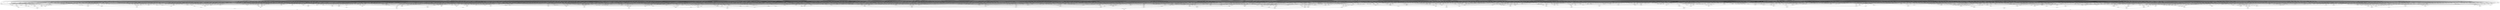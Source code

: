digraph g {
 pi06 -> new_n44_
 pi13 -> new_n44_
 pi24 -> new_n44_
 pi04 -> new_n45_
 pi05 -> new_n45_
 pi07 -> new_n45_
 pi02 -> new_n46_
 pi03 -> new_n46_
 pi12 -> new_n46_
 new_n45_ -> new_n46_
 pi32 -> new_n47_
 pi38 -> new_n47_
 pi17 -> new_n48_
 pi22 -> new_n48_
 pi17 -> new_n49_
 pi20 -> new_n49_
 pi22 -> new_n49_
 pi11 -> new_n50_
 pi37 -> new_n50_
 pi08 -> new_n51_
 pi11 -> new_n51_
 pi37 -> new_n51_
 new_n49_ -> new_n52_
 new_n51_ -> new_n52_
 pi01 -> new_n53_
 pi23 -> new_n53_
 pi26 -> new_n53_
 new_n52_ -> new_n54_
 new_n47_ -> new_n54_
 new_n53_ -> new_n54_
 pi04 -> new_n55_
 pi06 -> new_n55_
 pi07 -> new_n55_
 pi12 -> new_n56_
 pi26 -> new_n56_
 pi13 -> new_n57_
 pi19 -> new_n57_
 pi10 -> new_n57_
 pi02 -> new_n58_
 new_n56_ -> new_n58_
 new_n57_ -> new_n58_
 new_n55_ -> new_n58_
 pi35 -> new_n59_
 pi38 -> new_n59_
 pi20 -> new_n60_
 pi21 -> new_n60_
 pi23 -> new_n60_
 pi11 -> new_n61_
 pi37 -> new_n61_
 pi08 -> new_n62_
 pi11 -> new_n62_
 pi37 -> new_n62_
 pi29 -> new_n63_
 pi31 -> new_n63_
 pi32 -> new_n63_
 new_n59_ -> new_n64_
 new_n60_ -> new_n64_
 new_n62_ -> new_n64_
 new_n63_ -> new_n64_
 pi02 -> new_n65_
 pi04 -> new_n65_
 pi07 -> new_n65_
 pi06 -> new_n66_
 pi13 -> new_n66_
 pi19 -> new_n66_
 pi18 -> new_n67_
 new_n65_ -> new_n67_
 new_n66_ -> new_n67_
 new_n56_ -> new_n67_
 pi20 -> new_n68_
 pi23 -> new_n68_
 pi33 -> new_n68_
 new_n59_ -> new_n69_
 new_n62_ -> new_n69_
 new_n63_ -> new_n69_
 new_n68_ -> new_n69_
 new_n67_ -> new_n70_
 new_n69_ -> new_n70_
 new_n58_ -> new_n70_
 new_n64_ -> new_n70_
 new_n54_ -> new_n71_
 new_n46_ -> new_n71_
 new_n44_ -> new_n71_
 new_n70_ -> new_n71_
 pi02 -> new_n72_
 pi12 -> new_n72_
 pi05 -> new_n73_
 new_n72_ -> new_n73_
 new_n55_ -> new_n73_
 pi05 -> new_n74_
 new_n57_ -> new_n74_
 new_n72_ -> new_n74_
 new_n55_ -> new_n74_
 pi21 -> new_n75_
 pi23 -> new_n75_
 pi26 -> new_n75_
 pi08 -> new_n76_
 pi11 -> new_n76_
 pi20 -> new_n76_
 pi31 -> new_n77_
 pi32 -> new_n77_
 pi37 -> new_n77_
 new_n76_ -> new_n78_
 new_n77_ -> new_n78_
 new_n74_ -> new_n79_
 new_n78_ -> new_n79_
 new_n59_ -> new_n79_
 new_n75_ -> new_n79_
 pi02 -> new_n80_
 pi12 -> new_n80_
 pi18 -> new_n80_
 new_n45_ -> new_n81_
 new_n80_ -> new_n81_
 new_n45_ -> new_n82_
 new_n66_ -> new_n82_
 new_n80_ -> new_n82_
 pi23 -> new_n83_
 pi26 -> new_n83_
 pi33 -> new_n83_
 new_n78_ -> new_n84_
 new_n59_ -> new_n84_
 new_n83_ -> new_n84_
 pi13 -> new_n85_
 pi24 -> new_n85_
 pi10 -> new_n85_
 pi02 -> new_n86_
 pi06 -> new_n86_
 pi07 -> new_n86_
 pi09 -> new_n87_
 pi23 -> new_n87_
 pi26 -> new_n87_
 new_n86_ -> new_n88_
 new_n87_ -> new_n88_
 pi08 -> new_n89_
 pi17 -> new_n89_
 pi22 -> new_n89_
 pi11 -> new_n90_
 pi29 -> new_n90_
 pi37 -> new_n90_
 new_n89_ -> new_n91_
 new_n90_ -> new_n91_
 pi01 -> new_n92_
 pi20 -> new_n92_
 pi21 -> new_n92_
 new_n91_ -> new_n92_
 pi35 -> new_n93_
 pi38 -> new_n93_
 new_n92_ -> new_n94_
 new_n88_ -> new_n94_
 new_n85_ -> new_n94_
 new_n93_ -> new_n94_
 new_n82_ -> new_n95_
 new_n84_ -> new_n95_
 new_n94_ -> new_n95_
 new_n79_ -> new_n95_
 pi02 -> new_n96_
 pi18 -> new_n96_
 pi02 -> new_n97_
 pi07 -> new_n97_
 pi18 -> new_n97_
 new_n44_ -> new_n98_
 new_n87_ -> new_n98_
 new_n97_ -> new_n98_
 pi01 -> new_n99_
 pi20 -> new_n99_
 pi33 -> new_n99_
 new_n91_ -> new_n99_
 pi05 -> new_n100_
 pi06 -> new_n100_
 pi07 -> new_n100_
 pi09 -> new_n101_
 pi26 -> new_n101_
 pi02 -> new_n102_
 new_n100_ -> new_n102_
 new_n101_ -> new_n102_
 new_n85_ -> new_n102_
 pi01 -> new_n103_
 pi21 -> new_n103_
 pi23 -> new_n103_
 new_n52_ -> new_n103_
 pi02 -> new_n104_
 pi05 -> new_n104_
 pi07 -> new_n104_
 pi18 -> new_n105_
 new_n104_ -> new_n105_
 new_n101_ -> new_n105_
 pi01 -> new_n106_
 pi23 -> new_n106_
 pi33 -> new_n106_
 new_n52_ -> new_n106_
 new_n106_ -> new_n107_
 new_n105_ -> new_n107_
 new_n44_ -> new_n107_
 new_n93_ -> new_n107_
 new_n103_ -> new_n108_
 new_n102_ -> new_n108_
 new_n93_ -> new_n108_
 new_n107_ -> new_n108_
 new_n99_ -> new_n109_
 new_n98_ -> new_n109_
 new_n93_ -> new_n109_
 new_n108_ -> new_n109_
 pi02 -> new_n110_
 new_n85_ -> new_n110_
 new_n101_ -> new_n110_
 new_n55_ -> new_n110_
 pi29 -> new_n111_
 new_n110_ -> new_n111_
 new_n103_ -> new_n111_
 pi38 -> new_n111_
 pi18 -> new_n112_
 new_n65_ -> new_n112_
 new_n101_ -> new_n112_
 new_n44_ -> new_n112_
 pi29 -> new_n113_
 new_n112_ -> new_n113_
 new_n106_ -> new_n113_
 pi38 -> new_n113_
 pi02 -> new_n114_
 pi05 -> new_n114_
 pi09 -> new_n114_
 new_n55_ -> new_n114_
 pi37 -> new_n115_
 pi38 -> new_n115_
 pi20 -> new_n116_
 pi22 -> new_n116_
 pi01 -> new_n117_
 pi20 -> new_n117_
 pi22 -> new_n117_
 pi08 -> new_n118_
 pi11 -> new_n118_
 pi17 -> new_n118_
 new_n75_ -> new_n119_
 new_n117_ -> new_n119_
 new_n118_ -> new_n119_
 new_n114_ -> new_n120_
 new_n119_ -> new_n120_
 new_n85_ -> new_n120_
 new_n115_ -> new_n120_
 new_n111_ -> new_n121_
 new_n113_ -> new_n121_
 new_n120_ -> new_n121_
 pi02 -> new_n122_
 pi09 -> new_n122_
 pi18 -> new_n122_
 new_n45_ -> new_n122_
 new_n83_ -> new_n123_
 new_n117_ -> new_n123_
 new_n118_ -> new_n123_
 new_n122_ -> new_n124_
 new_n123_ -> new_n124_
 new_n44_ -> new_n124_
 new_n115_ -> new_n124_
 pi12 -> new_n125_
 pi23 -> new_n125_
 pi26 -> new_n125_
 new_n86_ -> new_n126_
 new_n125_ -> new_n126_
 pi32 -> new_n127_
 new_n93_ -> new_n127_
 new_n92_ -> new_n128_
 new_n126_ -> new_n128_
 new_n127_ -> new_n128_
 new_n85_ -> new_n128_
 new_n97_ -> new_n129_
 new_n125_ -> new_n129_
 new_n99_ -> new_n130_
 new_n127_ -> new_n130_
 new_n129_ -> new_n130_
 new_n44_ -> new_n130_
 new_n128_ -> new_n131_
 new_n130_ -> new_n131_
 new_n124_ -> new_n131_
 pi02 -> new_n132_
 new_n100_ -> new_n132_
 new_n56_ -> new_n132_
 new_n103_ -> new_n133_
 new_n127_ -> new_n133_
 new_n132_ -> new_n133_
 new_n85_ -> new_n133_
 pi18 -> new_n134_
 new_n104_ -> new_n134_
 new_n56_ -> new_n134_
 new_n106_ -> new_n135_
 new_n127_ -> new_n135_
 new_n134_ -> new_n135_
 new_n44_ -> new_n135_
 pi02 -> new_n136_
 new_n56_ -> new_n136_
 new_n85_ -> new_n136_
 new_n55_ -> new_n136_
 pi29 -> new_n137_
 new_n136_ -> new_n137_
 new_n47_ -> new_n137_
 new_n103_ -> new_n137_
 new_n133_ -> new_n138_
 new_n135_ -> new_n138_
 new_n137_ -> new_n138_
 pi18 -> new_n139_
 new_n56_ -> new_n139_
 new_n65_ -> new_n139_
 new_n44_ -> new_n139_
 pi29 -> new_n140_
 new_n139_ -> new_n140_
 new_n47_ -> new_n140_
 new_n106_ -> new_n140_
 new_n47_ -> new_n141_
 pi37 -> new_n141_
 new_n73_ -> new_n142_
 new_n119_ -> new_n142_
 new_n141_ -> new_n142_
 new_n85_ -> new_n142_
 new_n81_ -> new_n143_
 new_n123_ -> new_n143_
 new_n141_ -> new_n143_
 new_n44_ -> new_n143_
 new_n140_ -> new_n144_
 new_n142_ -> new_n144_
 new_n143_ -> new_n144_
 new_n121_ -> new_n145_
 new_n131_ -> new_n145_
 new_n138_ -> new_n145_
 new_n144_ -> new_n145_
 new_n109_ -> new_n146_
 new_n145_ -> new_n146_
 new_n95_ -> new_n146_
 new_n71_ -> new_n146_
 new_n116_ -> new_n147_
 new_n118_ -> new_n147_
 pi27 -> new_n147_
 pi29 -> new_n148_
 pi30 -> new_n148_
 pi31 -> new_n148_
 pi00 -> new_n149_
 pi11 -> new_n149_
 new_n148_ -> new_n149_
 pi37 -> new_n149_
 new_n149_ -> new_n150_
 new_n116_ -> new_n150_
 pi27 -> new_n150_
 pi12 -> new_n151_
 pi15 -> new_n151_
 pi26 -> new_n151_
 new_n147_ -> new_n152_
 new_n151_ -> new_n152_
 pi37 -> new_n152_
 new_n150_ -> new_n152_
 new_n147_ -> new_n153_
 new_n125_ -> new_n153_
 pi37 -> new_n153_
 new_n152_ -> new_n153_
 pi29 -> new_n154_
 pi30 -> new_n154_
 pi31 -> new_n154_
 pi00 -> new_n155_
 pi11 -> new_n155_
 new_n154_ -> new_n155_
 pi37 -> new_n155_
 new_n51_ -> new_n156_
 new_n116_ -> new_n156_
 pi27 -> new_n156_
 new_n156_ -> new_n157_
 new_n125_ -> new_n157_
 pi31 -> new_n157_
 new_n147_ -> new_n158_
 new_n87_ -> new_n158_
 pi37 -> new_n158_
 new_n157_ -> new_n158_
 new_n155_ -> new_n159_
 new_n48_ -> new_n159_
 pi27 -> new_n159_
 new_n158_ -> new_n159_
 pi09 -> new_n160_
 pi15 -> new_n160_
 pi26 -> new_n160_
 new_n147_ -> new_n161_
 new_n160_ -> new_n161_
 pi37 -> new_n161_
 new_n156_ -> new_n162_
 new_n151_ -> new_n162_
 pi31 -> new_n162_
 pi20 -> new_n163_
 pi22 -> new_n163_
 pi23 -> new_n163_
 new_n118_ -> new_n164_
 new_n163_ -> new_n164_
 new_n56_ -> new_n165_
 pi04 -> new_n165_
 new_n164_ -> new_n166_
 new_n165_ -> new_n166_
 pi30 -> new_n166_
 new_n162_ -> new_n166_
 new_n161_ -> new_n167_
 new_n159_ -> new_n167_
 new_n166_ -> new_n167_
 new_n153_ -> new_n167_
 pi31 -> new_n168_
 pi35 -> new_n168_
 pi00 -> new_n169_
 pi29 -> new_n169_
 pi30 -> new_n169_
 new_n50_ -> new_n170_
 new_n168_ -> new_n170_
 new_n169_ -> new_n170_
 pi27 -> new_n170_
 pi20 -> new_n171_
 pi22 -> new_n171_
 pi14 -> new_n171_
 new_n118_ -> new_n172_
 new_n171_ -> new_n172_
 new_n172_ -> new_n173_
 new_n87_ -> new_n173_
 pi32 -> new_n173_
 pi12 -> new_n174_
 pi15 -> new_n174_
 new_n174_ -> new_n175_
 pi04 -> new_n175_
 pi20 -> new_n176_
 pi22 -> new_n176_
 pi26 -> new_n176_
 new_n118_ -> new_n177_
 new_n176_ -> new_n177_
 new_n175_ -> new_n178_
 new_n177_ -> new_n178_
 pi30 -> new_n178_
 new_n173_ -> new_n178_
 new_n172_ -> new_n179_
 new_n160_ -> new_n179_
 pi32 -> new_n179_
 new_n160_ -> new_n180_
 new_n87_ -> new_n180_
 new_n156_ -> new_n180_
 pi31 -> new_n180_
 pi09 -> new_n181_
 pi26 -> new_n181_
 pi04 -> new_n181_
 new_n164_ -> new_n182_
 new_n181_ -> new_n182_
 pi30 -> new_n182_
 pi09 -> new_n183_
 pi15 -> new_n183_
 pi09 -> new_n184_
 pi15 -> new_n184_
 pi04 -> new_n184_
 new_n177_ -> new_n185_
 new_n184_ -> new_n185_
 pi30 -> new_n185_
 pi20 -> new_n186_
 pi27 -> new_n186_
 pi25 -> new_n186_
 new_n89_ -> new_n187_
 new_n186_ -> new_n187_
 new_n187_ -> new_n188_
 new_n50_ -> new_n188_
 new_n125_ -> new_n188_
 new_n185_ -> new_n188_
 new_n179_ -> new_n189_
 new_n182_ -> new_n189_
 new_n180_ -> new_n189_
 new_n188_ -> new_n189_
 new_n50_ -> new_n190_
 new_n89_ -> new_n190_
 new_n151_ -> new_n190_
 new_n186_ -> new_n190_
 pi00 -> new_n191_
 pi11 -> new_n191_
 pi37 -> new_n191_
 pi29 -> new_n192_
 pi30 -> new_n192_
 pi32 -> new_n192_
 new_n191_ -> new_n193_
 new_n192_ -> new_n193_
 pi17 -> new_n194_
 pi22 -> new_n194_
 pi14 -> new_n194_
 new_n194_ -> new_n195_
 new_n171_ -> new_n195_
 pi31 -> new_n195_
 new_n193_ -> new_n195_
 new_n190_ -> new_n196_
 new_n195_ -> new_n196_
 new_n50_ -> new_n197_
 new_n87_ -> new_n197_
 new_n89_ -> new_n197_
 new_n186_ -> new_n197_
 pi31 -> new_n198_
 pi32 -> new_n198_
 pi35 -> new_n198_
 new_n169_ -> new_n199_
 new_n198_ -> new_n199_
 new_n199_ -> new_n200_
 new_n61_ -> new_n200_
 pi14 -> new_n200_
 new_n187_ -> new_n201_
 new_n50_ -> new_n201_
 new_n160_ -> new_n201_
 new_n200_ -> new_n201_
 pi30 -> new_n202_
 pi31 -> new_n202_
 new_n62_ -> new_n203_
 new_n163_ -> new_n203_
 new_n165_ -> new_n204_
 new_n203_ -> new_n204_
 pi31 -> new_n205_
 pi32 -> new_n205_
 new_n62_ -> new_n206_
 new_n171_ -> new_n206_
 new_n206_ -> new_n207_
 new_n87_ -> new_n207_
 new_n205_ -> new_n207_
 pi11 -> new_n208_
 pi31 -> new_n208_
 pi37 -> new_n208_
 pi08 -> new_n209_
 pi20 -> new_n209_
 new_n208_ -> new_n210_
 new_n209_ -> new_n210_
 pi27 -> new_n210_
 new_n210_ -> new_n211_
 new_n125_ -> new_n211_
 pi35 -> new_n211_
 new_n202_ -> new_n212_
 new_n204_ -> new_n212_
 new_n211_ -> new_n212_
 new_n207_ -> new_n212_
 new_n197_ -> new_n213_
 new_n201_ -> new_n213_
 new_n212_ -> new_n213_
 new_n196_ -> new_n213_
 new_n170_ -> new_n214_
 new_n213_ -> new_n214_
 new_n178_ -> new_n214_
 new_n189_ -> new_n214_
 new_n62_ -> new_n215_
 new_n176_ -> new_n215_
 new_n175_ -> new_n216_
 new_n215_ -> new_n216_
 new_n202_ -> new_n216_
 new_n206_ -> new_n217_
 new_n160_ -> new_n217_
 new_n205_ -> new_n217_
 pi11 -> new_n218_
 pi22 -> new_n218_
 pi29 -> new_n219_
 pi32 -> new_n219_
 pi31 -> new_n219_
 pi00 -> new_n220_
 pi30 -> new_n220_
 pi37 -> new_n220_
 pi20 -> new_n221_
 new_n219_ -> new_n221_
 new_n220_ -> new_n221_
 new_n218_ -> new_n221_
 new_n93_ -> new_n222_
 new_n221_ -> new_n222_
 new_n216_ -> new_n222_
 new_n217_ -> new_n222_
 new_n210_ -> new_n223_
 new_n151_ -> new_n223_
 pi35 -> new_n223_
 pi20 -> new_n224_
 pi22 -> new_n224_
 pi25 -> new_n224_
 pi11 -> new_n225_
 pi17 -> new_n225_
 pi22 -> new_n225_
 new_n63_ -> new_n226_
 new_n93_ -> new_n226_
 new_n220_ -> new_n226_
 new_n225_ -> new_n226_
 new_n224_ -> new_n227_
 new_n149_ -> new_n227_
 new_n226_ -> new_n227_
 new_n223_ -> new_n227_
 pi09 -> new_n228_
 new_n148_ -> new_n228_
 new_n191_ -> new_n228_
 new_n116_ -> new_n228_
 new_n203_ -> new_n229_
 new_n181_ -> new_n229_
 new_n202_ -> new_n229_
 new_n155_ -> new_n230_
 new_n48_ -> new_n230_
 pi25 -> new_n230_
 new_n229_ -> new_n230_
 new_n93_ -> new_n231_
 new_n228_ -> new_n231_
 new_n227_ -> new_n231_
 new_n230_ -> new_n231_
 pi31 -> new_n232_
 pi38 -> new_n232_
 pi29 -> new_n233_
 pi32 -> new_n233_
 pi29 -> new_n234_
 pi30 -> new_n234_
 pi32 -> new_n234_
 pi04 -> new_n235_
 new_n191_ -> new_n235_
 new_n234_ -> new_n235_
 new_n116_ -> new_n235_
 new_n154_ -> new_n236_
 new_n191_ -> new_n236_
 pi09 -> new_n237_
 new_n48_ -> new_n237_
 new_n93_ -> new_n237_
 new_n236_ -> new_n237_
 new_n210_ -> new_n238_
 new_n87_ -> new_n238_
 pi35 -> new_n238_
 new_n232_ -> new_n239_
 new_n235_ -> new_n239_
 new_n237_ -> new_n239_
 new_n238_ -> new_n239_
 new_n215_ -> new_n240_
 new_n184_ -> new_n240_
 pi01 -> new_n241_
 pi20 -> new_n241_
 pi23 -> new_n241_
 new_n89_ -> new_n242_
 new_n241_ -> new_n242_
 new_n242_ -> new_n243_
 new_n50_ -> new_n243_
 new_n56_ -> new_n243_
 pi19 -> new_n243_
 pi04 -> new_n244_
 pi09 -> new_n244_
 pi20 -> new_n244_
 pi11 -> new_n245_
 pi22 -> new_n245_
 pi37 -> new_n245_
 new_n169_ -> new_n246_
 new_n232_ -> new_n246_
 new_n244_ -> new_n246_
 new_n245_ -> new_n246_
 new_n202_ -> new_n247_
 new_n240_ -> new_n247_
 new_n246_ -> new_n247_
 new_n243_ -> new_n247_
 new_n51_ -> new_n248_
 new_n224_ -> new_n248_
 new_n51_ -> new_n249_
 new_n125_ -> new_n249_
 new_n224_ -> new_n249_
 pi31 -> new_n249_
 new_n172_ -> new_n250_
 new_n125_ -> new_n250_
 pi32 -> new_n250_
 new_n249_ -> new_n250_
 new_n210_ -> new_n251_
 new_n160_ -> new_n251_
 pi35 -> new_n251_
 new_n250_ -> new_n251_
 new_n239_ -> new_n252_
 new_n247_ -> new_n252_
 new_n251_ -> new_n252_
 new_n50_ -> new_n253_
 new_n168_ -> new_n253_
 new_n169_ -> new_n253_
 pi25 -> new_n253_
 new_n172_ -> new_n254_
 new_n151_ -> new_n254_
 pi32 -> new_n254_
 new_n253_ -> new_n254_
 new_n248_ -> new_n255_
 new_n151_ -> new_n255_
 pi31 -> new_n255_
 new_n254_ -> new_n255_
 pi00 -> new_n256_
 pi11 -> new_n256_
 new_n192_ -> new_n256_
 pi14 -> new_n256_
 new_n256_ -> new_n257_
 new_n116_ -> new_n257_
 pi01 -> new_n257_
 pi32 -> new_n258_
 new_n168_ -> new_n258_
 pi32 -> new_n259_
 new_n169_ -> new_n259_
 new_n168_ -> new_n259_
 pi04 -> new_n260_
 new_n61_ -> new_n260_
 new_n259_ -> new_n260_
 pi38 -> new_n260_
 pi00 -> new_n261_
 pi11 -> new_n261_
 pi17 -> new_n261_
 new_n192_ -> new_n262_
 new_n261_ -> new_n262_
 pi22 -> new_n263_
 pi01 -> new_n263_
 pi14 -> new_n263_
 new_n262_ -> new_n263_
 new_n263_ -> new_n264_
 new_n257_ -> new_n264_
 new_n260_ -> new_n264_
 pi31 -> new_n264_
 new_n242_ -> new_n265_
 new_n50_ -> new_n265_
 new_n101_ -> new_n265_
 pi19 -> new_n265_
 pi08 -> new_n266_
 pi11 -> new_n266_
 pi22 -> new_n266_
 pi20 -> new_n267_
 pi23 -> new_n267_
 new_n266_ -> new_n267_
 pi01 -> new_n267_
 new_n165_ -> new_n268_
 new_n267_ -> new_n268_
 new_n202_ -> new_n268_
 new_n248_ -> new_n269_
 new_n87_ -> new_n269_
 pi31 -> new_n269_
 new_n268_ -> new_n269_
 new_n265_ -> new_n270_
 new_n264_ -> new_n270_
 new_n269_ -> new_n270_
 new_n255_ -> new_n270_
 new_n231_ -> new_n271_
 new_n252_ -> new_n271_
 new_n270_ -> new_n271_
 new_n222_ -> new_n271_
 pi04 -> new_n272_
 pi09 -> new_n272_
 pi11 -> new_n272_
 pi29 -> new_n273_
 pi31 -> new_n273_
 pi35 -> new_n273_
 new_n220_ -> new_n274_
 new_n272_ -> new_n274_
 new_n273_ -> new_n274_
 pi20 -> new_n275_
 pi26 -> new_n275_
 new_n266_ -> new_n275_
 pi01 -> new_n275_
 new_n175_ -> new_n276_
 new_n275_ -> new_n276_
 new_n202_ -> new_n276_
 new_n248_ -> new_n277_
 new_n160_ -> new_n277_
 pi31 -> new_n277_
 pi38 -> new_n278_
 new_n274_ -> new_n278_
 new_n276_ -> new_n278_
 new_n277_ -> new_n278_
 pi11 -> new_n279_
 pi01 -> new_n279_
 new_n199_ -> new_n279_
 pi14 -> new_n279_
 new_n275_ -> new_n280_
 new_n184_ -> new_n280_
 new_n267_ -> new_n281_
 new_n181_ -> new_n281_
 new_n280_ -> new_n281_
 new_n202_ -> new_n281_
 pi08 -> new_n282_
 pi20 -> new_n282_
 pi23 -> new_n282_
 pi11 -> new_n283_
 pi37 -> new_n283_
 pi30 -> new_n283_
 new_n165_ -> new_n284_
 new_n168_ -> new_n284_
 new_n282_ -> new_n284_
 new_n283_ -> new_n284_
 pi11 -> new_n285_
 pi37 -> new_n285_
 pi32 -> new_n285_
 pi08 -> new_n286_
 pi20 -> new_n286_
 pi14 -> new_n286_
 new_n285_ -> new_n286_
 new_n286_ -> new_n287_
 new_n87_ -> new_n287_
 new_n168_ -> new_n287_
 pi08 -> new_n288_
 pi11 -> new_n288_
 pi14 -> new_n288_
 new_n116_ -> new_n289_
 new_n288_ -> new_n289_
 pi01 -> new_n289_
 new_n289_ -> new_n290_
 new_n87_ -> new_n290_
 new_n205_ -> new_n290_
 new_n287_ -> new_n290_
 new_n279_ -> new_n291_
 new_n284_ -> new_n291_
 new_n281_ -> new_n291_
 new_n290_ -> new_n291_
 pi08 -> new_n292_
 pi20 -> new_n292_
 pi26 -> new_n292_
 new_n175_ -> new_n293_
 new_n283_ -> new_n293_
 new_n292_ -> new_n293_
 new_n286_ -> new_n294_
 new_n160_ -> new_n294_
 new_n168_ -> new_n294_
 new_n289_ -> new_n295_
 new_n160_ -> new_n295_
 new_n205_ -> new_n295_
 new_n294_ -> new_n295_
 pi00 -> new_n296_
 pi35 -> new_n296_
 pi37 -> new_n296_
 pi38 -> new_n296_
 pi05 -> new_n297_
 new_n101_ -> new_n297_
 new_n296_ -> new_n297_
 new_n164_ -> new_n297_
 pi05 -> new_n298_
 pi09 -> new_n298_
 pi15 -> new_n298_
 new_n168_ -> new_n299_
 new_n181_ -> new_n299_
 new_n282_ -> new_n299_
 new_n283_ -> new_n299_
 new_n177_ -> new_n300_
 new_n296_ -> new_n300_
 new_n298_ -> new_n300_
 new_n299_ -> new_n300_
 pi01 -> new_n301_
 pi25 -> new_n301_
 pi26 -> new_n301_
 new_n49_ -> new_n301_
 new_n301_ -> new_n302_
 new_n51_ -> new_n302_
 new_n174_ -> new_n302_
 pi19 -> new_n302_
 new_n168_ -> new_n303_
 new_n184_ -> new_n303_
 new_n283_ -> new_n303_
 new_n292_ -> new_n303_
 new_n206_ -> new_n304_
 new_n125_ -> new_n304_
 new_n205_ -> new_n304_
 new_n303_ -> new_n304_
 new_n297_ -> new_n305_
 new_n302_ -> new_n305_
 new_n300_ -> new_n305_
 new_n304_ -> new_n305_
 new_n168_ -> new_n306_
 new_n293_ -> new_n306_
 new_n295_ -> new_n306_
 new_n305_ -> new_n306_
 new_n206_ -> new_n307_
 new_n151_ -> new_n307_
 new_n205_ -> new_n307_
 pi08 -> new_n308_
 pi20 -> new_n308_
 pi25 -> new_n308_
 new_n208_ -> new_n309_
 new_n308_ -> new_n309_
 new_n309_ -> new_n310_
 new_n125_ -> new_n310_
 pi35 -> new_n310_
 pi35 -> new_n311_
 pi31 -> new_n311_
 pi00 -> new_n312_
 new_n311_ -> new_n312_
 pi38 -> new_n312_
 pi05 -> new_n313_
 new_n101_ -> new_n313_
 new_n163_ -> new_n313_
 new_n62_ -> new_n313_
 new_n313_ -> new_n314_
 new_n312_ -> new_n314_
 new_n310_ -> new_n314_
 new_n309_ -> new_n315_
 new_n151_ -> new_n315_
 pi35 -> new_n315_
 new_n62_ -> new_n316_
 new_n176_ -> new_n316_
 new_n298_ -> new_n316_
 new_n301_ -> new_n317_
 new_n51_ -> new_n317_
 new_n183_ -> new_n317_
 pi19 -> new_n317_
 new_n316_ -> new_n318_
 new_n312_ -> new_n318_
 new_n315_ -> new_n318_
 new_n317_ -> new_n318_
 pi00 -> new_n319_
 pi29 -> new_n319_
 pi30 -> new_n319_
 pi38 -> new_n319_
 new_n49_ -> new_n320_
 new_n62_ -> new_n320_
 new_n87_ -> new_n320_
 new_n319_ -> new_n320_
 new_n49_ -> new_n321_
 new_n62_ -> new_n321_
 new_n160_ -> new_n321_
 new_n319_ -> new_n321_
 pi00 -> new_n322_
 pi37 -> new_n322_
 pi31 -> new_n322_
 pi38 -> new_n322_
 pi04 -> new_n323_
 pi05 -> new_n323_
 pi09 -> new_n323_
 pi20 -> new_n324_
 pi23 -> new_n324_
 pi26 -> new_n324_
 new_n266_ -> new_n325_
 new_n324_ -> new_n325_
 new_n325_ -> new_n326_
 new_n323_ -> new_n326_
 new_n322_ -> new_n327_
 new_n326_ -> new_n327_
 new_n321_ -> new_n327_
 new_n320_ -> new_n327_
 new_n307_ -> new_n328_
 new_n318_ -> new_n328_
 new_n327_ -> new_n328_
 new_n314_ -> new_n328_
 new_n291_ -> new_n329_
 new_n306_ -> new_n329_
 new_n328_ -> new_n329_
 new_n278_ -> new_n329_
 new_n167_ -> new_n330_
 new_n214_ -> new_n330_
 new_n271_ -> new_n330_
 new_n329_ -> new_n330_
 pi11 -> new_n331_
 pi30 -> new_n331_
 pi08 -> new_n332_
 pi11 -> new_n332_
 pi30 -> new_n332_
 pi20 -> new_n333_
 pi23 -> new_n333_
 new_n332_ -> new_n333_
 pi01 -> new_n333_
 pi04 -> new_n334_
 pi05 -> new_n334_
 pi15 -> new_n334_
 pi09 -> new_n335_
 pi20 -> new_n335_
 pi26 -> new_n335_
 new_n266_ -> new_n336_
 new_n322_ -> new_n336_
 new_n334_ -> new_n336_
 new_n335_ -> new_n336_
 new_n309_ -> new_n337_
 new_n87_ -> new_n337_
 pi35 -> new_n337_
 new_n336_ -> new_n337_
 new_n165_ -> new_n338_
 new_n333_ -> new_n338_
 new_n168_ -> new_n338_
 new_n337_ -> new_n338_
 pi20 -> new_n339_
 pi26 -> new_n339_
 new_n332_ -> new_n339_
 pi01 -> new_n339_
 pi00 -> new_n340_
 pi32 -> new_n340_
 pi37 -> new_n340_
 pi05 -> new_n341_
 new_n56_ -> new_n341_
 pi05 -> new_n342_
 new_n118_ -> new_n342_
 new_n163_ -> new_n342_
 new_n56_ -> new_n342_
 new_n342_ -> new_n343_
 new_n93_ -> new_n343_
 new_n340_ -> new_n343_
 new_n309_ -> new_n344_
 new_n160_ -> new_n344_
 pi35 -> new_n344_
 new_n343_ -> new_n344_
 new_n175_ -> new_n345_
 new_n339_ -> new_n345_
 new_n168_ -> new_n345_
 new_n344_ -> new_n345_
 pi29 -> new_n346_
 pi30 -> new_n346_
 pi31 -> new_n346_
 pi38 -> new_n346_
 pi08 -> new_n347_
 pi20 -> new_n347_
 pi22 -> new_n347_
 new_n87_ -> new_n348_
 new_n191_ -> new_n348_
 new_n346_ -> new_n348_
 new_n347_ -> new_n348_
 pi05 -> new_n349_
 new_n174_ -> new_n349_
 new_n177_ -> new_n350_
 new_n349_ -> new_n350_
 new_n160_ -> new_n351_
 new_n191_ -> new_n351_
 new_n346_ -> new_n351_
 new_n347_ -> new_n351_
 new_n350_ -> new_n352_
 new_n93_ -> new_n352_
 new_n340_ -> new_n352_
 new_n351_ -> new_n352_
 new_n348_ -> new_n353_
 new_n338_ -> new_n353_
 new_n352_ -> new_n353_
 new_n345_ -> new_n353_
 new_n289_ -> new_n354_
 new_n125_ -> new_n354_
 new_n205_ -> new_n354_
 new_n339_ -> new_n355_
 new_n168_ -> new_n355_
 new_n184_ -> new_n355_
 new_n354_ -> new_n355_
 new_n333_ -> new_n356_
 new_n168_ -> new_n356_
 new_n181_ -> new_n356_
 new_n355_ -> new_n356_
 pi08 -> new_n357_
 pi11 -> new_n357_
 pi32 -> new_n357_
 pi20 -> new_n358_
 pi01 -> new_n358_
 pi14 -> new_n358_
 new_n357_ -> new_n358_
 new_n358_ -> new_n359_
 new_n87_ -> new_n359_
 new_n168_ -> new_n359_
 new_n289_ -> new_n360_
 new_n151_ -> new_n360_
 new_n205_ -> new_n360_
 pi00 -> new_n361_
 pi32 -> new_n361_
 pi31 -> new_n361_
 new_n93_ -> new_n362_
 new_n361_ -> new_n362_
 new_n203_ -> new_n363_
 new_n341_ -> new_n363_
 new_n362_ -> new_n364_
 new_n363_ -> new_n364_
 new_n359_ -> new_n364_
 new_n360_ -> new_n364_
 new_n358_ -> new_n365_
 new_n160_ -> new_n365_
 new_n168_ -> new_n365_
 new_n215_ -> new_n366_
 new_n349_ -> new_n366_
 new_n362_ -> new_n366_
 pi00 -> new_n367_
 pi29 -> new_n367_
 new_n47_ -> new_n367_
 pi30 -> new_n367_
 new_n367_ -> new_n368_
 new_n49_ -> new_n368_
 new_n62_ -> new_n368_
 new_n125_ -> new_n368_
 new_n365_ -> new_n369_
 new_n366_ -> new_n369_
 new_n368_ -> new_n369_
 new_n364_ -> new_n369_
 new_n367_ -> new_n370_
 new_n49_ -> new_n370_
 new_n62_ -> new_n370_
 new_n151_ -> new_n370_
 new_n232_ -> new_n371_
 new_n340_ -> new_n371_
 pi04 -> new_n372_
 pi05 -> new_n372_
 pi12 -> new_n372_
 new_n325_ -> new_n373_
 new_n372_ -> new_n373_
 pi12 -> new_n374_
 pi20 -> new_n374_
 pi26 -> new_n374_
 new_n266_ -> new_n375_
 new_n334_ -> new_n375_
 new_n374_ -> new_n375_
 new_n373_ -> new_n376_
 new_n375_ -> new_n376_
 new_n371_ -> new_n376_
 new_n370_ -> new_n376_
 new_n286_ -> new_n377_
 new_n125_ -> new_n377_
 new_n168_ -> new_n377_
 new_n286_ -> new_n378_
 new_n151_ -> new_n378_
 new_n168_ -> new_n378_
 new_n232_ -> new_n379_
 new_n233_ -> new_n379_
 pi30 -> new_n379_
 new_n379_ -> new_n380_
 new_n125_ -> new_n380_
 new_n191_ -> new_n380_
 new_n347_ -> new_n380_
 new_n379_ -> new_n381_
 new_n151_ -> new_n381_
 new_n191_ -> new_n381_
 new_n347_ -> new_n381_
 pi00 -> new_n382_
 new_n168_ -> new_n382_
 pi38 -> new_n382_
 new_n62_ -> new_n383_
 new_n324_ -> new_n383_
 new_n383_ -> new_n384_
 new_n323_ -> new_n384_
 new_n62_ -> new_n385_
 new_n334_ -> new_n385_
 new_n335_ -> new_n385_
 new_n384_ -> new_n386_
 new_n385_ -> new_n386_
 new_n382_ -> new_n386_
 new_n381_ -> new_n386_
 new_n377_ -> new_n387_
 new_n378_ -> new_n387_
 new_n380_ -> new_n387_
 new_n386_ -> new_n387_
 new_n356_ -> new_n388_
 new_n369_ -> new_n388_
 new_n387_ -> new_n388_
 new_n376_ -> new_n388_
 pi07 -> new_n389_
 new_n176_ -> new_n389_
 new_n183_ -> new_n389_
 new_n66_ -> new_n389_
 pi29 -> new_n390_
 pi35 -> new_n390_
 pi37 -> new_n391_
 new_n390_ -> new_n391_
 pi38 -> new_n391_
 new_n389_ -> new_n392_
 new_n391_ -> new_n392_
 new_n118_ -> new_n392_
 pi00 -> new_n393_
 pi37 -> new_n393_
 pi30 -> new_n393_
 new_n76_ -> new_n393_
 new_n393_ -> new_n394_
 new_n87_ -> new_n394_
 new_n273_ -> new_n394_
 pi38 -> new_n394_
 pi05 -> new_n395_
 pi07 -> new_n395_
 pi15 -> new_n395_
 new_n66_ -> new_n396_
 new_n335_ -> new_n396_
 new_n395_ -> new_n396_
 pi11 -> new_n397_
 pi35 -> new_n397_
 pi37 -> new_n397_
 pi38 -> new_n397_
 new_n396_ -> new_n398_
 new_n89_ -> new_n398_
 new_n397_ -> new_n398_
 new_n394_ -> new_n398_
 new_n393_ -> new_n399_
 new_n160_ -> new_n399_
 new_n273_ -> new_n399_
 pi38 -> new_n399_
 pi00 -> new_n400_
 pi11 -> new_n400_
 pi29 -> new_n400_
 new_n93_ -> new_n401_
 new_n400_ -> new_n401_
 pi24 -> new_n402_
 new_n101_ -> new_n402_
 new_n242_ -> new_n402_
 pi00 -> new_n403_
 pi08 -> new_n403_
 pi11 -> new_n403_
 new_n49_ -> new_n404_
 new_n53_ -> new_n404_
 pi05 -> new_n405_
 pi09 -> new_n405_
 pi24 -> new_n405_
 new_n404_ -> new_n406_
 new_n93_ -> new_n406_
 new_n403_ -> new_n406_
 new_n405_ -> new_n406_
 new_n401_ -> new_n407_
 new_n402_ -> new_n407_
 new_n406_ -> new_n407_
 new_n399_ -> new_n407_
 new_n358_ -> new_n408_
 new_n125_ -> new_n408_
 new_n168_ -> new_n408_
 pi01 -> new_n409_
 pi20 -> new_n409_
 pi26 -> new_n409_
 pi24 -> new_n410_
 new_n183_ -> new_n410_
 new_n409_ -> new_n410_
 new_n89_ -> new_n410_
 pi01 -> new_n411_
 pi09 -> new_n411_
 pi26 -> new_n411_
 new_n49_ -> new_n412_
 new_n411_ -> new_n412_
 pi05 -> new_n413_
 pi15 -> new_n413_
 pi24 -> new_n413_
 new_n412_ -> new_n414_
 new_n93_ -> new_n414_
 new_n403_ -> new_n414_
 new_n413_ -> new_n414_
 new_n410_ -> new_n415_
 new_n401_ -> new_n415_
 new_n408_ -> new_n415_
 new_n414_ -> new_n415_
 new_n392_ -> new_n416_
 new_n407_ -> new_n416_
 new_n415_ -> new_n416_
 new_n398_ -> new_n416_
 pi29 -> new_n417_
 pi35 -> new_n417_
 pi31 -> new_n417_
 new_n62_ -> new_n418_
 new_n417_ -> new_n418_
 pi38 -> new_n418_
 pi37 -> new_n419_
 new_n311_ -> new_n419_
 new_n266_ -> new_n419_
 pi38 -> new_n419_
 new_n396_ -> new_n420_
 new_n419_ -> new_n420_
 new_n389_ -> new_n420_
 new_n418_ -> new_n420_
 new_n358_ -> new_n421_
 new_n151_ -> new_n421_
 new_n168_ -> new_n421_
 new_n420_ -> new_n421_
 pi29 -> new_n422_
 new_n403_ -> new_n422_
 pi38 -> new_n422_
 pi04 -> new_n423_
 pi09 -> new_n423_
 pi24 -> new_n423_
 new_n404_ -> new_n423_
 pi00 -> new_n424_
 new_n118_ -> new_n424_
 pi38 -> new_n424_
 pi04 -> new_n425_
 pi05 -> new_n425_
 pi24 -> new_n425_
 new_n424_ -> new_n426_
 new_n87_ -> new_n426_
 new_n117_ -> new_n426_
 new_n425_ -> new_n426_
 pi04 -> new_n427_
 pi15 -> new_n427_
 pi24 -> new_n427_
 new_n412_ -> new_n427_
 new_n427_ -> new_n428_
 new_n423_ -> new_n428_
 new_n422_ -> new_n428_
 new_n426_ -> new_n428_
 new_n424_ -> new_n429_
 new_n117_ -> new_n429_
 new_n160_ -> new_n429_
 new_n425_ -> new_n429_
 pi00 -> new_n430_
 pi31 -> new_n430_
 pi32 -> new_n430_
 new_n59_ -> new_n430_
 pi29 -> new_n431_
 pi37 -> new_n431_
 pi31 -> new_n431_
 pi04 -> new_n432_
 pi07 -> new_n432_
 pi15 -> new_n432_
 new_n66_ -> new_n433_
 new_n335_ -> new_n433_
 new_n432_ -> new_n433_
 new_n433_ -> new_n434_
 new_n266_ -> new_n434_
 new_n431_ -> new_n434_
 pi38 -> new_n434_
 new_n383_ -> new_n435_
 new_n430_ -> new_n435_
 new_n372_ -> new_n435_
 new_n434_ -> new_n435_
 new_n429_ -> new_n436_
 new_n428_ -> new_n436_
 new_n435_ -> new_n436_
 new_n421_ -> new_n436_
 new_n62_ -> new_n437_
 new_n334_ -> new_n437_
 new_n374_ -> new_n437_
 pi11 -> new_n438_
 pi37 -> new_n438_
 pi31 -> new_n438_
 new_n45_ -> new_n439_
 new_n66_ -> new_n439_
 new_n160_ -> new_n439_
 new_n439_ -> new_n440_
 new_n347_ -> new_n440_
 new_n438_ -> new_n440_
 pi38 -> new_n440_
 pi29 -> new_n441_
 pi32 -> new_n441_
 pi37 -> new_n441_
 pi07 -> new_n442_
 new_n174_ -> new_n442_
 new_n176_ -> new_n442_
 new_n66_ -> new_n442_
 new_n442_ -> new_n443_
 new_n93_ -> new_n443_
 new_n118_ -> new_n443_
 new_n441_ -> new_n443_
 new_n437_ -> new_n444_
 new_n430_ -> new_n444_
 new_n440_ -> new_n444_
 new_n443_ -> new_n444_
 new_n393_ -> new_n445_
 new_n59_ -> new_n445_
 new_n63_ -> new_n445_
 new_n125_ -> new_n445_
 pi11 -> new_n446_
 pi32 -> new_n446_
 pi37 -> new_n446_
 new_n89_ -> new_n447_
 new_n93_ -> new_n447_
 new_n446_ -> new_n447_
 new_n66_ -> new_n448_
 new_n374_ -> new_n448_
 new_n395_ -> new_n448_
 new_n393_ -> new_n449_
 new_n59_ -> new_n449_
 new_n63_ -> new_n449_
 new_n151_ -> new_n449_
 new_n448_ -> new_n450_
 new_n447_ -> new_n450_
 new_n445_ -> new_n450_
 new_n449_ -> new_n450_
 new_n127_ -> new_n451_
 new_n400_ -> new_n451_
 pi24 -> new_n452_
 new_n56_ -> new_n452_
 new_n242_ -> new_n452_
 pi05 -> new_n453_
 pi12 -> new_n453_
 pi24 -> new_n453_
 new_n127_ -> new_n454_
 new_n404_ -> new_n454_
 new_n403_ -> new_n454_
 new_n453_ -> new_n454_
 pi24 -> new_n455_
 new_n174_ -> new_n455_
 new_n409_ -> new_n455_
 new_n89_ -> new_n455_
 new_n452_ -> new_n456_
 new_n455_ -> new_n456_
 new_n451_ -> new_n456_
 new_n454_ -> new_n456_
 new_n444_ -> new_n457_
 new_n450_ -> new_n457_
 new_n456_ -> new_n457_
 new_n416_ -> new_n458_
 new_n436_ -> new_n458_
 new_n457_ -> new_n458_
 pi01 -> new_n459_
 pi12 -> new_n459_
 pi26 -> new_n459_
 new_n49_ -> new_n460_
 new_n459_ -> new_n460_
 new_n127_ -> new_n461_
 new_n460_ -> new_n461_
 new_n403_ -> new_n461_
 new_n413_ -> new_n461_
 new_n442_ -> new_n462_
 new_n62_ -> new_n462_
 new_n93_ -> new_n462_
 new_n219_ -> new_n462_
 pi32 -> new_n463_
 pi37 -> new_n463_
 pi31 -> new_n463_
 new_n93_ -> new_n464_
 new_n463_ -> new_n464_
 new_n448_ -> new_n465_
 new_n464_ -> new_n465_
 new_n266_ -> new_n465_
 new_n462_ -> new_n465_
 pi29 -> new_n466_
 new_n403_ -> new_n466_
 new_n47_ -> new_n466_
 pi04 -> new_n467_
 pi12 -> new_n467_
 pi24 -> new_n467_
 new_n404_ -> new_n467_
 pi00 -> new_n468_
 new_n118_ -> new_n468_
 new_n47_ -> new_n468_
 new_n468_ -> new_n469_
 new_n117_ -> new_n469_
 new_n125_ -> new_n469_
 new_n425_ -> new_n469_
 pi04 -> new_n470_
 pi15 -> new_n470_
 pi24 -> new_n470_
 new_n460_ -> new_n470_
 new_n470_ -> new_n471_
 new_n467_ -> new_n471_
 new_n466_ -> new_n471_
 new_n469_ -> new_n471_
 new_n468_ -> new_n472_
 new_n117_ -> new_n472_
 new_n151_ -> new_n472_
 new_n425_ -> new_n472_
 pi13 -> new_n473_
 pi16 -> new_n473_
 pi19 -> new_n473_
 pi06 -> new_n474_
 pi07 -> new_n474_
 pi09 -> new_n474_
 new_n324_ -> new_n475_
 new_n473_ -> new_n475_
 new_n474_ -> new_n475_
 pi11 -> new_n476_
 pi29 -> new_n476_
 pi37 -> new_n476_
 new_n89_ -> new_n477_
 new_n93_ -> new_n477_
 new_n476_ -> new_n477_
 new_n87_ -> new_n478_
 new_n100_ -> new_n478_
 new_n473_ -> new_n478_
 new_n478_ -> new_n479_
 new_n49_ -> new_n479_
 new_n62_ -> new_n479_
 new_n93_ -> new_n479_
 new_n477_ -> new_n480_
 new_n475_ -> new_n480_
 new_n472_ -> new_n480_
 new_n479_ -> new_n480_
 new_n461_ -> new_n481_
 new_n471_ -> new_n481_
 new_n480_ -> new_n481_
 new_n465_ -> new_n481_
 new_n232_ -> new_n482_
 new_n266_ -> new_n482_
 new_n441_ -> new_n482_
 new_n66_ -> new_n483_
 new_n374_ -> new_n483_
 new_n432_ -> new_n483_
 new_n45_ -> new_n484_
 new_n66_ -> new_n484_
 new_n151_ -> new_n484_
 new_n484_ -> new_n485_
 new_n232_ -> new_n485_
 new_n347_ -> new_n485_
 new_n446_ -> new_n485_
 new_n475_ -> new_n486_
 new_n93_ -> new_n486_
 new_n266_ -> new_n486_
 new_n431_ -> new_n486_
 new_n483_ -> new_n487_
 new_n482_ -> new_n487_
 new_n485_ -> new_n487_
 new_n486_ -> new_n487_
 new_n478_ -> new_n488_
 new_n93_ -> new_n488_
 new_n347_ -> new_n488_
 new_n438_ -> new_n488_
 new_n433_ -> new_n489_
 new_n62_ -> new_n489_
 new_n273_ -> new_n489_
 pi38 -> new_n489_
 pi37 -> new_n490_
 new_n168_ -> new_n490_
 new_n490_ -> new_n491_
 new_n76_ -> new_n491_
 pi38 -> new_n491_
 new_n439_ -> new_n492_
 new_n491_ -> new_n492_
 new_n488_ -> new_n492_
 new_n489_ -> new_n492_
 new_n55_ -> new_n493_
 new_n87_ -> new_n493_
 new_n473_ -> new_n493_
 new_n493_ -> new_n494_
 new_n232_ -> new_n494_
 new_n347_ -> new_n494_
 new_n476_ -> new_n494_
 pi05 -> new_n495_
 new_n101_ -> new_n495_
 new_n55_ -> new_n495_
 pi05 -> new_n496_
 new_n101_ -> new_n496_
 new_n473_ -> new_n496_
 new_n55_ -> new_n496_
 new_n496_ -> new_n497_
 new_n62_ -> new_n497_
 new_n163_ -> new_n497_
 new_n232_ -> new_n497_
 pi06 -> new_n498_
 pi07 -> new_n498_
 pi12 -> new_n498_
 new_n324_ -> new_n499_
 new_n473_ -> new_n499_
 new_n498_ -> new_n499_
 new_n127_ -> new_n500_
 new_n499_ -> new_n500_
 new_n89_ -> new_n500_
 new_n476_ -> new_n500_
 new_n494_ -> new_n501_
 new_n497_ -> new_n501_
 new_n500_ -> new_n501_
 new_n492_ -> new_n501_
 new_n100_ -> new_n502_
 new_n125_ -> new_n502_
 new_n473_ -> new_n502_
 new_n127_ -> new_n503_
 new_n49_ -> new_n503_
 new_n62_ -> new_n503_
 new_n93_ -> new_n504_
 pi31 -> new_n504_
 new_n499_ -> new_n505_
 new_n504_ -> new_n505_
 new_n266_ -> new_n505_
 new_n441_ -> new_n505_
 new_n504_ -> new_n506_
 new_n347_ -> new_n506_
 new_n446_ -> new_n506_
 new_n506_ -> new_n507_
 new_n503_ -> new_n507_
 new_n502_ -> new_n507_
 new_n505_ -> new_n507_
 pi29 -> new_n508_
 new_n62_ -> new_n508_
 new_n93_ -> new_n508_
 new_n49_ -> new_n508_
 pi02 -> new_n509_
 pi03 -> new_n509_
 pi02 -> new_n510_
 pi03 -> new_n510_
 pi07 -> new_n510_
 new_n87_ -> new_n511_
 new_n510_ -> new_n511_
 new_n508_ -> new_n512_
 new_n511_ -> new_n512_
 new_n66_ -> new_n512_
 pi37 -> new_n513_
 new_n118_ -> new_n513_
 new_n163_ -> new_n513_
 new_n93_ -> new_n513_
 pi03 -> new_n514_
 new_n101_ -> new_n514_
 new_n104_ -> new_n514_
 new_n66_ -> new_n514_
 pi02 -> new_n515_
 pi12 -> new_n515_
 pi02 -> new_n516_
 pi07 -> new_n516_
 pi12 -> new_n516_
 new_n66_ -> new_n517_
 new_n87_ -> new_n517_
 new_n516_ -> new_n517_
 new_n514_ -> new_n518_
 new_n513_ -> new_n518_
 new_n508_ -> new_n518_
 new_n517_ -> new_n518_
 new_n483_ -> new_n519_
 new_n59_ -> new_n519_
 new_n62_ -> new_n519_
 new_n63_ -> new_n519_
 pi09 -> new_n520_
 pi26 -> new_n520_
 pi12 -> new_n520_
 new_n66_ -> new_n521_
 new_n104_ -> new_n521_
 new_n520_ -> new_n521_
 new_n484_ -> new_n522_
 new_n59_ -> new_n522_
 new_n76_ -> new_n522_
 new_n77_ -> new_n522_
 new_n521_ -> new_n523_
 new_n513_ -> new_n523_
 new_n519_ -> new_n523_
 new_n522_ -> new_n523_
 new_n512_ -> new_n524_
 new_n523_ -> new_n524_
 new_n507_ -> new_n524_
 new_n518_ -> new_n524_
 new_n481_ -> new_n525_
 new_n501_ -> new_n525_
 new_n524_ -> new_n525_
 new_n487_ -> new_n525_
 new_n353_ -> new_n526_
 new_n388_ -> new_n526_
 new_n458_ -> new_n526_
 new_n525_ -> new_n526_
 new_n55_ -> new_n527_
 new_n125_ -> new_n527_
 new_n55_ -> new_n528_
 new_n125_ -> new_n528_
 new_n473_ -> new_n528_
 pi32 -> new_n529_
 new_n232_ -> new_n529_
 new_n528_ -> new_n530_
 new_n529_ -> new_n530_
 new_n347_ -> new_n530_
 new_n476_ -> new_n530_
 pi05 -> new_n531_
 new_n56_ -> new_n531_
 new_n55_ -> new_n531_
 pi05 -> new_n532_
 new_n56_ -> new_n532_
 new_n473_ -> new_n532_
 new_n55_ -> new_n532_
 new_n529_ -> new_n533_
 new_n62_ -> new_n533_
 new_n163_ -> new_n533_
 pi07 -> new_n534_
 new_n183_ -> new_n534_
 new_n409_ -> new_n534_
 new_n44_ -> new_n534_
 new_n534_ -> new_n535_
 new_n89_ -> new_n535_
 new_n90_ -> new_n535_
 new_n93_ -> new_n535_
 new_n532_ -> new_n536_
 new_n533_ -> new_n536_
 new_n535_ -> new_n536_
 new_n530_ -> new_n536_
 new_n49_ -> new_n537_
 new_n51_ -> new_n537_
 new_n93_ -> new_n537_
 new_n537_ -> new_n538_
 new_n44_ -> new_n538_
 new_n395_ -> new_n538_
 new_n411_ -> new_n538_
 new_n504_ -> new_n539_
 new_n347_ -> new_n539_
 new_n476_ -> new_n539_
 new_n504_ -> new_n540_
 new_n514_ -> new_n540_
 new_n62_ -> new_n540_
 new_n163_ -> new_n540_
 new_n539_ -> new_n541_
 new_n511_ -> new_n541_
 new_n66_ -> new_n541_
 new_n540_ -> new_n541_
 new_n504_ -> new_n542_
 new_n521_ -> new_n542_
 new_n62_ -> new_n542_
 new_n163_ -> new_n542_
 pi29 -> new_n543_
 new_n51_ -> new_n543_
 new_n49_ -> new_n543_
 pi38 -> new_n543_
 new_n543_ -> new_n544_
 new_n44_ -> new_n544_
 new_n411_ -> new_n544_
 new_n432_ -> new_n544_
 new_n517_ -> new_n545_
 new_n539_ -> new_n545_
 new_n544_ -> new_n545_
 new_n542_ -> new_n545_
 new_n538_ -> new_n546_
 new_n541_ -> new_n546_
 new_n545_ -> new_n546_
 new_n536_ -> new_n546_
 new_n115_ -> new_n547_
 new_n117_ -> new_n547_
 new_n118_ -> new_n547_
 new_n547_ -> new_n548_
 new_n44_ -> new_n548_
 new_n45_ -> new_n548_
 new_n160_ -> new_n548_
 pi29 -> new_n549_
 pi31 -> new_n549_
 pi37 -> new_n549_
 new_n493_ -> new_n550_
 new_n59_ -> new_n550_
 new_n76_ -> new_n550_
 new_n549_ -> new_n550_
 pi03 -> new_n551_
 new_n101_ -> new_n551_
 new_n65_ -> new_n551_
 new_n551_ -> new_n552_
 new_n66_ -> new_n552_
 pi29 -> new_n553_
 new_n163_ -> new_n553_
 new_n232_ -> new_n553_
 new_n62_ -> new_n553_
 new_n553_ -> new_n554_
 new_n552_ -> new_n554_
 new_n548_ -> new_n554_
 new_n550_ -> new_n554_
 pi11 -> new_n555_
 pi31 -> new_n555_
 pi37 -> new_n555_
 new_n496_ -> new_n556_
 new_n59_ -> new_n556_
 new_n282_ -> new_n556_
 new_n555_ -> new_n556_
 pi02 -> new_n557_
 pi03 -> new_n557_
 pi09 -> new_n557_
 new_n45_ -> new_n557_
 new_n557_ -> new_n558_
 new_n66_ -> new_n558_
 pi37 -> new_n559_
 new_n266_ -> new_n559_
 new_n324_ -> new_n559_
 new_n232_ -> new_n559_
 new_n65_ -> new_n560_
 new_n66_ -> new_n560_
 new_n520_ -> new_n560_
 new_n553_ -> new_n561_
 new_n560_ -> new_n561_
 new_n558_ -> new_n561_
 new_n559_ -> new_n561_
 pi02 -> new_n562_
 pi09 -> new_n562_
 pi12 -> new_n562_
 new_n45_ -> new_n563_
 new_n66_ -> new_n563_
 new_n562_ -> new_n563_
 new_n125_ -> new_n564_
 new_n510_ -> new_n564_
 new_n66_ -> new_n565_
 new_n125_ -> new_n565_
 new_n510_ -> new_n565_
 pi32 -> new_n566_
 pi35 -> new_n566_
 pi29 -> new_n567_
 pi32 -> new_n567_
 pi35 -> new_n567_
 new_n62_ -> new_n568_
 new_n567_ -> new_n568_
 new_n565_ -> new_n569_
 new_n568_ -> new_n569_
 new_n49_ -> new_n569_
 pi38 -> new_n569_
 pi03 -> new_n570_
 new_n104_ -> new_n570_
 new_n56_ -> new_n570_
 pi03 -> new_n571_
 new_n66_ -> new_n571_
 new_n104_ -> new_n571_
 new_n56_ -> new_n571_
 pi37 -> new_n572_
 new_n566_ -> new_n572_
 new_n118_ -> new_n572_
 new_n571_ -> new_n573_
 new_n572_ -> new_n573_
 new_n163_ -> new_n573_
 pi38 -> new_n573_
 new_n563_ -> new_n574_
 new_n559_ -> new_n574_
 new_n569_ -> new_n574_
 new_n573_ -> new_n574_
 new_n556_ -> new_n575_
 new_n561_ -> new_n575_
 new_n574_ -> new_n575_
 new_n554_ -> new_n575_
 pi07 -> new_n576_
 new_n174_ -> new_n576_
 new_n409_ -> new_n576_
 new_n44_ -> new_n576_
 new_n127_ -> new_n577_
 new_n576_ -> new_n577_
 new_n89_ -> new_n577_
 new_n90_ -> new_n577_
 new_n44_ -> new_n578_
 new_n395_ -> new_n578_
 new_n459_ -> new_n578_
 new_n127_ -> new_n579_
 new_n578_ -> new_n579_
 new_n49_ -> new_n579_
 new_n51_ -> new_n579_
 pi32 -> new_n580_
 new_n311_ -> new_n580_
 new_n580_ -> new_n581_
 new_n347_ -> new_n581_
 new_n476_ -> new_n581_
 pi38 -> new_n581_
 new_n565_ -> new_n582_
 new_n581_ -> new_n582_
 new_n577_ -> new_n582_
 new_n579_ -> new_n582_
 new_n580_ -> new_n583_
 new_n62_ -> new_n583_
 new_n163_ -> new_n583_
 pi38 -> new_n583_
 pi29 -> new_n584_
 new_n49_ -> new_n584_
 new_n51_ -> new_n584_
 new_n47_ -> new_n584_
 new_n584_ -> new_n585_
 new_n44_ -> new_n585_
 new_n432_ -> new_n585_
 new_n459_ -> new_n585_
 new_n47_ -> new_n586_
 new_n117_ -> new_n586_
 new_n118_ -> new_n586_
 pi37 -> new_n586_
 new_n586_ -> new_n587_
 new_n44_ -> new_n587_
 new_n45_ -> new_n587_
 new_n151_ -> new_n587_
 new_n571_ -> new_n588_
 new_n583_ -> new_n588_
 new_n587_ -> new_n588_
 new_n585_ -> new_n588_
 pi31 -> new_n589_
 new_n59_ -> new_n589_
 new_n528_ -> new_n590_
 new_n589_ -> new_n590_
 new_n76_ -> new_n590_
 new_n441_ -> new_n590_
 pi03 -> new_n591_
 new_n65_ -> new_n591_
 new_n66_ -> new_n591_
 new_n56_ -> new_n591_
 new_n62_ -> new_n592_
 new_n219_ -> new_n592_
 new_n591_ -> new_n593_
 new_n592_ -> new_n593_
 new_n163_ -> new_n593_
 pi38 -> new_n593_
 new_n532_ -> new_n594_
 new_n589_ -> new_n594_
 new_n282_ -> new_n594_
 new_n446_ -> new_n594_
 new_n590_ -> new_n595_
 new_n593_ -> new_n595_
 new_n594_ -> new_n595_
 new_n588_ -> new_n595_
 new_n546_ -> new_n596_
 new_n575_ -> new_n596_
 new_n595_ -> new_n596_
 new_n582_ -> new_n596_
 new_n46_ -> new_n597_
 new_n66_ -> new_n597_
 new_n266_ -> new_n598_
 new_n463_ -> new_n598_
 new_n598_ -> new_n599_
 new_n324_ -> new_n599_
 pi38 -> new_n599_
 new_n88_ -> new_n600_
 new_n57_ -> new_n600_
 pi20 -> new_n601_
 pi21 -> new_n601_
 pi22 -> new_n601_
 pi37 -> new_n602_
 new_n390_ -> new_n602_
 new_n601_ -> new_n602_
 new_n118_ -> new_n602_
 new_n88_ -> new_n603_
 new_n602_ -> new_n603_
 new_n57_ -> new_n603_
 pi38 -> new_n603_
 new_n66_ -> new_n604_
 new_n87_ -> new_n604_
 new_n97_ -> new_n604_
 pi20 -> new_n605_
 pi22 -> new_n605_
 pi33 -> new_n605_
 pi37 -> new_n606_
 new_n390_ -> new_n606_
 new_n605_ -> new_n606_
 new_n118_ -> new_n606_
 new_n604_ -> new_n607_
 new_n606_ -> new_n607_
 pi38 -> new_n607_
 new_n599_ -> new_n608_
 new_n597_ -> new_n608_
 new_n603_ -> new_n608_
 new_n607_ -> new_n608_
 pi02 -> new_n609_
 new_n100_ -> new_n609_
 new_n101_ -> new_n609_
 new_n57_ -> new_n609_
 pi11 -> new_n610_
 pi35 -> new_n610_
 pi37 -> new_n610_
 new_n89_ -> new_n610_
 new_n609_ -> new_n611_
 new_n610_ -> new_n611_
 new_n60_ -> new_n611_
 pi38 -> new_n611_
 pi18 -> new_n612_
 new_n101_ -> new_n612_
 new_n104_ -> new_n612_
 new_n66_ -> new_n612_
 new_n610_ -> new_n613_
 new_n612_ -> new_n613_
 new_n68_ -> new_n613_
 pi38 -> new_n613_
 pi29 -> new_n614_
 new_n51_ -> new_n614_
 new_n93_ -> new_n614_
 new_n49_ -> new_n614_
 pi13 -> new_n615_
 pi16 -> new_n615_
 pi24 -> new_n615_
 new_n614_ -> new_n616_
 new_n53_ -> new_n616_
 new_n474_ -> new_n616_
 new_n615_ -> new_n616_
 new_n611_ -> new_n617_
 new_n613_ -> new_n617_
 new_n616_ -> new_n617_
 new_n93_ -> new_n618_
 new_n117_ -> new_n618_
 new_n118_ -> new_n618_
 pi37 -> new_n618_
 new_n618_ -> new_n619_
 new_n87_ -> new_n619_
 new_n100_ -> new_n619_
 new_n615_ -> new_n619_
 pi29 -> new_n620_
 pi37 -> new_n620_
 pi38 -> new_n620_
 new_n117_ -> new_n621_
 new_n118_ -> new_n621_
 new_n620_ -> new_n621_
 new_n621_ -> new_n622_
 new_n55_ -> new_n622_
 new_n87_ -> new_n622_
 new_n615_ -> new_n622_
 new_n589_ -> new_n623_
 new_n282_ -> new_n623_
 new_n476_ -> new_n623_
 new_n623_ -> new_n624_
 new_n552_ -> new_n624_
 new_n622_ -> new_n624_
 new_n619_ -> new_n624_
 new_n608_ -> new_n625_
 new_n617_ -> new_n625_
 new_n624_ -> new_n625_
 pi11 -> new_n626_
 new_n115_ -> new_n626_
 new_n89_ -> new_n626_
 new_n495_ -> new_n627_
 new_n626_ -> new_n627_
 new_n241_ -> new_n627_
 new_n615_ -> new_n627_
 pi31 -> new_n628_
 new_n62_ -> new_n628_
 new_n324_ -> new_n628_
 new_n59_ -> new_n628_
 new_n560_ -> new_n629_
 new_n623_ -> new_n629_
 new_n558_ -> new_n629_
 new_n628_ -> new_n629_
 new_n62_ -> new_n630_
 new_n417_ -> new_n630_
 new_n601_ -> new_n630_
 new_n62_ -> new_n631_
 new_n417_ -> new_n631_
 new_n605_ -> new_n631_
 new_n62_ -> new_n632_
 new_n417_ -> new_n632_
 new_n605_ -> new_n632_
 pi38 -> new_n632_
 new_n604_ -> new_n633_
 new_n632_ -> new_n633_
 new_n563_ -> new_n633_
 new_n628_ -> new_n633_
 new_n600_ -> new_n634_
 new_n630_ -> new_n634_
 pi38 -> new_n634_
 new_n633_ -> new_n634_
 pi37 -> new_n635_
 new_n311_ -> new_n635_
 new_n266_ -> new_n635_
 new_n609_ -> new_n636_
 new_n635_ -> new_n636_
 new_n60_ -> new_n636_
 pi38 -> new_n636_
 pi37 -> new_n637_
 new_n266_ -> new_n637_
 new_n311_ -> new_n637_
 new_n68_ -> new_n637_
 new_n612_ -> new_n638_
 new_n637_ -> new_n638_
 pi38 -> new_n638_
 pi02 -> new_n639_
 new_n57_ -> new_n639_
 new_n101_ -> new_n639_
 new_n55_ -> new_n639_
 new_n60_ -> new_n640_
 new_n266_ -> new_n640_
 new_n431_ -> new_n640_
 pi38 -> new_n640_
 new_n640_ -> new_n641_
 new_n639_ -> new_n641_
 new_n636_ -> new_n641_
 new_n638_ -> new_n641_
 new_n627_ -> new_n642_
 new_n634_ -> new_n642_
 new_n641_ -> new_n642_
 new_n629_ -> new_n642_
 pi18 -> new_n643_
 new_n66_ -> new_n643_
 new_n101_ -> new_n643_
 new_n65_ -> new_n643_
 new_n68_ -> new_n644_
 new_n266_ -> new_n644_
 new_n431_ -> new_n644_
 pi38 -> new_n644_
 new_n75_ -> new_n645_
 new_n347_ -> new_n645_
 new_n438_ -> new_n645_
 new_n114_ -> new_n646_
 new_n645_ -> new_n646_
 new_n57_ -> new_n646_
 pi38 -> new_n646_
 new_n83_ -> new_n647_
 new_n347_ -> new_n647_
 new_n438_ -> new_n647_
 new_n122_ -> new_n648_
 new_n647_ -> new_n648_
 new_n66_ -> new_n648_
 pi38 -> new_n648_
 new_n644_ -> new_n649_
 new_n643_ -> new_n649_
 new_n646_ -> new_n649_
 new_n648_ -> new_n649_
 new_n57_ -> new_n650_
 new_n86_ -> new_n650_
 new_n125_ -> new_n650_
 new_n118_ -> new_n651_
 new_n441_ -> new_n651_
 new_n601_ -> new_n651_
 new_n650_ -> new_n652_
 new_n651_ -> new_n652_
 new_n93_ -> new_n652_
 new_n66_ -> new_n653_
 new_n97_ -> new_n653_
 new_n125_ -> new_n653_
 new_n93_ -> new_n654_
 new_n118_ -> new_n654_
 new_n441_ -> new_n654_
 new_n605_ -> new_n654_
 new_n132_ -> new_n655_
 new_n57_ -> new_n655_
 new_n60_ -> new_n656_
 new_n89_ -> new_n656_
 new_n93_ -> new_n656_
 new_n446_ -> new_n656_
 new_n654_ -> new_n657_
 new_n653_ -> new_n657_
 new_n655_ -> new_n657_
 new_n656_ -> new_n657_
 pi18 -> new_n658_
 new_n66_ -> new_n658_
 new_n104_ -> new_n658_
 new_n56_ -> new_n658_
 new_n68_ -> new_n659_
 new_n89_ -> new_n659_
 new_n93_ -> new_n659_
 new_n446_ -> new_n659_
 new_n49_ -> new_n660_
 new_n51_ -> new_n660_
 new_n567_ -> new_n660_
 pi38 -> new_n660_
 new_n660_ -> new_n661_
 new_n53_ -> new_n661_
 new_n498_ -> new_n661_
 new_n615_ -> new_n661_
 new_n100_ -> new_n662_
 new_n125_ -> new_n662_
 new_n615_ -> new_n662_
 new_n118_ -> new_n663_
 new_n566_ -> new_n663_
 pi37 -> new_n663_
 new_n662_ -> new_n664_
 new_n663_ -> new_n664_
 new_n117_ -> new_n664_
 pi38 -> new_n664_
 new_n659_ -> new_n665_
 new_n658_ -> new_n665_
 new_n661_ -> new_n665_
 new_n664_ -> new_n665_
 new_n652_ -> new_n666_
 new_n657_ -> new_n666_
 new_n665_ -> new_n666_
 new_n649_ -> new_n666_
 new_n625_ -> new_n667_
 new_n642_ -> new_n667_
 new_n666_ -> new_n667_
 new_n117_ -> new_n668_
 new_n118_ -> new_n668_
 new_n233_ -> new_n668_
 pi37 -> new_n668_
 new_n527_ -> new_n669_
 new_n668_ -> new_n669_
 new_n615_ -> new_n669_
 pi38 -> new_n669_
 new_n258_ -> new_n670_
 new_n282_ -> new_n670_
 new_n476_ -> new_n670_
 pi38 -> new_n670_
 pi11 -> new_n671_
 pi32 -> new_n671_
 pi37 -> new_n671_
 new_n89_ -> new_n672_
 new_n241_ -> new_n672_
 new_n671_ -> new_n672_
 new_n531_ -> new_n673_
 new_n672_ -> new_n673_
 new_n615_ -> new_n673_
 pi38 -> new_n673_
 new_n591_ -> new_n674_
 new_n670_ -> new_n674_
 new_n673_ -> new_n674_
 new_n669_ -> new_n674_
 new_n258_ -> new_n675_
 new_n62_ -> new_n675_
 new_n324_ -> new_n675_
 pi38 -> new_n675_
 new_n592_ -> new_n676_
 new_n650_ -> new_n676_
 new_n93_ -> new_n676_
 new_n601_ -> new_n676_
 new_n592_ -> new_n677_
 new_n653_ -> new_n677_
 new_n93_ -> new_n677_
 new_n605_ -> new_n677_
 new_n675_ -> new_n678_
 new_n597_ -> new_n678_
 new_n676_ -> new_n678_
 new_n677_ -> new_n678_
 new_n655_ -> new_n679_
 new_n598_ -> new_n679_
 new_n60_ -> new_n679_
 new_n93_ -> new_n679_
 new_n598_ -> new_n680_
 new_n658_ -> new_n680_
 new_n68_ -> new_n680_
 new_n93_ -> new_n680_
 pi29 -> new_n681_
 pi35 -> new_n681_
 pi37 -> new_n681_
 new_n117_ -> new_n682_
 new_n118_ -> new_n682_
 new_n681_ -> new_n682_
 pi38 -> new_n682_
 new_n511_ -> new_n683_
 new_n682_ -> new_n683_
 new_n44_ -> new_n683_
 new_n680_ -> new_n683_
 new_n679_ -> new_n684_
 new_n678_ -> new_n684_
 new_n674_ -> new_n684_
 new_n683_ -> new_n684_
 pi11 -> new_n685_
 pi35 -> new_n685_
 new_n89_ -> new_n685_
 pi37 -> new_n685_
 new_n685_ -> new_n686_
 new_n241_ -> new_n686_
 pi38 -> new_n686_
 pi03 -> new_n687_
 new_n101_ -> new_n687_
 new_n104_ -> new_n687_
 new_n44_ -> new_n687_
 new_n682_ -> new_n688_
 new_n44_ -> new_n688_
 new_n87_ -> new_n688_
 new_n516_ -> new_n688_
 new_n44_ -> new_n689_
 new_n104_ -> new_n689_
 new_n520_ -> new_n689_
 new_n687_ -> new_n690_
 new_n689_ -> new_n690_
 new_n686_ -> new_n690_
 new_n688_ -> new_n690_
 new_n266_ -> new_n691_
 new_n441_ -> new_n691_
 new_n58_ -> new_n692_
 new_n691_ -> new_n692_
 new_n60_ -> new_n692_
 new_n232_ -> new_n692_
 new_n691_ -> new_n693_
 new_n68_ -> new_n693_
 new_n232_ -> new_n693_
 new_n347_ -> new_n694_
 new_n446_ -> new_n694_
 new_n74_ -> new_n695_
 new_n694_ -> new_n695_
 new_n75_ -> new_n695_
 new_n232_ -> new_n695_
 new_n67_ -> new_n696_
 new_n693_ -> new_n696_
 new_n695_ -> new_n696_
 new_n692_ -> new_n696_
 new_n82_ -> new_n697_
 new_n694_ -> new_n697_
 new_n83_ -> new_n697_
 new_n232_ -> new_n697_
 new_n89_ -> new_n698_
 new_n90_ -> new_n698_
 new_n241_ -> new_n698_
 pi38 -> new_n698_
 new_n551_ -> new_n699_
 new_n698_ -> new_n699_
 new_n44_ -> new_n699_
 new_n49_ -> new_n700_
 new_n51_ -> new_n700_
 new_n53_ -> new_n700_
 pi38 -> new_n700_
 new_n557_ -> new_n701_
 new_n700_ -> new_n701_
 new_n44_ -> new_n701_
 new_n699_ -> new_n701_
 new_n697_ -> new_n702_
 new_n696_ -> new_n702_
 new_n701_ -> new_n702_
 new_n690_ -> new_n702_
 new_n698_ -> new_n703_
 new_n44_ -> new_n703_
 new_n65_ -> new_n703_
 new_n520_ -> new_n703_
 new_n700_ -> new_n704_
 new_n44_ -> new_n704_
 new_n45_ -> new_n704_
 new_n562_ -> new_n704_
 new_n60_ -> new_n705_
 new_n62_ -> new_n705_
 new_n273_ -> new_n705_
 pi38 -> new_n705_
 new_n705_ -> new_n706_
 new_n639_ -> new_n706_
 new_n703_ -> new_n706_
 new_n704_ -> new_n706_
 new_n62_ -> new_n707_
 new_n68_ -> new_n707_
 new_n273_ -> new_n707_
 pi38 -> new_n707_
 pi37 -> new_n708_
 new_n76_ -> new_n708_
 new_n168_ -> new_n708_
 new_n75_ -> new_n708_
 new_n114_ -> new_n709_
 new_n708_ -> new_n709_
 new_n57_ -> new_n709_
 pi38 -> new_n709_
 pi37 -> new_n710_
 new_n83_ -> new_n710_
 new_n168_ -> new_n710_
 new_n76_ -> new_n710_
 new_n122_ -> new_n711_
 new_n710_ -> new_n711_
 new_n66_ -> new_n711_
 pi38 -> new_n711_
 new_n707_ -> new_n712_
 new_n643_ -> new_n712_
 new_n709_ -> new_n712_
 new_n711_ -> new_n712_
 new_n564_ -> new_n713_
 new_n668_ -> new_n713_
 new_n44_ -> new_n713_
 new_n93_ -> new_n713_
 new_n570_ -> new_n714_
 new_n672_ -> new_n714_
 new_n44_ -> new_n714_
 new_n93_ -> new_n714_
 pi03 -> new_n715_
 new_n56_ -> new_n715_
 new_n65_ -> new_n715_
 new_n44_ -> new_n715_
 new_n91_ -> new_n716_
 new_n715_ -> new_n716_
 new_n47_ -> new_n716_
 new_n241_ -> new_n716_
 new_n713_ -> new_n717_
 new_n714_ -> new_n717_
 new_n716_ -> new_n717_
 new_n706_ -> new_n718_
 new_n712_ -> new_n718_
 new_n717_ -> new_n718_
 new_n684_ -> new_n719_
 new_n702_ -> new_n719_
 new_n718_ -> new_n719_
 new_n596_ -> new_n720_
 new_n667_ -> new_n720_
 new_n719_ -> new_n720_
 new_n146_ -> po0
 new_n330_ -> po0
 new_n526_ -> po0
 new_n720_ -> po0
 pi37 -> new_n722_
 pi20 -> new_n722_
 pi31 -> new_n722_
 new_n218_ -> new_n722_
 new_n48_ -> new_n723_
 pi26 -> new_n723_
 pi17 -> new_n724_
 pi22 -> new_n724_
 pi08 -> new_n724_
 new_n723_ -> new_n725_
 new_n724_ -> new_n725_
 new_n331_ -> new_n725_
 new_n48_ -> new_n726_
 pi20 -> new_n726_
 pi11 -> new_n727_
 pi09 -> new_n727_
 new_n48_ -> new_n727_
 pi32 -> new_n727_
 pi11 -> new_n728_
 pi00 -> new_n728_
 new_n48_ -> new_n729_
 new_n728_ -> new_n729_
 pi26 -> new_n729_
 new_n331_ -> new_n730_
 new_n726_ -> new_n730_
 new_n729_ -> new_n730_
 new_n727_ -> new_n730_
 pi11 -> new_n731_
 pi29 -> new_n731_
 new_n728_ -> new_n732_
 new_n723_ -> new_n732_
 new_n724_ -> new_n732_
 new_n731_ -> new_n732_
 new_n722_ -> new_n733_
 new_n730_ -> new_n733_
 new_n732_ -> new_n733_
 new_n725_ -> new_n733_
 pi22 -> new_n734_
 pi20 -> new_n734_
 pi27 -> new_n734_
 pi11 -> new_n735_
 new_n734_ -> new_n735_
 pi31 -> new_n735_
 new_n728_ -> new_n736_
 new_n731_ -> new_n736_
 new_n726_ -> new_n736_
 new_n735_ -> new_n736_
 pi37 -> new_n737_
 new_n202_ -> new_n737_
 new_n218_ -> new_n738_
 pi26 -> new_n738_
 pi11 -> new_n739_
 pi22 -> new_n739_
 pi08 -> new_n739_
 pi37 -> new_n740_
 pi31 -> new_n740_
 pi00 -> new_n740_
 new_n739_ -> new_n741_
 new_n740_ -> new_n741_
 new_n737_ -> new_n741_
 new_n738_ -> new_n741_
 pi37 -> new_n742_
 pi31 -> new_n742_
 pi29 -> new_n742_
 new_n740_ -> new_n743_
 new_n738_ -> new_n743_
 new_n739_ -> new_n743_
 new_n742_ -> new_n743_
 new_n736_ -> new_n744_
 new_n741_ -> new_n744_
 new_n743_ -> new_n744_
 pi11 -> new_n745_
 pi17 -> new_n745_
 pi37 -> new_n745_
 pi22 -> new_n746_
 pi27 -> new_n746_
 new_n745_ -> new_n747_
 new_n746_ -> new_n747_
 pi26 -> new_n747_
 pi17 -> new_n748_
 pi22 -> new_n748_
 pi27 -> new_n748_
 pi22 -> new_n749_
 pi27 -> new_n749_
 new_n745_ -> new_n749_
 pi20 -> new_n749_
 new_n50_ -> new_n750_
 new_n748_ -> new_n750_
 pi08 -> new_n750_
 new_n749_ -> new_n750_
 pi22 -> new_n751_
 pi12 -> new_n751_
 pi09 -> new_n751_
 pi17 -> new_n752_
 new_n331_ -> new_n752_
 pi22 -> new_n753_
 pi15 -> new_n753_
 pi23 -> new_n753_
 pi31 -> new_n754_
 pi37 -> new_n754_
 pi11 -> new_n755_
 new_n754_ -> new_n755_
 new_n746_ -> new_n755_
 pi25 -> new_n755_
 new_n751_ -> new_n756_
 new_n753_ -> new_n756_
 new_n752_ -> new_n756_
 new_n755_ -> new_n756_
 pi11 -> new_n757_
 new_n754_ -> new_n757_
 pi01 -> new_n757_
 new_n746_ -> new_n757_
 pi17 -> new_n758_
 new_n728_ -> new_n758_
 pi17 -> new_n759_
 new_n731_ -> new_n759_
 new_n758_ -> new_n760_
 new_n759_ -> new_n760_
 new_n751_ -> new_n760_
 new_n757_ -> new_n760_
 new_n747_ -> new_n761_
 new_n756_ -> new_n761_
 new_n760_ -> new_n761_
 new_n750_ -> new_n761_
 new_n733_ -> new_n762_
 new_n744_ -> new_n762_
 new_n761_ -> new_n762_
 pi22 -> new_n763_
 pi26 -> new_n763_
 pi27 -> new_n763_
 pi11 -> new_n764_
 pi30 -> new_n764_
 pi31 -> new_n764_
 new_n763_ -> new_n765_
 new_n764_ -> new_n765_
 new_n759_ -> new_n766_
 new_n758_ -> new_n766_
 new_n753_ -> new_n766_
 new_n765_ -> new_n766_
 pi22 -> new_n767_
 pi08 -> new_n767_
 pi27 -> new_n767_
 pi22 -> new_n768_
 pi09 -> new_n768_
 pi27 -> new_n768_
 pi11 -> new_n769_
 new_n768_ -> new_n769_
 new_n205_ -> new_n769_
 pi11 -> new_n770_
 pi00 -> new_n770_
 pi31 -> new_n770_
 new_n763_ -> new_n771_
 new_n770_ -> new_n771_
 new_n767_ -> new_n772_
 new_n764_ -> new_n772_
 new_n769_ -> new_n772_
 new_n771_ -> new_n772_
 pi11 -> new_n773_
 pi29 -> new_n773_
 pi31 -> new_n773_
 new_n770_ -> new_n774_
 new_n763_ -> new_n774_
 new_n767_ -> new_n774_
 new_n773_ -> new_n774_
 pi11 -> new_n775_
 pi37 -> new_n775_
 pi26 -> new_n775_
 pi31 -> new_n776_
 pi30 -> new_n776_
 pi35 -> new_n776_
 pi11 -> new_n777_
 pi37 -> new_n777_
 pi08 -> new_n777_
 pi11 -> new_n778_
 pi37 -> new_n778_
 pi20 -> new_n778_
 new_n775_ -> new_n779_
 new_n777_ -> new_n779_
 new_n778_ -> new_n779_
 new_n776_ -> new_n779_
 pi31 -> new_n780_
 pi00 -> new_n780_
 pi35 -> new_n780_
 pi31 -> new_n781_
 pi29 -> new_n781_
 pi35 -> new_n781_
 new_n781_ -> new_n782_
 new_n777_ -> new_n782_
 new_n775_ -> new_n782_
 new_n780_ -> new_n782_
 new_n780_ -> new_n783_
 new_n777_ -> new_n783_
 new_n778_ -> new_n783_
 new_n781_ -> new_n783_
 new_n779_ -> new_n784_
 new_n782_ -> new_n784_
 new_n783_ -> new_n784_
 pi11 -> new_n785_
 pi37 -> new_n785_
 pi31 -> new_n785_
 pi30 -> new_n785_
 pi11 -> new_n786_
 pi37 -> new_n786_
 pi31 -> new_n786_
 pi00 -> new_n786_
 new_n786_ -> new_n787_
 new_n753_ -> new_n787_
 new_n751_ -> new_n787_
 new_n785_ -> new_n787_
 pi11 -> new_n788_
 pi37 -> new_n788_
 pi31 -> new_n788_
 pi29 -> new_n788_
 pi11 -> new_n789_
 pi17 -> new_n789_
 pi22 -> new_n789_
 pi37 -> new_n789_
 pi27 -> new_n790_
 pi09 -> new_n790_
 pi12 -> new_n790_
 new_n789_ -> new_n790_
 new_n753_ -> new_n791_
 new_n786_ -> new_n791_
 new_n788_ -> new_n792_
 new_n751_ -> new_n792_
 new_n790_ -> new_n792_
 new_n791_ -> new_n792_
 pi27 -> new_n793_
 pi15 -> new_n793_
 pi23 -> new_n793_
 new_n789_ -> new_n793_
 pi31 -> new_n794_
 pi35 -> new_n794_
 pi37 -> new_n794_
 pi11 -> new_n795_
 pi27 -> new_n795_
 pi25 -> new_n795_
 new_n794_ -> new_n795_
 new_n788_ -> new_n796_
 new_n753_ -> new_n796_
 new_n793_ -> new_n796_
 new_n795_ -> new_n796_
 new_n784_ -> new_n797_
 new_n792_ -> new_n797_
 new_n796_ -> new_n797_
 new_n787_ -> new_n797_
 new_n797_ -> new_n798_
 new_n766_ -> new_n798_
 new_n772_ -> new_n798_
 new_n774_ -> new_n798_
 pi11 -> new_n799_
 pi27 -> new_n799_
 new_n794_ -> new_n799_
 pi01 -> new_n799_
 pi32 -> new_n800_
 pi36 -> new_n800_
 pi29 -> new_n801_
 new_n800_ -> new_n801_
 pi04 -> new_n802_
 new_n48_ -> new_n802_
 new_n191_ -> new_n802_
 new_n801_ -> new_n802_
 pi04 -> new_n803_
 pi05 -> new_n803_
 pi22 -> new_n803_
 pi11 -> new_n804_
 pi17 -> new_n804_
 pi37 -> new_n804_
 pi00 -> new_n805_
 new_n803_ -> new_n805_
 new_n804_ -> new_n805_
 new_n800_ -> new_n805_
 pi11 -> new_n806_
 pi26 -> new_n806_
 pi27 -> new_n806_
 pi11 -> new_n807_
 pi08 -> new_n807_
 pi27 -> new_n807_
 pi11 -> new_n808_
 pi20 -> new_n808_
 pi27 -> new_n808_
 new_n806_ -> new_n809_
 new_n807_ -> new_n809_
 new_n808_ -> new_n809_
 new_n776_ -> new_n809_
 pi11 -> new_n810_
 pi09 -> new_n810_
 new_n198_ -> new_n810_
 pi27 -> new_n810_
 pi14 -> new_n811_
 pi22 -> new_n811_
 pi29 -> new_n812_
 pi36 -> new_n812_
 pi00 -> new_n813_
 new_n812_ -> new_n813_
 new_n804_ -> new_n813_
 pi04 -> new_n814_
 new_n811_ -> new_n814_
 new_n813_ -> new_n814_
 pi11 -> new_n815_
 pi14 -> new_n815_
 pi17 -> new_n815_
 pi00 -> new_n816_
 pi36 -> new_n816_
 pi37 -> new_n817_
 new_n815_ -> new_n817_
 new_n816_ -> new_n817_
 new_n803_ -> new_n817_
 new_n814_ -> new_n818_
 new_n810_ -> new_n818_
 new_n817_ -> new_n818_
 new_n809_ -> new_n818_
 new_n802_ -> new_n819_
 new_n799_ -> new_n819_
 new_n805_ -> new_n819_
 new_n818_ -> new_n819_
 new_n807_ -> new_n820_
 new_n781_ -> new_n820_
 new_n780_ -> new_n820_
 new_n806_ -> new_n820_
 new_n807_ -> new_n821_
 new_n780_ -> new_n821_
 new_n781_ -> new_n821_
 new_n808_ -> new_n821_
 pi09 -> new_n822_
 pi12 -> new_n822_
 pi27 -> new_n822_
 pi22 -> new_n823_
 new_n331_ -> new_n823_
 pi31 -> new_n823_
 pi15 -> new_n824_
 pi23 -> new_n824_
 pi27 -> new_n824_
 pi31 -> new_n825_
 pi36 -> new_n825_
 pi32 -> new_n826_
 new_n825_ -> new_n826_
 pi00 -> new_n827_
 pi29 -> new_n827_
 pi37 -> new_n827_
 pi04 -> new_n828_
 new_n218_ -> new_n828_
 new_n827_ -> new_n828_
 new_n826_ -> new_n828_
 new_n822_ -> new_n829_
 new_n824_ -> new_n829_
 new_n823_ -> new_n829_
 new_n828_ -> new_n829_
 pi32 -> new_n830_
 new_n803_ -> new_n830_
 new_n825_ -> new_n830_
 new_n191_ -> new_n830_
 pi22 -> new_n831_
 new_n728_ -> new_n831_
 pi31 -> new_n831_
 pi22 -> new_n832_
 new_n731_ -> new_n832_
 pi31 -> new_n832_
 new_n831_ -> new_n833_
 new_n832_ -> new_n833_
 new_n822_ -> new_n833_
 new_n830_ -> new_n833_
 pi29 -> new_n834_
 pi31 -> new_n834_
 pi36 -> new_n834_
 pi04 -> new_n835_
 new_n811_ -> new_n835_
 new_n834_ -> new_n835_
 new_n191_ -> new_n835_
 new_n832_ -> new_n836_
 new_n831_ -> new_n836_
 new_n824_ -> new_n836_
 new_n835_ -> new_n836_
 pi11 -> new_n837_
 pi14 -> new_n837_
 pi37 -> new_n837_
 pi00 -> new_n838_
 new_n825_ -> new_n838_
 new_n837_ -> new_n838_
 new_n803_ -> new_n838_
 pi11 -> new_n839_
 pi09 -> new_n839_
 pi12 -> new_n839_
 pi31 -> new_n840_
 pi37 -> new_n840_
 pi35 -> new_n840_
 pi30 -> new_n840_
 pi11 -> new_n841_
 pi15 -> new_n841_
 pi23 -> new_n841_
 new_n839_ -> new_n842_
 new_n841_ -> new_n842_
 new_n840_ -> new_n842_
 new_n838_ -> new_n842_
 new_n833_ -> new_n843_
 new_n836_ -> new_n843_
 new_n842_ -> new_n843_
 new_n829_ -> new_n844_
 new_n843_ -> new_n844_
 new_n820_ -> new_n844_
 new_n821_ -> new_n844_
 new_n762_ -> new_n845_
 new_n798_ -> new_n845_
 new_n819_ -> new_n845_
 new_n844_ -> new_n845_
 pi31 -> new_n846_
 pi37 -> new_n846_
 pi35 -> new_n846_
 pi00 -> new_n846_
 pi31 -> new_n847_
 pi37 -> new_n847_
 pi35 -> new_n847_
 pi29 -> new_n847_
 new_n847_ -> new_n848_
 new_n841_ -> new_n848_
 new_n839_ -> new_n848_
 new_n846_ -> new_n848_
 new_n220_ -> new_n849_
 new_n225_ -> new_n849_
 new_n567_ -> new_n849_
 pi36 -> new_n849_
 pi05 -> new_n850_
 pi17 -> new_n850_
 pi22 -> new_n850_
 pi30 -> new_n851_
 pi32 -> new_n851_
 pi35 -> new_n851_
 new_n191_ -> new_n852_
 new_n850_ -> new_n852_
 new_n851_ -> new_n852_
 pi36 -> new_n852_
 new_n847_ -> new_n853_
 new_n841_ -> new_n853_
 new_n849_ -> new_n853_
 new_n852_ -> new_n853_
 pi14 -> new_n854_
 pi17 -> new_n854_
 pi22 -> new_n854_
 pi30 -> new_n855_
 new_n390_ -> new_n855_
 new_n854_ -> new_n855_
 new_n191_ -> new_n855_
 pi05 -> new_n856_
 pi14 -> new_n856_
 pi22 -> new_n856_
 pi30 -> new_n857_
 pi35 -> new_n857_
 pi00 -> new_n858_
 new_n856_ -> new_n858_
 new_n857_ -> new_n858_
 new_n804_ -> new_n858_
 pi04 -> new_n859_
 pi19 -> new_n859_
 pi27 -> new_n859_
 pi00 -> new_n860_
 pi29 -> new_n860_
 pi32 -> new_n860_
 new_n225_ -> new_n861_
 new_n859_ -> new_n861_
 new_n860_ -> new_n861_
 new_n858_ -> new_n862_
 new_n861_ -> new_n862_
 new_n855_ -> new_n862_
 pi36 -> new_n862_
 new_n853_ -> new_n863_
 new_n862_ -> new_n863_
 new_n848_ -> new_n863_
 pi04 -> new_n864_
 pi05 -> new_n864_
 pi19 -> new_n864_
 pi00 -> new_n865_
 pi11 -> new_n865_
 pi32 -> new_n865_
 new_n748_ -> new_n865_
 new_n865_ -> new_n866_
 new_n864_ -> new_n866_
 new_n580_ -> new_n867_
 new_n169_ -> new_n867_
 new_n245_ -> new_n867_
 pi05 -> new_n868_
 new_n218_ -> new_n868_
 new_n220_ -> new_n868_
 new_n580_ -> new_n868_
 new_n867_ -> new_n869_
 new_n868_ -> new_n869_
 new_n866_ -> new_n869_
 pi36 -> new_n869_
 new_n400_ -> new_n870_
 new_n854_ -> new_n870_
 new_n859_ -> new_n870_
 pi36 -> new_n870_
 pi11 -> new_n871_
 pi31 -> new_n871_
 pi30 -> new_n871_
 pi35 -> new_n871_
 pi14 -> new_n872_
 pi22 -> new_n872_
 pi27 -> new_n872_
 new_n261_ -> new_n873_
 new_n872_ -> new_n873_
 new_n261_ -> new_n874_
 new_n864_ -> new_n874_
 new_n872_ -> new_n874_
 pi36 -> new_n874_
 new_n871_ -> new_n875_
 new_n822_ -> new_n875_
 new_n870_ -> new_n875_
 new_n874_ -> new_n875_
 pi11 -> new_n876_
 pi14 -> new_n876_
 pi11 -> new_n877_
 pi14 -> new_n877_
 pi22 -> new_n877_
 new_n220_ -> new_n878_
 new_n417_ -> new_n878_
 pi35 -> new_n879_
 pi36 -> new_n879_
 pi31 -> new_n880_
 pi35 -> new_n880_
 pi36 -> new_n880_
 pi04 -> new_n881_
 new_n860_ -> new_n881_
 new_n880_ -> new_n881_
 new_n61_ -> new_n881_
 new_n878_ -> new_n882_
 new_n877_ -> new_n882_
 pi36 -> new_n882_
 new_n881_ -> new_n882_
 new_n871_ -> new_n883_
 new_n824_ -> new_n883_
 new_n875_ -> new_n883_
 new_n882_ -> new_n883_
 pi30 -> new_n884_
 pi35 -> new_n884_
 pi31 -> new_n884_
 new_n191_ -> new_n885_
 new_n856_ -> new_n885_
 new_n884_ -> new_n885_
 pi36 -> new_n885_
 pi04 -> new_n886_
 pi05 -> new_n886_
 pi11 -> new_n886_
 new_n340_ -> new_n887_
 new_n880_ -> new_n887_
 new_n886_ -> new_n887_
 pi11 -> new_n888_
 pi31 -> new_n888_
 pi00 -> new_n888_
 pi35 -> new_n888_
 new_n888_ -> new_n889_
 new_n822_ -> new_n889_
 new_n885_ -> new_n889_
 new_n887_ -> new_n889_
 pi11 -> new_n890_
 pi31 -> new_n890_
 pi29 -> new_n890_
 pi35 -> new_n890_
 new_n888_ -> new_n891_
 new_n822_ -> new_n891_
 new_n824_ -> new_n891_
 new_n890_ -> new_n891_
 pi04 -> new_n892_
 new_n876_ -> new_n892_
 new_n880_ -> new_n892_
 new_n827_ -> new_n892_
 pi04 -> new_n893_
 pi05 -> new_n893_
 pi14 -> new_n893_
 pi20 -> new_n894_
 pi22 -> new_n894_
 pi09 -> new_n894_
 new_n191_ -> new_n895_
 new_n192_ -> new_n895_
 new_n894_ -> new_n895_
 pi31 -> new_n895_
 new_n191_ -> new_n896_
 new_n880_ -> new_n896_
 new_n893_ -> new_n896_
 new_n895_ -> new_n896_
 new_n892_ -> new_n897_
 new_n896_ -> new_n897_
 new_n891_ -> new_n897_
 new_n889_ -> new_n897_
 new_n863_ -> new_n898_
 new_n869_ -> new_n898_
 new_n883_ -> new_n898_
 new_n897_ -> new_n898_
 pi12 -> new_n899_
 pi26 -> new_n899_
 pi09 -> new_n899_
 new_n203_ -> new_n900_
 new_n205_ -> new_n900_
 new_n899_ -> new_n900_
 pi12 -> new_n901_
 pi15 -> new_n901_
 pi09 -> new_n901_
 new_n62_ -> new_n902_
 new_n176_ -> new_n902_
 new_n205_ -> new_n902_
 new_n901_ -> new_n902_
 new_n187_ -> new_n903_
 new_n50_ -> new_n903_
 new_n125_ -> new_n903_
 new_n902_ -> new_n903_
 new_n61_ -> new_n904_
 new_n169_ -> new_n904_
 new_n198_ -> new_n904_
 pi09 -> new_n904_
 pi35 -> new_n905_
 pi36 -> new_n905_
 pi19 -> new_n906_
 new_n261_ -> new_n906_
 new_n746_ -> new_n906_
 new_n234_ -> new_n906_
 new_n905_ -> new_n907_
 new_n906_ -> new_n907_
 new_n190_ -> new_n907_
 new_n904_ -> new_n907_
 pi03 -> new_n908_
 pi22 -> new_n908_
 pi02 -> new_n908_
 new_n804_ -> new_n909_
 new_n860_ -> new_n909_
 new_n908_ -> new_n909_
 pi05 -> new_n910_
 pi19 -> new_n910_
 pi27 -> new_n910_
 pi00 -> new_n911_
 pi30 -> new_n911_
 pi32 -> new_n911_
 new_n225_ -> new_n912_
 new_n910_ -> new_n912_
 new_n911_ -> new_n912_
 pi03 -> new_n913_
 pi05 -> new_n913_
 pi02 -> new_n913_
 new_n225_ -> new_n914_
 new_n340_ -> new_n914_
 new_n913_ -> new_n914_
 new_n912_ -> new_n915_
 new_n914_ -> new_n915_
 new_n909_ -> new_n915_
 new_n905_ -> new_n915_
 new_n900_ -> new_n916_
 new_n903_ -> new_n916_
 new_n907_ -> new_n916_
 new_n915_ -> new_n916_
 pi19 -> new_n917_
 new_n746_ -> new_n917_
 new_n815_ -> new_n917_
 new_n169_ -> new_n917_
 new_n815_ -> new_n918_
 new_n827_ -> new_n918_
 new_n908_ -> new_n918_
 new_n917_ -> new_n919_
 new_n918_ -> new_n919_
 new_n905_ -> new_n919_
 new_n197_ -> new_n919_
 pi00 -> new_n920_
 pi11 -> new_n920_
 pi30 -> new_n920_
 new_n854_ -> new_n921_
 new_n905_ -> new_n921_
 new_n910_ -> new_n921_
 new_n920_ -> new_n921_
 new_n191_ -> new_n922_
 new_n854_ -> new_n922_
 new_n905_ -> new_n922_
 new_n913_ -> new_n922_
 new_n187_ -> new_n923_
 new_n50_ -> new_n923_
 new_n160_ -> new_n923_
 new_n922_ -> new_n923_
 new_n191_ -> new_n924_
 new_n219_ -> new_n924_
 new_n905_ -> new_n924_
 new_n908_ -> new_n924_
 new_n245_ -> new_n925_
 new_n361_ -> new_n925_
 new_n905_ -> new_n925_
 new_n913_ -> new_n925_
 pi00 -> new_n926_
 pi29 -> new_n926_
 pi31 -> new_n926_
 new_n837_ -> new_n927_
 new_n905_ -> new_n927_
 new_n908_ -> new_n927_
 new_n926_ -> new_n927_
 new_n924_ -> new_n928_
 new_n925_ -> new_n928_
 new_n927_ -> new_n928_
 new_n921_ -> new_n929_
 new_n923_ -> new_n929_
 new_n928_ -> new_n929_
 new_n919_ -> new_n929_
 pi00 -> new_n930_
 pi37 -> new_n930_
 pi31 -> new_n930_
 new_n877_ -> new_n930_
 pi29 -> new_n931_
 pi32 -> new_n931_
 pi37 -> new_n931_
 pi36 -> new_n931_
 new_n66_ -> new_n932_
 new_n225_ -> new_n932_
 new_n432_ -> new_n932_
 new_n931_ -> new_n932_
 pi15 -> new_n933_
 new_n48_ -> new_n933_
 new_n66_ -> new_n933_
 new_n45_ -> new_n933_
 new_n933_ -> new_n934_
 new_n446_ -> new_n934_
 pi36 -> new_n934_
 new_n932_ -> new_n934_
 new_n930_ -> new_n935_
 new_n905_ -> new_n935_
 new_n913_ -> new_n935_
 new_n934_ -> new_n935_
 pi02 -> new_n936_
 pi15 -> new_n936_
 pi04 -> new_n937_
 new_n936_ -> new_n937_
 new_n400_ -> new_n938_
 new_n748_ -> new_n938_
 pi04 -> new_n939_
 new_n748_ -> new_n939_
 new_n936_ -> new_n939_
 new_n400_ -> new_n939_
 pi04 -> new_n940_
 pi05 -> new_n940_
 pi02 -> new_n940_
 new_n261_ -> new_n941_
 new_n746_ -> new_n941_
 new_n940_ -> new_n941_
 pi15 -> new_n941_
 pi11 -> new_n942_
 pi29 -> new_n942_
 pi37 -> new_n942_
 pi36 -> new_n942_
 new_n66_ -> new_n943_
 new_n432_ -> new_n943_
 new_n854_ -> new_n943_
 new_n942_ -> new_n943_
 new_n941_ -> new_n944_
 new_n939_ -> new_n944_
 new_n800_ -> new_n944_
 new_n943_ -> new_n944_
 new_n804_ -> new_n945_
 pi36 -> new_n945_
 pi15 -> new_n946_
 new_n66_ -> new_n946_
 new_n811_ -> new_n946_
 new_n45_ -> new_n946_
 new_n55_ -> new_n947_
 new_n225_ -> new_n947_
 new_n473_ -> new_n947_
 new_n931_ -> new_n947_
 new_n937_ -> new_n948_
 new_n873_ -> new_n948_
 new_n812_ -> new_n948_
 new_n947_ -> new_n948_
 new_n946_ -> new_n949_
 new_n945_ -> new_n949_
 new_n944_ -> new_n949_
 new_n948_ -> new_n949_
 new_n916_ -> new_n950_
 new_n929_ -> new_n950_
 new_n935_ -> new_n950_
 new_n949_ -> new_n950_
 new_n55_ -> new_n951_
 new_n473_ -> new_n951_
 new_n850_ -> new_n951_
 new_n746_ -> new_n952_
 new_n815_ -> new_n952_
 pi15 -> new_n952_
 new_n168_ -> new_n953_
 new_n282_ -> new_n953_
 new_n285_ -> new_n953_
 new_n899_ -> new_n953_
 new_n952_ -> new_n954_
 new_n816_ -> new_n954_
 new_n940_ -> new_n954_
 new_n953_ -> new_n954_
 new_n951_ -> new_n955_
 new_n446_ -> new_n955_
 pi36 -> new_n955_
 new_n954_ -> new_n955_
 new_n168_ -> new_n956_
 new_n285_ -> new_n956_
 new_n292_ -> new_n956_
 new_n901_ -> new_n956_
 new_n55_ -> new_n957_
 new_n473_ -> new_n957_
 new_n854_ -> new_n957_
 new_n219_ -> new_n958_
 pi36 -> new_n958_
 new_n958_ -> new_n959_
 new_n66_ -> new_n959_
 new_n245_ -> new_n959_
 new_n432_ -> new_n959_
 new_n942_ -> new_n960_
 new_n957_ -> new_n960_
 new_n959_ -> new_n960_
 new_n55_ -> new_n961_
 new_n473_ -> new_n961_
 new_n856_ -> new_n961_
 new_n463_ -> new_n962_
 pi36 -> new_n962_
 pi15 -> new_n963_
 new_n66_ -> new_n963_
 new_n218_ -> new_n963_
 new_n45_ -> new_n963_
 pi29 -> new_n964_
 pi37 -> new_n964_
 pi36 -> new_n964_
 pi31 -> new_n964_
 new_n66_ -> new_n965_
 new_n432_ -> new_n965_
 new_n877_ -> new_n965_
 new_n964_ -> new_n965_
 new_n963_ -> new_n966_
 new_n962_ -> new_n966_
 new_n965_ -> new_n966_
 new_n961_ -> new_n967_
 new_n945_ -> new_n967_
 new_n966_ -> new_n967_
 new_n956_ -> new_n968_
 new_n960_ -> new_n968_
 new_n967_ -> new_n968_
 new_n955_ -> new_n968_
 new_n438_ -> new_n969_
 pi36 -> new_n969_
 new_n958_ -> new_n970_
 new_n55_ -> new_n970_
 new_n245_ -> new_n970_
 new_n473_ -> new_n970_
 pi11 -> new_n971_
 pi29 -> new_n971_
 pi32 -> new_n971_
 pi36 -> new_n971_
 new_n66_ -> new_n972_
 new_n432_ -> new_n972_
 new_n748_ -> new_n972_
 new_n971_ -> new_n972_
 new_n969_ -> new_n973_
 new_n946_ -> new_n973_
 new_n970_ -> new_n973_
 new_n972_ -> new_n973_
 pi25 -> new_n974_
 pi27 -> new_n974_
 new_n49_ -> new_n974_
 pi01 -> new_n974_
 new_n974_ -> new_n975_
 new_n51_ -> new_n975_
 new_n125_ -> new_n975_
 pi05 -> new_n976_
 new_n218_ -> new_n976_
 new_n473_ -> new_n976_
 new_n55_ -> new_n976_
 pi11 -> new_n977_
 pi17 -> new_n977_
 pi32 -> new_n977_
 pi36 -> new_n977_
 pi15 -> new_n978_
 new_n66_ -> new_n978_
 new_n746_ -> new_n978_
 new_n45_ -> new_n978_
 new_n978_ -> new_n979_
 new_n977_ -> new_n979_
 new_n962_ -> new_n979_
 new_n976_ -> new_n979_
 new_n974_ -> new_n980_
 new_n51_ -> new_n980_
 new_n151_ -> new_n980_
 pi32 -> new_n981_
 pi35 -> new_n981_
 pi36 -> new_n981_
 pi03 -> new_n982_
 pi19 -> new_n982_
 pi02 -> new_n982_
 new_n55_ -> new_n983_
 new_n473_ -> new_n983_
 new_n877_ -> new_n983_
 new_n964_ -> new_n983_
 new_n938_ -> new_n984_
 new_n981_ -> new_n984_
 new_n982_ -> new_n984_
 new_n983_ -> new_n984_
 new_n975_ -> new_n985_
 new_n980_ -> new_n985_
 new_n979_ -> new_n985_
 new_n984_ -> new_n985_
 pi05 -> new_n986_
 pi19 -> new_n986_
 pi02 -> new_n986_
 pi03 -> new_n987_
 pi22 -> new_n987_
 pi27 -> new_n987_
 new_n261_ -> new_n988_
 new_n981_ -> new_n988_
 new_n986_ -> new_n988_
 new_n987_ -> new_n988_
 pi11 -> new_n989_
 pi17 -> new_n989_
 pi29 -> new_n989_
 pi11 -> new_n990_
 pi17 -> new_n990_
 pi29 -> new_n990_
 pi36 -> new_n990_
 new_n66_ -> new_n991_
 new_n432_ -> new_n991_
 new_n872_ -> new_n991_
 new_n990_ -> new_n991_
 new_n969_ -> new_n992_
 new_n961_ -> new_n992_
 new_n988_ -> new_n992_
 new_n991_ -> new_n992_
 new_n815_ -> new_n993_
 pi36 -> new_n993_
 new_n55_ -> new_n994_
 new_n473_ -> new_n994_
 new_n748_ -> new_n994_
 new_n971_ -> new_n994_
 pi05 -> new_n995_
 new_n473_ -> new_n995_
 new_n746_ -> new_n995_
 new_n55_ -> new_n995_
 new_n977_ -> new_n996_
 new_n995_ -> new_n996_
 new_n994_ -> new_n996_
 pi29 -> new_n997_
 pi35 -> new_n997_
 pi36 -> new_n997_
 new_n261_ -> new_n998_
 new_n872_ -> new_n998_
 new_n982_ -> new_n998_
 new_n997_ -> new_n998_
 pi00 -> new_n999_
 pi35 -> new_n999_
 pi36 -> new_n999_
 new_n815_ -> new_n1000_
 new_n986_ -> new_n1000_
 new_n987_ -> new_n1000_
 new_n999_ -> new_n1000_
 new_n55_ -> new_n1001_
 new_n473_ -> new_n1001_
 new_n872_ -> new_n1001_
 new_n990_ -> new_n1001_
 new_n998_ -> new_n1002_
 new_n1000_ -> new_n1002_
 new_n1001_ -> new_n1002_
 new_n993_ -> new_n1003_
 new_n978_ -> new_n1003_
 new_n996_ -> new_n1003_
 new_n1002_ -> new_n1003_
 new_n973_ -> new_n1004_
 new_n985_ -> new_n1004_
 new_n1003_ -> new_n1004_
 new_n992_ -> new_n1004_
 new_n898_ -> new_n1005_
 new_n950_ -> new_n1005_
 new_n968_ -> new_n1005_
 new_n1004_ -> new_n1005_
 new_n974_ -> new_n1006_
 new_n51_ -> new_n1006_
 new_n87_ -> new_n1006_
 new_n974_ -> new_n1007_
 new_n51_ -> new_n1007_
 new_n160_ -> new_n1007_
 new_n995_ -> new_n1008_
 new_n993_ -> new_n1008_
 new_n1007_ -> new_n1008_
 new_n234_ -> new_n1009_
 new_n905_ -> new_n1009_
 pi07 -> new_n1010_
 pi15 -> new_n1010_
 pi22 -> new_n1010_
 new_n1009_ -> new_n1011_
 new_n66_ -> new_n1011_
 new_n804_ -> new_n1011_
 new_n1010_ -> new_n1011_
 pi30 -> new_n1012_
 pi32 -> new_n1012_
 pi37 -> new_n1012_
 new_n905_ -> new_n1012_
 new_n1012_ -> new_n1013_
 new_n66_ -> new_n1013_
 new_n225_ -> new_n1013_
 new_n395_ -> new_n1013_
 pi27 -> new_n1014_
 pi15 -> new_n1014_
 pi02 -> new_n1014_
 new_n169_ -> new_n1015_
 new_n225_ -> new_n1015_
 new_n981_ -> new_n1015_
 new_n1014_ -> new_n1015_
 new_n1011_ -> new_n1016_
 new_n1013_ -> new_n1016_
 new_n1015_ -> new_n1016_
 pi05 -> new_n1017_
 new_n936_ -> new_n1017_
 new_n1017_ -> new_n1018_
 new_n748_ -> new_n1018_
 new_n920_ -> new_n1018_
 new_n981_ -> new_n1018_
 pi29 -> new_n1019_
 pi30 -> new_n1019_
 pi37 -> new_n1019_
 new_n905_ -> new_n1020_
 new_n1019_ -> new_n1020_
 new_n1020_ -> new_n1021_
 new_n66_ -> new_n1021_
 new_n815_ -> new_n1021_
 new_n1010_ -> new_n1021_
 pi11 -> new_n1022_
 pi30 -> new_n1022_
 pi37 -> new_n1022_
 new_n905_ -> new_n1023_
 new_n1022_ -> new_n1023_
 new_n1023_ -> new_n1024_
 new_n66_ -> new_n1024_
 new_n395_ -> new_n1024_
 new_n854_ -> new_n1024_
 new_n1018_ -> new_n1025_
 new_n1021_ -> new_n1025_
 new_n1024_ -> new_n1025_
 new_n1006_ -> new_n1026_
 new_n1016_ -> new_n1026_
 new_n1025_ -> new_n1026_
 new_n1008_ -> new_n1026_
 pi03 -> new_n1027_
 pi02 -> new_n1027_
 new_n938_ -> new_n1027_
 pi15 -> new_n1027_
 pi06 -> new_n1028_
 pi07 -> new_n1028_
 pi22 -> new_n1028_
 new_n1009_ -> new_n1029_
 new_n473_ -> new_n1029_
 new_n804_ -> new_n1029_
 new_n1028_ -> new_n1029_
 new_n854_ -> new_n1030_
 new_n920_ -> new_n1030_
 new_n997_ -> new_n1030_
 new_n1014_ -> new_n1030_
 new_n981_ -> new_n1031_
 new_n1027_ -> new_n1031_
 new_n1030_ -> new_n1031_
 new_n1029_ -> new_n1031_
 new_n261_ -> new_n1032_
 new_n746_ -> new_n1032_
 new_n913_ -> new_n1032_
 pi15 -> new_n1032_
 new_n1012_ -> new_n1033_
 new_n100_ -> new_n1033_
 new_n225_ -> new_n1033_
 new_n473_ -> new_n1033_
 pi30 -> new_n1034_
 new_n1017_ -> new_n1034_
 new_n905_ -> new_n1034_
 new_n873_ -> new_n1034_
 new_n981_ -> new_n1035_
 new_n1032_ -> new_n1035_
 new_n1033_ -> new_n1035_
 new_n1034_ -> new_n1035_
 pi03 -> new_n1036_
 pi02 -> new_n1036_
 new_n873_ -> new_n1036_
 pi15 -> new_n1036_
 new_n1020_ -> new_n1037_
 new_n473_ -> new_n1037_
 new_n815_ -> new_n1037_
 new_n1028_ -> new_n1037_
 pi03 -> new_n1038_
 new_n65_ -> new_n1038_
 new_n66_ -> new_n1038_
 new_n48_ -> new_n1038_
 new_n1038_ -> new_n1039_
 new_n476_ -> new_n1039_
 new_n800_ -> new_n1039_
 new_n1037_ -> new_n1039_
 new_n997_ -> new_n1040_
 new_n1036_ -> new_n1040_
 new_n1035_ -> new_n1040_
 new_n1039_ -> new_n1040_
 new_n219_ -> new_n1041_
 new_n905_ -> new_n1041_
 new_n1041_ -> new_n1042_
 new_n66_ -> new_n1042_
 new_n1010_ -> new_n1042_
 new_n1022_ -> new_n1042_
 new_n952_ -> new_n1043_
 new_n913_ -> new_n1043_
 new_n999_ -> new_n1043_
 new_n1023_ -> new_n1044_
 new_n100_ -> new_n1044_
 new_n473_ -> new_n1044_
 new_n854_ -> new_n1044_
 new_n1042_ -> new_n1045_
 new_n1043_ -> new_n1045_
 new_n1044_ -> new_n1045_
 pi02 -> new_n1046_
 pi03 -> new_n1046_
 pi22 -> new_n1046_
 new_n45_ -> new_n1047_
 new_n66_ -> new_n1047_
 new_n1046_ -> new_n1047_
 new_n800_ -> new_n1048_
 new_n804_ -> new_n1048_
 new_n48_ -> new_n1049_
 new_n65_ -> new_n1049_
 new_n66_ -> new_n1049_
 pi12 -> new_n1049_
 new_n1049_ -> new_n1050_
 new_n476_ -> new_n1050_
 new_n800_ -> new_n1050_
 pi30 -> new_n1051_
 pi32 -> new_n1051_
 pi31 -> new_n1051_
 new_n905_ -> new_n1051_
 new_n1051_ -> new_n1052_
 new_n66_ -> new_n1052_
 new_n245_ -> new_n1052_
 new_n395_ -> new_n1052_
 new_n1048_ -> new_n1053_
 new_n1047_ -> new_n1053_
 new_n1050_ -> new_n1053_
 new_n1052_ -> new_n1053_
 pi02 -> new_n1054_
 pi22 -> new_n1054_
 pi12 -> new_n1054_
 new_n45_ -> new_n1054_
 new_n1054_ -> new_n1055_
 new_n66_ -> new_n1055_
 new_n804_ -> new_n1056_
 new_n812_ -> new_n1056_
 pi03 -> new_n1057_
 new_n66_ -> new_n1057_
 new_n811_ -> new_n1057_
 new_n65_ -> new_n1057_
 new_n1056_ -> new_n1058_
 new_n1057_ -> new_n1058_
 new_n148_ -> new_n1059_
 new_n905_ -> new_n1059_
 new_n1059_ -> new_n1060_
 new_n66_ -> new_n1060_
 new_n837_ -> new_n1060_
 new_n1010_ -> new_n1060_
 new_n1048_ -> new_n1061_
 new_n1055_ -> new_n1061_
 new_n1060_ -> new_n1061_
 new_n1058_ -> new_n1061_
 new_n1045_ -> new_n1062_
 new_n1053_ -> new_n1062_
 new_n1061_ -> new_n1062_
 new_n1026_ -> new_n1063_
 new_n1040_ -> new_n1063_
 new_n1062_ -> new_n1063_
 new_n1031_ -> new_n1063_
 pi31 -> new_n1064_
 pi32 -> new_n1064_
 pi35 -> new_n1064_
 pi36 -> new_n1064_
 new_n66_ -> new_n1065_
 new_n432_ -> new_n1065_
 new_n476_ -> new_n1065_
 new_n1064_ -> new_n1065_
 pi37 -> new_n1066_
 pi36 -> new_n1066_
 new_n815_ -> new_n1066_
 new_n65_ -> new_n1067_
 new_n66_ -> new_n1067_
 new_n811_ -> new_n1067_
 pi12 -> new_n1067_
 new_n1056_ -> new_n1068_
 new_n1067_ -> new_n1068_
 new_n1047_ -> new_n1068_
 new_n1066_ -> new_n1068_
 pi30 -> new_n1069_
 pi37 -> new_n1069_
 pi31 -> new_n1069_
 new_n905_ -> new_n1070_
 new_n1069_ -> new_n1070_
 new_n66_ -> new_n1071_
 new_n395_ -> new_n1071_
 new_n877_ -> new_n1071_
 pi11 -> new_n1072_
 pi15 -> new_n1072_
 pi37 -> new_n1072_
 new_n45_ -> new_n1073_
 new_n66_ -> new_n1073_
 new_n1064_ -> new_n1073_
 new_n1072_ -> new_n1073_
 pi29 -> new_n1074_
 pi32 -> new_n1074_
 pi35 -> new_n1074_
 pi36 -> new_n1074_
 pi10 -> new_n1075_
 pi02 -> new_n1075_
 pi18 -> new_n1075_
 pi12 -> new_n1076_
 pi17 -> new_n1076_
 pi22 -> new_n1076_
 new_n191_ -> new_n1077_
 new_n1074_ -> new_n1077_
 new_n1075_ -> new_n1077_
 new_n1076_ -> new_n1077_
 new_n1071_ -> new_n1078_
 new_n1070_ -> new_n1078_
 new_n1073_ -> new_n1078_
 new_n1077_ -> new_n1078_
 pi12 -> new_n1079_
 pi02 -> new_n1079_
 pi18 -> new_n1079_
 new_n48_ -> new_n1080_
 new_n191_ -> new_n1080_
 new_n1079_ -> new_n1080_
 pi21 -> new_n1080_
 pi10 -> new_n1081_
 pi12 -> new_n1081_
 pi02 -> new_n1081_
 new_n48_ -> new_n1082_
 new_n191_ -> new_n1082_
 new_n1081_ -> new_n1082_
 pi33 -> new_n1082_
 pi12 -> new_n1083_
 pi21 -> new_n1083_
 pi12 -> new_n1084_
 pi02 -> new_n1084_
 pi21 -> new_n1084_
 new_n48_ -> new_n1085_
 new_n191_ -> new_n1085_
 new_n1084_ -> new_n1085_
 pi33 -> new_n1085_
 new_n1082_ -> new_n1086_
 new_n1085_ -> new_n1086_
 new_n1080_ -> new_n1086_
 new_n1074_ -> new_n1086_
 new_n1065_ -> new_n1087_
 new_n1078_ -> new_n1087_
 new_n1086_ -> new_n1087_
 new_n1068_ -> new_n1087_
 new_n1041_ -> new_n1088_
 new_n473_ -> new_n1088_
 new_n1022_ -> new_n1088_
 new_n1028_ -> new_n1088_
 pi07 -> new_n1089_
 pi15 -> new_n1089_
 pi27 -> new_n1089_
 new_n225_ -> new_n1089_
 new_n1009_ -> new_n1090_
 new_n1089_ -> new_n1090_
 new_n66_ -> new_n1090_
 new_n1066_ -> new_n1091_
 new_n1055_ -> new_n1091_
 new_n1090_ -> new_n1091_
 new_n1088_ -> new_n1091_
 pi00 -> new_n1092_
 new_n566_ -> new_n1092_
 pi36 -> new_n1092_
 pi05 -> new_n1093_
 pi10 -> new_n1093_
 pi02 -> new_n1093_
 pi12 -> new_n1094_
 pi22 -> new_n1094_
 pi18 -> new_n1094_
 new_n804_ -> new_n1095_
 new_n1093_ -> new_n1095_
 new_n1094_ -> new_n1095_
 pi05 -> new_n1096_
 pi02 -> new_n1096_
 pi18 -> new_n1096_
 pi12 -> new_n1097_
 pi22 -> new_n1097_
 pi21 -> new_n1097_
 new_n804_ -> new_n1098_
 new_n1096_ -> new_n1098_
 new_n1097_ -> new_n1098_
 pi12 -> new_n1099_
 pi22 -> new_n1099_
 pi33 -> new_n1099_
 new_n804_ -> new_n1100_
 new_n1093_ -> new_n1100_
 new_n1099_ -> new_n1100_
 new_n1095_ -> new_n1101_
 new_n1098_ -> new_n1101_
 new_n1100_ -> new_n1101_
 new_n1092_ -> new_n1101_
 pi05 -> new_n1102_
 pi12 -> new_n1102_
 pi02 -> new_n1102_
 pi22 -> new_n1103_
 pi21 -> new_n1103_
 pi33 -> new_n1103_
 new_n1092_ -> new_n1104_
 new_n804_ -> new_n1104_
 new_n1102_ -> new_n1104_
 new_n1103_ -> new_n1104_
 new_n1051_ -> new_n1105_
 new_n100_ -> new_n1105_
 new_n245_ -> new_n1105_
 new_n473_ -> new_n1105_
 pi11 -> new_n1106_
 pi30 -> new_n1106_
 pi32 -> new_n1106_
 new_n905_ -> new_n1106_
 new_n1106_ -> new_n1107_
 new_n66_ -> new_n1107_
 new_n395_ -> new_n1107_
 new_n748_ -> new_n1107_
 new_n1104_ -> new_n1108_
 new_n1105_ -> new_n1108_
 new_n1107_ -> new_n1108_
 new_n1101_ -> new_n1108_
 pi29 -> new_n1109_
 pi31 -> new_n1109_
 pi35 -> new_n1109_
 pi36 -> new_n1109_
 new_n66_ -> new_n1110_
 new_n432_ -> new_n1110_
 new_n837_ -> new_n1110_
 new_n1109_ -> new_n1110_
 pi37 -> new_n1111_
 pi36 -> new_n1111_
 new_n168_ -> new_n1111_
 pi15 -> new_n1112_
 new_n66_ -> new_n1112_
 new_n876_ -> new_n1112_
 new_n45_ -> new_n1112_
 pi00 -> new_n1113_
 pi29 -> new_n1113_
 pi35 -> new_n1113_
 pi36 -> new_n1113_
 pi12 -> new_n1114_
 pi14 -> new_n1114_
 pi22 -> new_n1114_
 new_n804_ -> new_n1115_
 new_n1075_ -> new_n1115_
 new_n1113_ -> new_n1115_
 new_n1114_ -> new_n1115_
 new_n1112_ -> new_n1116_
 new_n1111_ -> new_n1116_
 new_n1110_ -> new_n1116_
 new_n1115_ -> new_n1116_
 new_n804_ -> new_n1117_
 new_n811_ -> new_n1117_
 new_n1079_ -> new_n1117_
 pi21 -> new_n1117_
 new_n804_ -> new_n1118_
 new_n811_ -> new_n1118_
 new_n1081_ -> new_n1118_
 pi33 -> new_n1118_
 new_n804_ -> new_n1119_
 new_n811_ -> new_n1119_
 new_n1084_ -> new_n1119_
 pi33 -> new_n1119_
 new_n1118_ -> new_n1120_
 new_n1119_ -> new_n1120_
 new_n1117_ -> new_n1120_
 new_n1113_ -> new_n1120_
 new_n1059_ -> new_n1121_
 new_n473_ -> new_n1121_
 new_n837_ -> new_n1121_
 new_n1028_ -> new_n1121_
 pi11 -> new_n1122_
 pi29 -> new_n1122_
 pi30 -> new_n1122_
 new_n905_ -> new_n1122_
 pi07 -> new_n1123_
 pi15 -> new_n1123_
 pi27 -> new_n1123_
 new_n854_ -> new_n1123_
 new_n55_ -> new_n1124_
 new_n473_ -> new_n1124_
 new_n476_ -> new_n1124_
 new_n1064_ -> new_n1124_
 new_n1123_ -> new_n1125_
 new_n1122_ -> new_n1125_
 new_n66_ -> new_n1125_
 new_n1124_ -> new_n1125_
 new_n1121_ -> new_n1126_
 new_n1120_ -> new_n1126_
 new_n1116_ -> new_n1126_
 new_n1125_ -> new_n1126_
 new_n1087_ -> new_n1127_
 new_n1091_ -> new_n1127_
 new_n1108_ -> new_n1127_
 new_n1126_ -> new_n1127_
 new_n441_ -> new_n1128_
 new_n825_ -> new_n1128_
 pi03 -> new_n1129_
 new_n66_ -> new_n1129_
 new_n218_ -> new_n1129_
 new_n65_ -> new_n1129_
 pi00 -> new_n1130_
 pi35 -> new_n1130_
 pi37 -> new_n1130_
 pi36 -> new_n1130_
 new_n815_ -> new_n1131_
 new_n1093_ -> new_n1131_
 new_n1094_ -> new_n1131_
 new_n1130_ -> new_n1131_
 new_n815_ -> new_n1132_
 new_n1096_ -> new_n1132_
 new_n1097_ -> new_n1132_
 new_n1130_ -> new_n1132_
 new_n1129_ -> new_n1133_
 new_n1128_ -> new_n1133_
 new_n1131_ -> new_n1133_
 new_n1132_ -> new_n1133_
 new_n815_ -> new_n1134_
 new_n1093_ -> new_n1134_
 new_n1099_ -> new_n1134_
 new_n815_ -> new_n1135_
 new_n1102_ -> new_n1135_
 new_n1103_ -> new_n1135_
 new_n1070_ -> new_n1136_
 new_n100_ -> new_n1136_
 new_n473_ -> new_n1136_
 new_n877_ -> new_n1136_
 new_n1134_ -> new_n1137_
 new_n1135_ -> new_n1137_
 new_n1130_ -> new_n1137_
 new_n1136_ -> new_n1137_
 pi11 -> new_n1138_
 pi17 -> new_n1138_
 pi30 -> new_n1138_
 new_n905_ -> new_n1139_
 new_n1138_ -> new_n1139_
 new_n1139_ -> new_n1140_
 new_n66_ -> new_n1140_
 new_n395_ -> new_n1140_
 new_n872_ -> new_n1140_
 pi05 -> new_n1141_
 new_n61_ -> new_n1141_
 new_n473_ -> new_n1141_
 new_n55_ -> new_n1141_
 new_n446_ -> new_n1142_
 new_n825_ -> new_n1142_
 new_n1141_ -> new_n1143_
 new_n1064_ -> new_n1143_
 new_n1047_ -> new_n1143_
 new_n1142_ -> new_n1143_
 new_n1140_ -> new_n1144_
 new_n1133_ -> new_n1144_
 new_n1137_ -> new_n1144_
 new_n1143_ -> new_n1144_
 new_n218_ -> new_n1145_
 pi12 -> new_n1145_
 new_n1128_ -> new_n1146_
 new_n1145_ -> new_n1146_
 new_n65_ -> new_n1146_
 new_n66_ -> new_n1146_
 pi06 -> new_n1147_
 pi07 -> new_n1147_
 pi27 -> new_n1147_
 new_n1009_ -> new_n1148_
 new_n225_ -> new_n1148_
 new_n473_ -> new_n1148_
 new_n1147_ -> new_n1148_
 new_n1142_ -> new_n1149_
 new_n1055_ -> new_n1149_
 new_n1148_ -> new_n1149_
 new_n1146_ -> new_n1149_
 new_n1106_ -> new_n1150_
 new_n100_ -> new_n1150_
 new_n473_ -> new_n1150_
 new_n748_ -> new_n1150_
 new_n55_ -> new_n1151_
 new_n473_ -> new_n1151_
 new_n837_ -> new_n1151_
 new_n1109_ -> new_n1151_
 new_n476_ -> new_n1152_
 new_n825_ -> new_n1152_
 new_n1152_ -> new_n1153_
 new_n1057_ -> new_n1153_
 new_n1151_ -> new_n1153_
 pi05 -> new_n1154_
 new_n473_ -> new_n1154_
 new_n876_ -> new_n1154_
 new_n55_ -> new_n1154_
 new_n825_ -> new_n1155_
 new_n837_ -> new_n1155_
 new_n1152_ -> new_n1156_
 new_n1067_ -> new_n1156_
 new_n1047_ -> new_n1156_
 new_n1155_ -> new_n1156_
 new_n1154_ -> new_n1157_
 new_n1111_ -> new_n1157_
 new_n1156_ -> new_n1157_
 new_n1150_ -> new_n1158_
 new_n1157_ -> new_n1158_
 new_n1149_ -> new_n1158_
 new_n1153_ -> new_n1158_
 new_n1122_ -> new_n1159_
 new_n473_ -> new_n1159_
 new_n854_ -> new_n1159_
 new_n1147_ -> new_n1159_
 new_n65_ -> new_n1160_
 new_n66_ -> new_n1160_
 new_n987_ -> new_n1160_
 new_n800_ -> new_n1161_
 new_n989_ -> new_n1161_
 pi32 -> new_n1162_
 pi35 -> new_n1162_
 pi31 -> new_n1162_
 pi36 -> new_n1162_
 pi12 -> new_n1163_
 new_n827_ -> new_n1163_
 new_n1075_ -> new_n1163_
 new_n218_ -> new_n1163_
 new_n1163_ -> new_n1164_
 new_n1162_ -> new_n1164_
 new_n1160_ -> new_n1164_
 new_n1161_ -> new_n1164_
 new_n218_ -> new_n1165_
 new_n827_ -> new_n1165_
 new_n1079_ -> new_n1165_
 pi21 -> new_n1165_
 new_n218_ -> new_n1166_
 new_n827_ -> new_n1166_
 pi33 -> new_n1166_
 new_n1084_ -> new_n1167_
 new_n1081_ -> new_n1167_
 new_n1166_ -> new_n1167_
 new_n1162_ -> new_n1167_
 new_n1162_ -> new_n1168_
 new_n1165_ -> new_n1168_
 new_n1167_ -> new_n1168_
 new_n1139_ -> new_n1169_
 new_n100_ -> new_n1169_
 new_n473_ -> new_n1169_
 new_n872_ -> new_n1169_
 pi03 -> new_n1170_
 pi27 -> new_n1170_
 pi02 -> new_n1171_
 new_n66_ -> new_n1171_
 new_n1170_ -> new_n1171_
 new_n45_ -> new_n1171_
 new_n1171_ -> new_n1172_
 new_n225_ -> new_n1172_
 new_n800_ -> new_n1172_
 new_n1155_ -> new_n1173_
 new_n1055_ -> new_n1173_
 new_n1172_ -> new_n1173_
 new_n1169_ -> new_n1173_
 new_n1159_ -> new_n1174_
 new_n1173_ -> new_n1174_
 new_n1168_ -> new_n1174_
 new_n1164_ -> new_n1174_
 new_n1127_ -> new_n1175_
 new_n1144_ -> new_n1175_
 new_n1158_ -> new_n1175_
 new_n1174_ -> new_n1175_
 new_n845_ -> new_n1176_
 new_n1005_ -> new_n1176_
 new_n1063_ -> new_n1176_
 new_n1175_ -> new_n1176_
 new_n65_ -> new_n1177_
 new_n66_ -> new_n1177_
 new_n746_ -> new_n1177_
 pi12 -> new_n1177_
 new_n191_ -> new_n1178_
 new_n1093_ -> new_n1178_
 new_n1094_ -> new_n1178_
 new_n1162_ -> new_n1178_
 new_n191_ -> new_n1179_
 new_n1096_ -> new_n1179_
 new_n1097_ -> new_n1179_
 new_n1162_ -> new_n1179_
 new_n1177_ -> new_n1180_
 new_n1161_ -> new_n1180_
 new_n1178_ -> new_n1180_
 new_n1179_ -> new_n1180_
 new_n191_ -> new_n1181_
 new_n1093_ -> new_n1181_
 new_n1099_ -> new_n1181_
 new_n1162_ -> new_n1181_
 new_n191_ -> new_n1182_
 new_n1102_ -> new_n1182_
 new_n1103_ -> new_n1182_
 new_n1162_ -> new_n1182_
 pi02 -> new_n1183_
 pi27 -> new_n1183_
 pi12 -> new_n1183_
 new_n45_ -> new_n1183_
 new_n1183_ -> new_n1184_
 new_n66_ -> new_n1184_
 new_n1184_ -> new_n1185_
 new_n225_ -> new_n1185_
 new_n800_ -> new_n1185_
 new_n1182_ -> new_n1185_
 new_n1160_ -> new_n1186_
 new_n812_ -> new_n1186_
 new_n815_ -> new_n1186_
 pi29 -> new_n1187_
 pi35 -> new_n1187_
 pi31 -> new_n1187_
 pi36 -> new_n1187_
 new_n191_ -> new_n1188_
 new_n1075_ -> new_n1188_
 new_n1114_ -> new_n1188_
 new_n191_ -> new_n1189_
 new_n811_ -> new_n1189_
 new_n1079_ -> new_n1189_
 pi21 -> new_n1189_
 new_n1188_ -> new_n1190_
 new_n1189_ -> new_n1190_
 new_n1187_ -> new_n1190_
 new_n1186_ -> new_n1190_
 new_n1181_ -> new_n1191_
 new_n1190_ -> new_n1191_
 new_n1180_ -> new_n1191_
 new_n1185_ -> new_n1191_
 new_n191_ -> new_n1192_
 new_n811_ -> new_n1192_
 new_n1081_ -> new_n1192_
 pi33 -> new_n1192_
 new_n191_ -> new_n1193_
 new_n811_ -> new_n1193_
 new_n1084_ -> new_n1193_
 pi33 -> new_n1193_
 pi11 -> new_n1194_
 new_n854_ -> new_n1194_
 new_n1171_ -> new_n1194_
 pi36 -> new_n1194_
 new_n1192_ -> new_n1195_
 new_n1193_ -> new_n1195_
 new_n1187_ -> new_n1195_
 new_n1194_ -> new_n1195_
 pi00 -> new_n1196_
 new_n311_ -> new_n1196_
 pi36 -> new_n1196_
 new_n837_ -> new_n1197_
 new_n1094_ -> new_n1197_
 new_n837_ -> new_n1198_
 new_n1096_ -> new_n1198_
 new_n1097_ -> new_n1198_
 new_n1197_ -> new_n1199_
 new_n1093_ -> new_n1199_
 new_n1198_ -> new_n1199_
 new_n1196_ -> new_n1199_
 new_n1177_ -> new_n1200_
 new_n812_ -> new_n1200_
 new_n815_ -> new_n1200_
 new_n1199_ -> new_n1200_
 new_n837_ -> new_n1201_
 new_n1093_ -> new_n1201_
 new_n1099_ -> new_n1201_
 new_n837_ -> new_n1202_
 new_n1102_ -> new_n1202_
 new_n1103_ -> new_n1202_
 pi11 -> new_n1203_
 new_n854_ -> new_n1203_
 new_n1184_ -> new_n1203_
 pi36 -> new_n1203_
 new_n1201_ -> new_n1204_
 new_n1202_ -> new_n1204_
 new_n1196_ -> new_n1204_
 new_n1203_ -> new_n1204_
 pi03 -> new_n1205_
 pi07 -> new_n1205_
 pi02 -> new_n1205_
 pi15 -> new_n1206_
 new_n1205_ -> new_n1206_
 new_n48_ -> new_n1206_
 new_n1206_ -> new_n1207_
 new_n66_ -> new_n1207_
 new_n476_ -> new_n1207_
 new_n981_ -> new_n1207_
 new_n981_ -> new_n1208_
 new_n1019_ -> new_n1208_
 new_n1208_ -> new_n1209_
 new_n66_ -> new_n1209_
 new_n225_ -> new_n1209_
 new_n510_ -> new_n1209_
 pi05 -> new_n1210_
 pi07 -> new_n1210_
 pi02 -> new_n1210_
 pi03 -> new_n1211_
 pi15 -> new_n1211_
 pi22 -> new_n1211_
 new_n66_ -> new_n1212_
 new_n1210_ -> new_n1212_
 new_n1211_ -> new_n1212_
 new_n1212_ -> new_n1213_
 new_n804_ -> new_n1213_
 new_n981_ -> new_n1213_
 new_n1209_ -> new_n1213_
 new_n981_ -> new_n1214_
 new_n1022_ -> new_n1214_
 pi03 -> new_n1215_
 new_n66_ -> new_n1215_
 new_n104_ -> new_n1215_
 new_n48_ -> new_n1215_
 new_n1208_ -> new_n1216_
 new_n66_ -> new_n1216_
 new_n225_ -> new_n1216_
 new_n516_ -> new_n1216_
 new_n48_ -> new_n1217_
 new_n66_ -> new_n1217_
 new_n104_ -> new_n1217_
 pi12 -> new_n1217_
 new_n1215_ -> new_n1218_
 new_n1217_ -> new_n1218_
 new_n1214_ -> new_n1218_
 new_n1216_ -> new_n1218_
 pi15 -> new_n1219_
 new_n811_ -> new_n1219_
 new_n1205_ -> new_n1219_
 new_n66_ -> new_n1219_
 new_n804_ -> new_n1220_
 new_n997_ -> new_n1220_
 new_n997_ -> new_n1221_
 new_n1022_ -> new_n1221_
 new_n1221_ -> new_n1222_
 new_n66_ -> new_n1222_
 new_n510_ -> new_n1222_
 new_n854_ -> new_n1222_
 pi37 -> new_n1223_
 new_n905_ -> new_n1223_
 new_n815_ -> new_n1223_
 new_n1212_ -> new_n1224_
 new_n1223_ -> new_n1224_
 new_n1220_ -> new_n1225_
 new_n1219_ -> new_n1225_
 new_n1222_ -> new_n1225_
 new_n1224_ -> new_n1225_
 new_n1207_ -> new_n1226_
 new_n1218_ -> new_n1226_
 new_n1225_ -> new_n1226_
 new_n1213_ -> new_n1226_
 new_n1204_ -> new_n1227_
 new_n1226_ -> new_n1227_
 new_n1195_ -> new_n1227_
 new_n1200_ -> new_n1227_
 pi06 -> new_n1228_
 pi07 -> new_n1228_
 pi02 -> new_n1228_
 pi03 -> new_n1229_
 new_n1228_ -> new_n1229_
 new_n48_ -> new_n1229_
 new_n1229_ -> new_n1230_
 new_n473_ -> new_n1230_
 new_n476_ -> new_n1230_
 new_n981_ -> new_n1230_
 pi30 -> new_n1231_
 new_n905_ -> new_n1231_
 new_n804_ -> new_n1231_
 pi03 -> new_n1232_
 new_n104_ -> new_n1232_
 new_n811_ -> new_n1232_
 new_n66_ -> new_n1232_
 new_n1221_ -> new_n1233_
 new_n66_ -> new_n1233_
 new_n516_ -> new_n1233_
 new_n854_ -> new_n1233_
 new_n1232_ -> new_n1234_
 new_n1231_ -> new_n1234_
 new_n1230_ -> new_n1234_
 new_n1233_ -> new_n1234_
 new_n100_ -> new_n1235_
 new_n473_ -> new_n1235_
 new_n908_ -> new_n1235_
 new_n66_ -> new_n1236_
 new_n104_ -> new_n1236_
 new_n811_ -> new_n1236_
 pi12 -> new_n1236_
 pi03 -> new_n1237_
 new_n811_ -> new_n1237_
 new_n1228_ -> new_n1237_
 new_n473_ -> new_n1237_
 new_n1236_ -> new_n1238_
 new_n1231_ -> new_n1238_
 new_n1220_ -> new_n1238_
 new_n1237_ -> new_n1238_
 new_n1235_ -> new_n1239_
 new_n804_ -> new_n1239_
 new_n981_ -> new_n1239_
 new_n1238_ -> new_n1239_
 pi35 -> new_n1240_
 pi31 -> new_n1240_
 pi36 -> new_n1240_
 new_n441_ -> new_n1241_
 new_n1240_ -> new_n1241_
 pi15 -> new_n1242_
 new_n218_ -> new_n1242_
 new_n1205_ -> new_n1242_
 new_n66_ -> new_n1242_
 new_n234_ -> new_n1243_
 new_n1240_ -> new_n1243_
 new_n66_ -> new_n1244_
 new_n245_ -> new_n1244_
 new_n510_ -> new_n1244_
 new_n1243_ -> new_n1245_
 new_n1244_ -> new_n1245_
 new_n1223_ -> new_n1245_
 new_n1235_ -> new_n1245_
 new_n1242_ -> new_n1246_
 new_n1241_ -> new_n1246_
 new_n1239_ -> new_n1246_
 new_n1245_ -> new_n1246_
 new_n1212_ -> new_n1247_
 new_n446_ -> new_n1247_
 new_n1240_ -> new_n1247_
 pi30 -> new_n1248_
 pi32 -> new_n1248_
 pi37 -> new_n1248_
 new_n1240_ -> new_n1248_
 pi03 -> new_n1249_
 new_n104_ -> new_n1249_
 new_n218_ -> new_n1249_
 new_n66_ -> new_n1249_
 new_n1243_ -> new_n1250_
 new_n66_ -> new_n1250_
 new_n245_ -> new_n1250_
 new_n516_ -> new_n1250_
 new_n1249_ -> new_n1251_
 new_n1248_ -> new_n1251_
 new_n1247_ -> new_n1251_
 new_n1250_ -> new_n1251_
 new_n1145_ -> new_n1252_
 new_n1248_ -> new_n1252_
 new_n66_ -> new_n1252_
 new_n104_ -> new_n1252_
 pi02 -> new_n1253_
 pi21 -> new_n1253_
 pi22 -> new_n1253_
 new_n55_ -> new_n1254_
 new_n57_ -> new_n1254_
 new_n1253_ -> new_n1254_
 pi18 -> new_n1255_
 pi22 -> new_n1255_
 pi33 -> new_n1255_
 new_n65_ -> new_n1256_
 new_n66_ -> new_n1256_
 new_n1255_ -> new_n1256_
 new_n1256_ -> new_n1257_
 new_n1254_ -> new_n1257_
 new_n801_ -> new_n1257_
 new_n804_ -> new_n1257_
 new_n1219_ -> new_n1258_
 new_n476_ -> new_n1258_
 new_n1240_ -> new_n1258_
 pi02 -> new_n1259_
 pi05 -> new_n1259_
 pi21 -> new_n1259_
 new_n55_ -> new_n1260_
 new_n57_ -> new_n1260_
 new_n1259_ -> new_n1260_
 pi37 -> new_n1261_
 new_n800_ -> new_n1261_
 new_n225_ -> new_n1261_
 pi02 -> new_n1262_
 pi18 -> new_n1262_
 pi33 -> new_n1262_
 new_n45_ -> new_n1262_
 new_n1262_ -> new_n1263_
 new_n66_ -> new_n1263_
 new_n1263_ -> new_n1264_
 new_n1260_ -> new_n1264_
 new_n1261_ -> new_n1264_
 new_n1258_ -> new_n1264_
 new_n1252_ -> new_n1265_
 new_n1264_ -> new_n1265_
 new_n1251_ -> new_n1265_
 new_n1257_ -> new_n1265_
 new_n1019_ -> new_n1266_
 new_n1240_ -> new_n1266_
 new_n1266_ -> new_n1267_
 new_n66_ -> new_n1267_
 new_n510_ -> new_n1267_
 new_n877_ -> new_n1267_
 new_n860_ -> new_n1268_
 new_n905_ -> new_n1268_
 pi10 -> new_n1269_
 pi19 -> new_n1269_
 pi02 -> new_n1269_
 pi12 -> new_n1270_
 pi27 -> new_n1270_
 pi18 -> new_n1270_
 new_n225_ -> new_n1270_
 pi12 -> new_n1271_
 pi27 -> new_n1271_
 pi21 -> new_n1271_
 new_n225_ -> new_n1272_
 new_n1271_ -> new_n1272_
 pi19 -> new_n1273_
 pi02 -> new_n1273_
 pi18 -> new_n1273_
 new_n1272_ -> new_n1273_
 new_n1270_ -> new_n1274_
 new_n1269_ -> new_n1274_
 new_n1273_ -> new_n1274_
 new_n1268_ -> new_n1274_
 pi12 -> new_n1275_
 pi27 -> new_n1275_
 pi33 -> new_n1275_
 new_n225_ -> new_n1276_
 new_n1275_ -> new_n1276_
 new_n1268_ -> new_n1277_
 new_n1276_ -> new_n1277_
 new_n1269_ -> new_n1277_
 pi27 -> new_n1278_
 pi21 -> new_n1278_
 pi33 -> new_n1278_
 new_n225_ -> new_n1279_
 new_n1278_ -> new_n1279_
 pi12 -> new_n1280_
 pi19 -> new_n1280_
 pi02 -> new_n1280_
 new_n1268_ -> new_n1281_
 new_n1279_ -> new_n1281_
 new_n1280_ -> new_n1281_
 new_n63_ -> new_n1282_
 new_n879_ -> new_n1282_
 pi03 -> new_n1283_
 new_n65_ -> new_n1283_
 new_n66_ -> new_n1283_
 new_n61_ -> new_n1283_
 new_n1283_ -> new_n1284_
 new_n1282_ -> new_n1284_
 new_n1277_ -> new_n1284_
 new_n1281_ -> new_n1284_
 pi03 -> new_n1285_
 new_n473_ -> new_n1285_
 new_n1228_ -> new_n1285_
 new_n218_ -> new_n1285_
 new_n981_ -> new_n1286_
 new_n989_ -> new_n1286_
 pi15 -> new_n1287_
 new_n746_ -> new_n1287_
 new_n1205_ -> new_n1287_
 new_n66_ -> new_n1287_
 new_n1286_ -> new_n1288_
 new_n1287_ -> new_n1288_
 new_n1241_ -> new_n1288_
 new_n1285_ -> new_n1288_
 new_n1212_ -> new_n1289_
 new_n837_ -> new_n1289_
 new_n1240_ -> new_n1289_
 new_n1288_ -> new_n1289_
 new_n1267_ -> new_n1290_
 new_n1284_ -> new_n1290_
 new_n1289_ -> new_n1290_
 new_n1274_ -> new_n1290_
 new_n1246_ -> new_n1291_
 new_n1265_ -> new_n1291_
 new_n1290_ -> new_n1291_
 new_n1234_ -> new_n1291_
 new_n1022_ -> new_n1292_
 new_n1240_ -> new_n1292_
 new_n1266_ -> new_n1293_
 new_n66_ -> new_n1293_
 new_n516_ -> new_n1293_
 new_n877_ -> new_n1293_
 pi00 -> new_n1294_
 pi11 -> new_n1294_
 pi32 -> new_n1294_
 new_n905_ -> new_n1294_
 pi05 -> new_n1295_
 pi10 -> new_n1295_
 pi19 -> new_n1295_
 new_n1294_ -> new_n1296_
 new_n748_ -> new_n1296_
 new_n1079_ -> new_n1296_
 new_n1295_ -> new_n1296_
 new_n1292_ -> new_n1297_
 new_n1232_ -> new_n1297_
 new_n1293_ -> new_n1297_
 new_n1296_ -> new_n1297_
 new_n748_ -> new_n1298_
 new_n986_ -> new_n1298_
 new_n1083_ -> new_n1298_
 pi18 -> new_n1298_
 pi12 -> new_n1299_
 pi33 -> new_n1299_
 pi12 -> new_n1300_
 pi02 -> new_n1300_
 pi33 -> new_n1300_
 new_n748_ -> new_n1301_
 new_n1295_ -> new_n1301_
 new_n1300_ -> new_n1301_
 pi12 -> new_n1302_
 pi21 -> new_n1302_
 pi33 -> new_n1302_
 new_n748_ -> new_n1303_
 new_n1302_ -> new_n1303_
 new_n1303_ -> new_n1304_
 new_n986_ -> new_n1304_
 new_n1304_ -> new_n1305_
 new_n1298_ -> new_n1305_
 new_n1301_ -> new_n1305_
 new_n1294_ -> new_n1305_
 pi02 -> new_n1306_
 pi03 -> new_n1306_
 pi11 -> new_n1306_
 new_n45_ -> new_n1306_
 new_n1306_ -> new_n1307_
 new_n66_ -> new_n1307_
 new_n77_ -> new_n1307_
 new_n879_ -> new_n1307_
 new_n61_ -> new_n1308_
 new_n65_ -> new_n1308_
 new_n66_ -> new_n1308_
 pi12 -> new_n1308_
 pi11 -> new_n1309_
 pi29 -> new_n1309_
 pi30 -> new_n1309_
 new_n981_ -> new_n1309_
 new_n1309_ -> new_n1310_
 new_n66_ -> new_n1310_
 new_n510_ -> new_n1310_
 new_n748_ -> new_n1310_
 new_n1308_ -> new_n1311_
 new_n1282_ -> new_n1311_
 new_n1307_ -> new_n1311_
 new_n1310_ -> new_n1311_
 new_n1297_ -> new_n1312_
 new_n1305_ -> new_n1312_
 new_n1311_ -> new_n1312_
 new_n1235_ -> new_n1313_
 new_n446_ -> new_n1313_
 new_n1240_ -> new_n1313_
 new_n225_ -> new_n1314_
 new_n981_ -> new_n1314_
 pi03 -> new_n1315_
 pi15 -> new_n1315_
 pi27 -> new_n1315_
 new_n1210_ -> new_n1315_
 new_n1315_ -> new_n1316_
 new_n66_ -> new_n1316_
 new_n1292_ -> new_n1317_
 new_n1236_ -> new_n1317_
 new_n1316_ -> new_n1317_
 new_n1314_ -> new_n1317_
 pi37 -> new_n1318_
 new_n815_ -> new_n1318_
 new_n812_ -> new_n1318_
 pi02 -> new_n1319_
 pi11 -> new_n1319_
 new_n45_ -> new_n1319_
 pi12 -> new_n1319_
 new_n1319_ -> new_n1320_
 new_n66_ -> new_n1320_
 new_n77_ -> new_n1320_
 new_n879_ -> new_n1320_
 new_n1254_ -> new_n1321_
 new_n1256_ -> new_n1321_
 new_n1318_ -> new_n1321_
 new_n1320_ -> new_n1321_
 new_n66_ -> new_n1322_
 new_n104_ -> new_n1322_
 new_n987_ -> new_n1322_
 new_n1322_ -> new_n1323_
 new_n981_ -> new_n1323_
 new_n1138_ -> new_n1323_
 new_n1309_ -> new_n1324_
 new_n66_ -> new_n1324_
 new_n516_ -> new_n1324_
 new_n748_ -> new_n1324_
 pi11 -> new_n1325_
 pi37 -> new_n1325_
 pi36 -> new_n1325_
 new_n854_ -> new_n1325_
 new_n1325_ -> new_n1326_
 new_n1260_ -> new_n1326_
 new_n1323_ -> new_n1326_
 new_n1324_ -> new_n1326_
 new_n1313_ -> new_n1327_
 new_n1321_ -> new_n1327_
 new_n1326_ -> new_n1327_
 new_n1317_ -> new_n1327_
 new_n66_ -> new_n1328_
 new_n104_ -> new_n1328_
 new_n746_ -> new_n1328_
 pi12 -> new_n1328_
 new_n1328_ -> new_n1329_
 new_n981_ -> new_n1329_
 new_n1138_ -> new_n1329_
 new_n400_ -> new_n1330_
 new_n905_ -> new_n1330_
 pi12 -> new_n1331_
 pi27 -> new_n1331_
 pi18 -> new_n1331_
 new_n854_ -> new_n1331_
 new_n1330_ -> new_n1332_
 new_n1331_ -> new_n1332_
 new_n1269_ -> new_n1332_
 new_n1325_ -> new_n1333_
 new_n1263_ -> new_n1333_
 new_n1332_ -> new_n1333_
 new_n1329_ -> new_n1333_
 new_n854_ -> new_n1334_
 new_n1271_ -> new_n1334_
 pi19 -> new_n1335_
 pi02 -> new_n1335_
 pi18 -> new_n1335_
 new_n1334_ -> new_n1335_
 new_n854_ -> new_n1336_
 new_n1275_ -> new_n1336_
 new_n1336_ -> new_n1337_
 new_n1269_ -> new_n1337_
 new_n854_ -> new_n1338_
 new_n1278_ -> new_n1338_
 new_n1338_ -> new_n1339_
 new_n1280_ -> new_n1339_
 new_n1337_ -> new_n1340_
 new_n1339_ -> new_n1340_
 new_n1335_ -> new_n1340_
 new_n1330_ -> new_n1340_
 new_n549_ -> new_n1341_
 new_n879_ -> new_n1341_
 pi03 -> new_n1342_
 new_n66_ -> new_n1342_
 new_n876_ -> new_n1342_
 new_n65_ -> new_n1342_
 new_n1287_ -> new_n1343_
 new_n815_ -> new_n1343_
 new_n997_ -> new_n1343_
 new_n1237_ -> new_n1344_
 new_n476_ -> new_n1344_
 new_n1240_ -> new_n1344_
 new_n1343_ -> new_n1344_
 new_n1342_ -> new_n1345_
 new_n1341_ -> new_n1345_
 new_n1340_ -> new_n1345_
 new_n1344_ -> new_n1345_
 new_n1312_ -> new_n1346_
 new_n1327_ -> new_n1346_
 new_n1345_ -> new_n1346_
 new_n1333_ -> new_n1346_
 new_n1227_ -> new_n1347_
 new_n1291_ -> new_n1347_
 new_n1346_ -> new_n1347_
 new_n1191_ -> new_n1347_
 new_n261_ -> new_n1348_
 new_n905_ -> new_n1348_
 new_n1348_ -> new_n1349_
 new_n872_ -> new_n1349_
 new_n1079_ -> new_n1349_
 new_n1295_ -> new_n1349_
 new_n872_ -> new_n1350_
 new_n986_ -> new_n1350_
 new_n1083_ -> new_n1350_
 pi18 -> new_n1350_
 new_n872_ -> new_n1351_
 new_n1300_ -> new_n1351_
 new_n1351_ -> new_n1352_
 new_n1295_ -> new_n1352_
 new_n1350_ -> new_n1352_
 new_n1348_ -> new_n1352_
 new_n872_ -> new_n1353_
 new_n1302_ -> new_n1353_
 new_n1348_ -> new_n1354_
 new_n1353_ -> new_n1354_
 new_n986_ -> new_n1354_
 pi02 -> new_n1355_
 pi03 -> new_n1355_
 pi14 -> new_n1355_
 new_n45_ -> new_n1355_
 new_n1355_ -> new_n1356_
 new_n66_ -> new_n1356_
 new_n555_ -> new_n1356_
 new_n879_ -> new_n1356_
 new_n65_ -> new_n1357_
 new_n66_ -> new_n1357_
 new_n876_ -> new_n1357_
 pi12 -> new_n1357_
 new_n1357_ -> new_n1358_
 new_n1341_ -> new_n1358_
 new_n1354_ -> new_n1358_
 new_n1356_ -> new_n1358_
 new_n997_ -> new_n1359_
 new_n1138_ -> new_n1359_
 new_n1359_ -> new_n1360_
 new_n66_ -> new_n1360_
 new_n510_ -> new_n1360_
 new_n872_ -> new_n1360_
 new_n1235_ -> new_n1361_
 new_n837_ -> new_n1361_
 new_n1240_ -> new_n1361_
 pi11 -> new_n1362_
 new_n905_ -> new_n1362_
 new_n854_ -> new_n1362_
 new_n1362_ -> new_n1363_
 new_n1316_ -> new_n1363_
 new_n1361_ -> new_n1363_
 new_n1360_ -> new_n1363_
 new_n1349_ -> new_n1364_
 new_n1363_ -> new_n1364_
 new_n1358_ -> new_n1364_
 new_n1352_ -> new_n1364_
 new_n473_ -> new_n1365_
 new_n987_ -> new_n1365_
 new_n1228_ -> new_n1365_
 pi02 -> new_n1366_
 pi14 -> new_n1366_
 pi12 -> new_n1366_
 new_n45_ -> new_n1366_
 new_n1366_ -> new_n1367_
 new_n66_ -> new_n1367_
 new_n555_ -> new_n1367_
 new_n879_ -> new_n1367_
 pi30 -> new_n1368_
 new_n815_ -> new_n1368_
 new_n905_ -> new_n1368_
 new_n1322_ -> new_n1368_
 new_n1365_ -> new_n1369_
 new_n1286_ -> new_n1369_
 new_n1367_ -> new_n1369_
 new_n1368_ -> new_n1369_
 new_n1359_ -> new_n1370_
 new_n66_ -> new_n1370_
 new_n516_ -> new_n1370_
 new_n872_ -> new_n1370_
 new_n100_ -> new_n1371_
 new_n473_ -> new_n1371_
 new_n1170_ -> new_n1371_
 pi02 -> new_n1371_
 pi30 -> new_n1372_
 new_n815_ -> new_n1372_
 new_n905_ -> new_n1372_
 new_n1328_ -> new_n1372_
 new_n1371_ -> new_n1373_
 new_n1314_ -> new_n1373_
 new_n1372_ -> new_n1373_
 new_n826_ -> new_n1374_
 new_n476_ -> new_n1374_
 new_n826_ -> new_n1375_
 new_n1260_ -> new_n1375_
 new_n245_ -> new_n1375_
 new_n1254_ -> new_n1376_
 new_n1256_ -> new_n1376_
 new_n1374_ -> new_n1376_
 new_n1375_ -> new_n1376_
 new_n1370_ -> new_n1377_
 new_n1373_ -> new_n1377_
 new_n1376_ -> new_n1377_
 new_n1369_ -> new_n1377_
 new_n1365_ -> new_n1378_
 new_n815_ -> new_n1378_
 new_n997_ -> new_n1378_
 new_n1371_ -> new_n1379_
 new_n1362_ -> new_n1379_
 new_n1378_ -> new_n1379_
 new_n1263_ -> new_n1380_
 new_n826_ -> new_n1380_
 new_n245_ -> new_n1380_
 new_n1379_ -> new_n1380_
 new_n834_ -> new_n1381_
 new_n837_ -> new_n1381_
 pi37 -> new_n1382_
 new_n877_ -> new_n1382_
 new_n825_ -> new_n1382_
 new_n1260_ -> new_n1383_
 new_n1382_ -> new_n1383_
 new_n1254_ -> new_n1384_
 new_n1256_ -> new_n1384_
 new_n1381_ -> new_n1384_
 new_n1383_ -> new_n1384_
 pi02 -> new_n1385_
 pi21 -> new_n1385_
 pi27 -> new_n1385_
 new_n55_ -> new_n1386_
 new_n57_ -> new_n1386_
 new_n1385_ -> new_n1386_
 pi18 -> new_n1387_
 pi27 -> new_n1387_
 pi33 -> new_n1387_
 new_n65_ -> new_n1388_
 new_n66_ -> new_n1388_
 new_n1387_ -> new_n1388_
 new_n1388_ -> new_n1389_
 new_n1386_ -> new_n1389_
 new_n801_ -> new_n1389_
 new_n225_ -> new_n1389_
 new_n1382_ -> new_n1390_
 new_n1263_ -> new_n1390_
 new_n1389_ -> new_n1390_
 new_n1384_ -> new_n1390_
 new_n1364_ -> new_n1391_
 new_n1377_ -> new_n1391_
 new_n1380_ -> new_n1391_
 new_n1390_ -> new_n1391_
 pi11 -> new_n1392_
 new_n800_ -> new_n1392_
 new_n748_ -> new_n1392_
 pi11 -> new_n1393_
 new_n812_ -> new_n1393_
 new_n854_ -> new_n1393_
 new_n1386_ -> new_n1393_
 new_n1260_ -> new_n1394_
 new_n1263_ -> new_n1394_
 new_n1392_ -> new_n1394_
 new_n1393_ -> new_n1394_
 pi11 -> new_n1395_
 new_n812_ -> new_n1395_
 new_n854_ -> new_n1395_
 new_n1388_ -> new_n1395_
 pi12 -> new_n1396_
 pi27 -> new_n1396_
 pi15 -> new_n1396_
 new_n225_ -> new_n1397_
 new_n1396_ -> new_n1397_
 new_n1272_ -> new_n1398_
 pi02 -> new_n1398_
 pi15 -> new_n1398_
 pi18 -> new_n1398_
 new_n1397_ -> new_n1399_
 new_n1075_ -> new_n1399_
 new_n1398_ -> new_n1399_
 new_n1268_ -> new_n1399_
 pi10 -> new_n1400_
 new_n1276_ -> new_n1400_
 new_n936_ -> new_n1400_
 new_n1268_ -> new_n1400_
 pi12 -> new_n1401_
 pi02 -> new_n1401_
 pi15 -> new_n1401_
 new_n1268_ -> new_n1402_
 new_n1279_ -> new_n1402_
 new_n1401_ -> new_n1402_
 pi11 -> new_n1403_
 pi17 -> new_n1403_
 new_n872_ -> new_n1403_
 pi36 -> new_n1403_
 new_n1403_ -> new_n1404_
 new_n1260_ -> new_n1404_
 new_n1400_ -> new_n1404_
 new_n1402_ -> new_n1404_
 new_n1395_ -> new_n1405_
 new_n1399_ -> new_n1405_
 new_n1404_ -> new_n1405_
 new_n1394_ -> new_n1405_
 pi12 -> new_n1406_
 pi15 -> new_n1406_
 pi18 -> new_n1406_
 new_n748_ -> new_n1407_
 new_n1406_ -> new_n1407_
 pi12 -> new_n1408_
 pi15 -> new_n1408_
 pi21 -> new_n1408_
 new_n748_ -> new_n1409_
 new_n1096_ -> new_n1409_
 new_n1408_ -> new_n1409_
 new_n1407_ -> new_n1410_
 new_n1093_ -> new_n1410_
 new_n1409_ -> new_n1410_
 new_n1294_ -> new_n1410_
 new_n1403_ -> new_n1411_
 new_n1263_ -> new_n1411_
 new_n1410_ -> new_n1411_
 new_n748_ -> new_n1412_
 new_n1299_ -> new_n1412_
 pi15 -> new_n1412_
 new_n1412_ -> new_n1413_
 new_n1093_ -> new_n1413_
 new_n1017_ -> new_n1414_
 new_n1303_ -> new_n1414_
 new_n1330_ -> new_n1415_
 new_n854_ -> new_n1415_
 new_n1075_ -> new_n1415_
 new_n1396_ -> new_n1415_
 new_n1414_ -> new_n1416_
 new_n1413_ -> new_n1416_
 new_n1294_ -> new_n1416_
 new_n1415_ -> new_n1416_
 new_n1334_ -> new_n1417_
 pi02 -> new_n1417_
 pi15 -> new_n1417_
 pi18 -> new_n1417_
 new_n1417_ -> new_n1418_
 new_n1330_ -> new_n1418_
 pi10 -> new_n1419_
 new_n936_ -> new_n1419_
 new_n1336_ -> new_n1419_
 new_n1338_ -> new_n1420_
 new_n1401_ -> new_n1420_
 new_n1419_ -> new_n1420_
 new_n1330_ -> new_n1420_
 new_n1418_ -> new_n1421_
 new_n1416_ -> new_n1421_
 new_n1411_ -> new_n1421_
 new_n1420_ -> new_n1421_
 new_n872_ -> new_n1422_
 new_n1406_ -> new_n1422_
 new_n1348_ -> new_n1423_
 new_n1422_ -> new_n1423_
 new_n1093_ -> new_n1423_
 new_n872_ -> new_n1424_
 new_n1408_ -> new_n1424_
 new_n1424_ -> new_n1425_
 new_n1096_ -> new_n1425_
 new_n872_ -> new_n1426_
 new_n1299_ -> new_n1426_
 pi15 -> new_n1426_
 new_n1426_ -> new_n1427_
 new_n1093_ -> new_n1427_
 new_n1425_ -> new_n1427_
 new_n1348_ -> new_n1427_
 pi21 -> new_n1428_
 new_n57_ -> new_n1428_
 new_n86_ -> new_n1428_
 new_n48_ -> new_n1428_
 pi33 -> new_n1429_
 new_n66_ -> new_n1429_
 new_n97_ -> new_n1429_
 new_n48_ -> new_n1429_
 new_n1429_ -> new_n1430_
 new_n1428_ -> new_n1430_
 new_n1022_ -> new_n1430_
 new_n1074_ -> new_n1430_
 new_n1017_ -> new_n1431_
 new_n1348_ -> new_n1431_
 new_n1353_ -> new_n1431_
 new_n1430_ -> new_n1431_
 new_n804_ -> new_n1432_
 new_n851_ -> new_n1432_
 pi36 -> new_n1432_
 new_n57_ -> new_n1433_
 new_n100_ -> new_n1433_
 new_n1253_ -> new_n1433_
 new_n66_ -> new_n1434_
 new_n104_ -> new_n1434_
 new_n1255_ -> new_n1434_
 new_n400_ -> new_n1435_
 new_n800_ -> new_n1435_
 pi04 -> new_n1436_
 pi10 -> new_n1436_
 pi03 -> new_n1436_
 new_n1407_ -> new_n1437_
 new_n1435_ -> new_n1437_
 new_n1436_ -> new_n1437_
 new_n1433_ -> new_n1438_
 new_n1434_ -> new_n1438_
 new_n1432_ -> new_n1438_
 new_n1437_ -> new_n1438_
 new_n1423_ -> new_n1439_
 new_n1431_ -> new_n1439_
 new_n1438_ -> new_n1439_
 new_n1427_ -> new_n1439_
 pi03 -> new_n1440_
 pi18 -> new_n1440_
 pi04 -> new_n1441_
 new_n1408_ -> new_n1441_
 new_n1440_ -> new_n1441_
 new_n748_ -> new_n1441_
 new_n748_ -> new_n1442_
 new_n1299_ -> new_n1442_
 new_n1436_ -> new_n1442_
 pi15 -> new_n1442_
 pi03 -> new_n1443_
 pi15 -> new_n1443_
 pi04 -> new_n1444_
 new_n1302_ -> new_n1444_
 new_n1443_ -> new_n1444_
 new_n748_ -> new_n1444_
 new_n1441_ -> new_n1445_
 new_n1442_ -> new_n1445_
 new_n1444_ -> new_n1445_
 new_n1435_ -> new_n1445_
 pi04 -> new_n1446_
 pi05 -> new_n1446_
 pi10 -> new_n1446_
 pi03 -> new_n1447_
 pi15 -> new_n1447_
 pi18 -> new_n1447_
 pi12 -> new_n1448_
 new_n1446_ -> new_n1448_
 new_n1447_ -> new_n1448_
 new_n746_ -> new_n1448_
 new_n261_ -> new_n1449_
 new_n800_ -> new_n1449_
 pi04 -> new_n1450_
 pi05 -> new_n1450_
 pi03 -> new_n1450_
 new_n746_ -> new_n1451_
 new_n1406_ -> new_n1451_
 new_n1450_ -> new_n1451_
 pi21 -> new_n1451_
 pi12 -> new_n1452_
 pi03 -> new_n1452_
 pi15 -> new_n1452_
 new_n746_ -> new_n1453_
 new_n1446_ -> new_n1453_
 new_n1452_ -> new_n1453_
 pi33 -> new_n1453_
 new_n1448_ -> new_n1454_
 new_n1451_ -> new_n1454_
 new_n1453_ -> new_n1454_
 new_n1449_ -> new_n1454_
 new_n746_ -> new_n1455_
 new_n1408_ -> new_n1455_
 new_n1450_ -> new_n1455_
 pi33 -> new_n1455_
 new_n1449_ -> new_n1456_
 new_n1455_ -> new_n1456_
 pi21 -> new_n1457_
 new_n86_ -> new_n1457_
 new_n811_ -> new_n1457_
 new_n57_ -> new_n1457_
 pi30 -> new_n1458_
 new_n390_ -> new_n1458_
 pi36 -> new_n1458_
 pi33 -> new_n1459_
 new_n97_ -> new_n1459_
 new_n811_ -> new_n1459_
 new_n66_ -> new_n1459_
 new_n1459_ -> new_n1460_
 new_n1457_ -> new_n1460_
 new_n1458_ -> new_n1460_
 new_n804_ -> new_n1460_
 new_n1456_ -> new_n1461_
 new_n1454_ -> new_n1461_
 new_n1445_ -> new_n1461_
 new_n1460_ -> new_n1461_
 pi37 -> new_n1462_
 new_n857_ -> new_n1462_
 pi36 -> new_n1462_
 new_n815_ -> new_n1462_
 new_n1433_ -> new_n1463_
 new_n1462_ -> new_n1463_
 new_n261_ -> new_n1464_
 new_n812_ -> new_n1464_
 new_n872_ -> new_n1465_
 new_n1406_ -> new_n1465_
 new_n1436_ -> new_n1465_
 new_n1464_ -> new_n1466_
 new_n1465_ -> new_n1466_
 new_n1434_ -> new_n1466_
 new_n1462_ -> new_n1466_
 pi04 -> new_n1467_
 new_n1408_ -> new_n1467_
 new_n1440_ -> new_n1467_
 new_n872_ -> new_n1467_
 new_n872_ -> new_n1468_
 new_n1299_ -> new_n1468_
 new_n1436_ -> new_n1468_
 pi15 -> new_n1468_
 pi04 -> new_n1469_
 new_n1302_ -> new_n1469_
 new_n1443_ -> new_n1469_
 new_n872_ -> new_n1469_
 new_n1467_ -> new_n1470_
 new_n1468_ -> new_n1470_
 new_n1469_ -> new_n1470_
 new_n1464_ -> new_n1470_
 new_n815_ -> new_n1471_
 new_n816_ -> new_n1471_
 new_n1451_ -> new_n1472_
 new_n1453_ -> new_n1472_
 new_n1448_ -> new_n1472_
 new_n1471_ -> new_n1472_
 new_n1463_ -> new_n1473_
 new_n1466_ -> new_n1473_
 new_n1470_ -> new_n1473_
 new_n1472_ -> new_n1473_
 pi21 -> new_n1474_
 new_n86_ -> new_n1474_
 new_n218_ -> new_n1474_
 new_n57_ -> new_n1474_
 pi33 -> new_n1475_
 new_n97_ -> new_n1475_
 new_n218_ -> new_n1475_
 new_n66_ -> new_n1475_
 new_n1475_ -> new_n1476_
 new_n1474_ -> new_n1476_
 new_n1019_ -> new_n1476_
 new_n1162_ -> new_n1476_
 new_n1471_ -> new_n1477_
 new_n1455_ -> new_n1477_
 new_n1476_ -> new_n1477_
 new_n1022_ -> new_n1478_
 new_n1162_ -> new_n1478_
 new_n1433_ -> new_n1479_
 new_n1478_ -> new_n1479_
 new_n1022_ -> new_n1480_
 new_n1187_ -> new_n1480_
 new_n1457_ -> new_n1481_
 new_n1480_ -> new_n1481_
 new_n1434_ -> new_n1481_
 new_n1478_ -> new_n1481_
 new_n1459_ -> new_n1482_
 new_n1480_ -> new_n1482_
 new_n441_ -> new_n1483_
 new_n880_ -> new_n1483_
 pi02 -> new_n1484_
 pi11 -> new_n1484_
 pi21 -> new_n1484_
 new_n55_ -> new_n1484_
 pi11 -> new_n1485_
 pi18 -> new_n1485_
 pi33 -> new_n1485_
 new_n65_ -> new_n1486_
 new_n66_ -> new_n1486_
 new_n1485_ -> new_n1486_
 new_n1484_ -> new_n1487_
 new_n57_ -> new_n1487_
 new_n1486_ -> new_n1487_
 new_n1483_ -> new_n1487_
 new_n1479_ -> new_n1488_
 new_n1482_ -> new_n1488_
 new_n1481_ -> new_n1488_
 new_n1487_ -> new_n1488_
 new_n1461_ -> new_n1489_
 new_n1473_ -> new_n1489_
 new_n1477_ -> new_n1489_
 new_n1488_ -> new_n1489_
 new_n1405_ -> new_n1490_
 new_n1421_ -> new_n1490_
 new_n1439_ -> new_n1490_
 new_n1489_ -> new_n1490_
 new_n837_ -> new_n1491_
 new_n884_ -> new_n1491_
 pi36 -> new_n1491_
 new_n1260_ -> new_n1492_
 new_n446_ -> new_n1492_
 new_n880_ -> new_n1492_
 new_n1433_ -> new_n1493_
 new_n1434_ -> new_n1493_
 new_n1491_ -> new_n1493_
 new_n1492_ -> new_n1493_
 pi21 -> new_n1494_
 new_n86_ -> new_n1494_
 new_n746_ -> new_n1494_
 new_n57_ -> new_n1494_
 pi33 -> new_n1495_
 new_n97_ -> new_n1495_
 new_n746_ -> new_n1495_
 new_n66_ -> new_n1495_
 new_n1495_ -> new_n1496_
 new_n1494_ -> new_n1496_
 new_n1074_ -> new_n1496_
 new_n1138_ -> new_n1496_
 new_n1263_ -> new_n1497_
 new_n446_ -> new_n1497_
 new_n880_ -> new_n1497_
 new_n1496_ -> new_n1497_
 new_n57_ -> new_n1498_
 new_n100_ -> new_n1498_
 new_n1385_ -> new_n1498_
 new_n225_ -> new_n1499_
 new_n851_ -> new_n1499_
 pi36 -> new_n1499_
 new_n66_ -> new_n1500_
 new_n104_ -> new_n1500_
 new_n1387_ -> new_n1500_
 pi02 -> new_n1501_
 pi14 -> new_n1501_
 pi21 -> new_n1501_
 new_n55_ -> new_n1501_
 new_n1501_ -> new_n1502_
 new_n57_ -> new_n1502_
 new_n476_ -> new_n1502_
 new_n880_ -> new_n1502_
 new_n1498_ -> new_n1503_
 new_n1500_ -> new_n1503_
 new_n1499_ -> new_n1503_
 new_n1502_ -> new_n1503_
 new_n1493_ -> new_n1504_
 new_n1497_ -> new_n1504_
 new_n1503_ -> new_n1504_
 pi14 -> new_n1505_
 pi18 -> new_n1505_
 pi33 -> new_n1505_
 new_n65_ -> new_n1505_
 new_n1505_ -> new_n1506_
 new_n66_ -> new_n1506_
 new_n476_ -> new_n1506_
 new_n880_ -> new_n1506_
 new_n1260_ -> new_n1507_
 new_n1263_ -> new_n1507_
 new_n837_ -> new_n1507_
 new_n880_ -> new_n1507_
 new_n1458_ -> new_n1508_
 new_n815_ -> new_n1508_
 pi11 -> new_n1509_
 new_n857_ -> new_n1509_
 new_n854_ -> new_n1509_
 pi36 -> new_n1509_
 new_n1498_ -> new_n1510_
 new_n1509_ -> new_n1510_
 new_n1494_ -> new_n1511_
 new_n1495_ -> new_n1511_
 new_n1508_ -> new_n1511_
 new_n1510_ -> new_n1511_
 pi10 -> new_n1512_
 pi13 -> new_n1512_
 pi19 -> new_n1512_
 new_n174_ -> new_n1513_
 new_n1228_ -> new_n1513_
 new_n1512_ -> new_n1513_
 pi18 -> new_n1513_
 new_n225_ -> new_n1514_
 new_n441_ -> new_n1514_
 new_n905_ -> new_n1514_
 pi07 -> new_n1515_
 pi02 -> new_n1515_
 pi18 -> new_n1515_
 pi15 -> new_n1516_
 new_n1083_ -> new_n1516_
 new_n1515_ -> new_n1516_
 new_n66_ -> new_n1516_
 new_n1513_ -> new_n1517_
 new_n1516_ -> new_n1517_
 new_n1514_ -> new_n1517_
 new_n1509_ -> new_n1518_
 new_n1500_ -> new_n1518_
 new_n1517_ -> new_n1518_
 new_n1506_ -> new_n1519_
 new_n1511_ -> new_n1519_
 new_n1518_ -> new_n1519_
 new_n1507_ -> new_n1519_
 pi15 -> new_n1520_
 new_n1299_ -> new_n1520_
 new_n1512_ -> new_n1520_
 new_n1228_ -> new_n1520_
 pi07 -> new_n1521_
 pi15 -> new_n1521_
 pi02 -> new_n1521_
 new_n66_ -> new_n1522_
 new_n1302_ -> new_n1522_
 new_n1521_ -> new_n1522_
 new_n446_ -> new_n1523_
 new_n905_ -> new_n1523_
 pi15 -> new_n1524_
 pi02 -> new_n1524_
 pi18 -> new_n1524_
 new_n100_ -> new_n1525_
 new_n1512_ -> new_n1525_
 new_n1524_ -> new_n1525_
 new_n1523_ -> new_n1526_
 new_n1525_ -> new_n1526_
 new_n1076_ -> new_n1526_
 new_n1520_ -> new_n1527_
 new_n1522_ -> new_n1527_
 new_n1514_ -> new_n1527_
 new_n1526_ -> new_n1527_
 new_n48_ -> new_n1528_
 new_n446_ -> new_n1528_
 new_n905_ -> new_n1528_
 pi21 -> new_n1528_
 new_n66_ -> new_n1529_
 new_n174_ -> new_n1529_
 new_n1210_ -> new_n1529_
 pi18 -> new_n1529_
 new_n48_ -> new_n1530_
 new_n446_ -> new_n1530_
 new_n905_ -> new_n1530_
 pi33 -> new_n1530_
 new_n100_ -> new_n1531_
 new_n174_ -> new_n1531_
 new_n1512_ -> new_n1531_
 pi02 -> new_n1531_
 pi15 -> new_n1532_
 new_n1083_ -> new_n1532_
 new_n1210_ -> new_n1532_
 new_n66_ -> new_n1532_
 new_n1531_ -> new_n1533_
 new_n1532_ -> new_n1533_
 new_n1530_ -> new_n1533_
 new_n476_ -> new_n1534_
 new_n854_ -> new_n1534_
 new_n905_ -> new_n1534_
 new_n1516_ -> new_n1535_
 new_n1520_ -> new_n1535_
 new_n1513_ -> new_n1535_
 new_n1534_ -> new_n1535_
 new_n1529_ -> new_n1536_
 new_n1528_ -> new_n1536_
 new_n1533_ -> new_n1536_
 new_n1535_ -> new_n1536_
 new_n1504_ -> new_n1537_
 new_n1519_ -> new_n1537_
 new_n1527_ -> new_n1537_
 new_n1536_ -> new_n1537_
 new_n804_ -> new_n1538_
 new_n905_ -> new_n1538_
 new_n1114_ -> new_n1538_
 new_n804_ -> new_n1539_
 new_n811_ -> new_n1539_
 new_n905_ -> new_n1539_
 pi21 -> new_n1539_
 new_n1529_ -> new_n1540_
 new_n1539_ -> new_n1540_
 new_n1525_ -> new_n1540_
 new_n1538_ -> new_n1540_
 new_n804_ -> new_n1541_
 new_n811_ -> new_n1541_
 new_n905_ -> new_n1541_
 pi33 -> new_n1541_
 pi10 -> new_n1542_
 pi16 -> new_n1542_
 pi19 -> new_n1542_
 pi06 -> new_n1543_
 pi07 -> new_n1543_
 pi13 -> new_n1543_
 new_n1079_ -> new_n1544_
 new_n1542_ -> new_n1544_
 new_n1543_ -> new_n1544_
 new_n1541_ -> new_n1545_
 new_n1532_ -> new_n1545_
 new_n1514_ -> new_n1545_
 new_n1544_ -> new_n1545_
 new_n473_ -> new_n1546_
 new_n1083_ -> new_n1546_
 new_n1228_ -> new_n1546_
 pi18 -> new_n1546_
 new_n1300_ -> new_n1547_
 new_n1542_ -> new_n1547_
 new_n1543_ -> new_n1547_
 new_n473_ -> new_n1548_
 new_n1228_ -> new_n1548_
 new_n1302_ -> new_n1548_
 new_n1546_ -> new_n1549_
 new_n1547_ -> new_n1549_
 new_n1548_ -> new_n1549_
 new_n1514_ -> new_n1549_
 new_n1541_ -> new_n1550_
 new_n1531_ -> new_n1550_
 new_n1545_ -> new_n1550_
 new_n1549_ -> new_n1550_
 new_n1534_ -> new_n1551_
 new_n1522_ -> new_n1551_
 new_n1550_ -> new_n1551_
 new_n1540_ -> new_n1551_
 new_n1096_ -> new_n1552_
 new_n1542_ -> new_n1552_
 new_n1543_ -> new_n1552_
 new_n100_ -> new_n1553_
 new_n473_ -> new_n1553_
 new_n1079_ -> new_n1553_
 new_n1102_ -> new_n1554_
 new_n1542_ -> new_n1554_
 new_n1543_ -> new_n1554_
 new_n1530_ -> new_n1555_
 new_n1554_ -> new_n1555_
 new_n1528_ -> new_n1555_
 new_n1553_ -> new_n1555_
 new_n1523_ -> new_n1556_
 new_n1552_ -> new_n1556_
 new_n1076_ -> new_n1556_
 new_n1555_ -> new_n1556_
 new_n100_ -> new_n1557_
 new_n473_ -> new_n1557_
 new_n1084_ -> new_n1557_
 new_n1544_ -> new_n1558_
 new_n1546_ -> new_n1558_
 new_n1534_ -> new_n1558_
 new_n1557_ -> new_n1559_
 new_n1530_ -> new_n1559_
 new_n1558_ -> new_n1559_
 new_n169_ -> new_n1560_
 new_n981_ -> new_n1560_
 pi10 -> new_n1561_
 new_n1560_ -> new_n1561_
 new_n1440_ -> new_n1561_
 new_n1397_ -> new_n1561_
 new_n1547_ -> new_n1562_
 new_n1548_ -> new_n1562_
 new_n1534_ -> new_n1562_
 new_n1561_ -> new_n1562_
 new_n225_ -> new_n1563_
 new_n1271_ -> new_n1563_
 new_n1447_ -> new_n1563_
 pi10 -> new_n1564_
 new_n1275_ -> new_n1564_
 new_n1443_ -> new_n1564_
 new_n225_ -> new_n1564_
 new_n225_ -> new_n1565_
 new_n1278_ -> new_n1565_
 new_n1452_ -> new_n1565_
 new_n1563_ -> new_n1566_
 new_n1564_ -> new_n1566_
 new_n1565_ -> new_n1566_
 new_n1560_ -> new_n1566_
 new_n219_ -> new_n1567_
 new_n245_ -> new_n1567_
 new_n905_ -> new_n1567_
 new_n1516_ -> new_n1568_
 new_n1520_ -> new_n1568_
 new_n1513_ -> new_n1568_
 new_n1567_ -> new_n1568_
 new_n1522_ -> new_n1569_
 new_n1567_ -> new_n1569_
 new_n1539_ -> new_n1570_
 new_n1553_ -> new_n1570_
 new_n1538_ -> new_n1570_
 new_n1552_ -> new_n1570_
 new_n1569_ -> new_n1571_
 new_n1568_ -> new_n1571_
 new_n1566_ -> new_n1571_
 new_n1570_ -> new_n1571_
 new_n1556_ -> new_n1572_
 new_n1559_ -> new_n1572_
 new_n1562_ -> new_n1572_
 new_n1571_ -> new_n1572_
 new_n920_ -> new_n1573_
 new_n981_ -> new_n1573_
 pi05 -> new_n1574_
 pi10 -> new_n1574_
 pi03 -> new_n1574_
 new_n1407_ -> new_n1575_
 new_n1573_ -> new_n1575_
 new_n1574_ -> new_n1575_
 new_n1554_ -> new_n1576_
 new_n1557_ -> new_n1576_
 new_n1541_ -> new_n1576_
 new_n1575_ -> new_n1576_
 pi05 -> new_n1577_
 new_n1408_ -> new_n1577_
 new_n1440_ -> new_n1577_
 new_n748_ -> new_n1577_
 new_n1412_ -> new_n1578_
 new_n1574_ -> new_n1578_
 pi05 -> new_n1579_
 new_n1443_ -> new_n1579_
 new_n1303_ -> new_n1579_
 new_n1579_ -> new_n1580_
 new_n1578_ -> new_n1580_
 new_n1577_ -> new_n1580_
 new_n1573_ -> new_n1580_
 pi12 -> new_n1581_
 new_n463_ -> new_n1581_
 new_n905_ -> new_n1581_
 new_n218_ -> new_n1581_
 new_n218_ -> new_n1582_
 new_n463_ -> new_n1582_
 new_n905_ -> new_n1582_
 pi21 -> new_n1582_
 new_n218_ -> new_n1583_
 new_n463_ -> new_n1583_
 new_n905_ -> new_n1583_
 pi33 -> new_n1583_
 new_n1531_ -> new_n1584_
 new_n1583_ -> new_n1584_
 new_n1529_ -> new_n1584_
 new_n1582_ -> new_n1584_
 new_n1581_ -> new_n1585_
 new_n1525_ -> new_n1585_
 new_n1584_ -> new_n1585_
 new_n1576_ -> new_n1586_
 new_n1580_ -> new_n1586_
 new_n1585_ -> new_n1586_
 new_n920_ -> new_n1587_
 new_n997_ -> new_n1587_
 pi10 -> new_n1588_
 new_n1396_ -> new_n1588_
 new_n1440_ -> new_n1588_
 new_n854_ -> new_n1588_
 new_n1334_ -> new_n1589_
 new_n1447_ -> new_n1589_
 new_n1588_ -> new_n1589_
 new_n1587_ -> new_n1589_
 new_n1583_ -> new_n1590_
 new_n1532_ -> new_n1590_
 new_n1589_ -> new_n1590_
 pi10 -> new_n1591_
 new_n1587_ -> new_n1591_
 new_n1443_ -> new_n1591_
 new_n1336_ -> new_n1591_
 new_n1338_ -> new_n1592_
 new_n1587_ -> new_n1592_
 new_n1452_ -> new_n1592_
 new_n431_ -> new_n1593_
 new_n877_ -> new_n1593_
 new_n905_ -> new_n1593_
 new_n1513_ -> new_n1594_
 new_n1593_ -> new_n1594_
 new_n1520_ -> new_n1595_
 new_n1522_ -> new_n1595_
 new_n1516_ -> new_n1595_
 new_n1593_ -> new_n1595_
 new_n1591_ -> new_n1596_
 new_n1592_ -> new_n1596_
 new_n1594_ -> new_n1596_
 new_n1595_ -> new_n1596_
 pi30 -> new_n1597_
 new_n905_ -> new_n1597_
 new_n261_ -> new_n1597_
 new_n1422_ -> new_n1598_
 new_n1574_ -> new_n1598_
 pi05 -> new_n1599_
 new_n1440_ -> new_n1599_
 new_n1424_ -> new_n1599_
 new_n1426_ -> new_n1600_
 new_n1574_ -> new_n1600_
 new_n1599_ -> new_n1601_
 new_n1600_ -> new_n1601_
 new_n1598_ -> new_n1601_
 new_n1597_ -> new_n1601_
 pi05 -> new_n1602_
 new_n1597_ -> new_n1602_
 new_n1443_ -> new_n1602_
 new_n1353_ -> new_n1602_
 new_n438_ -> new_n1603_
 new_n905_ -> new_n1603_
 new_n1114_ -> new_n1603_
 new_n438_ -> new_n1604_
 new_n811_ -> new_n1604_
 new_n905_ -> new_n1604_
 pi21 -> new_n1604_
 new_n1529_ -> new_n1605_
 new_n1604_ -> new_n1605_
 new_n1525_ -> new_n1605_
 new_n1603_ -> new_n1605_
 new_n438_ -> new_n1606_
 new_n811_ -> new_n1606_
 new_n905_ -> new_n1606_
 pi33 -> new_n1606_
 new_n1531_ -> new_n1607_
 new_n1606_ -> new_n1607_
 new_n1567_ -> new_n1608_
 new_n1544_ -> new_n1608_
 new_n1532_ -> new_n1608_
 new_n1606_ -> new_n1608_
 new_n1602_ -> new_n1609_
 new_n1607_ -> new_n1609_
 new_n1605_ -> new_n1609_
 new_n1608_ -> new_n1609_
 new_n1590_ -> new_n1610_
 new_n1596_ -> new_n1610_
 new_n1601_ -> new_n1610_
 new_n1609_ -> new_n1610_
 new_n1551_ -> new_n1611_
 new_n1572_ -> new_n1611_
 new_n1586_ -> new_n1611_
 new_n1610_ -> new_n1611_
 new_n1391_ -> new_n1612_
 new_n1490_ -> new_n1612_
 new_n1537_ -> new_n1612_
 new_n1611_ -> new_n1612_
 pi12 -> new_n1613_
 new_n815_ -> new_n1613_
 new_n905_ -> new_n1613_
 new_n746_ -> new_n1613_
 new_n746_ -> new_n1614_
 new_n815_ -> new_n1614_
 new_n905_ -> new_n1614_
 pi21 -> new_n1614_
 new_n746_ -> new_n1615_
 new_n815_ -> new_n1615_
 new_n905_ -> new_n1615_
 pi33 -> new_n1615_
 new_n1531_ -> new_n1616_
 new_n1615_ -> new_n1616_
 new_n1529_ -> new_n1616_
 new_n1614_ -> new_n1616_
 pi11 -> new_n1617_
 new_n748_ -> new_n1617_
 new_n905_ -> new_n1617_
 new_n233_ -> new_n1617_
 new_n1546_ -> new_n1618_
 new_n1544_ -> new_n1618_
 new_n1617_ -> new_n1618_
 pi11 -> new_n1619_
 pi17 -> new_n1619_
 pi32 -> new_n1619_
 new_n905_ -> new_n1619_
 pi12 -> new_n1620_
 new_n1619_ -> new_n1620_
 new_n746_ -> new_n1620_
 new_n1552_ -> new_n1620_
 new_n1547_ -> new_n1621_
 new_n1548_ -> new_n1621_
 new_n1617_ -> new_n1621_
 new_n1620_ -> new_n1621_
 new_n1615_ -> new_n1622_
 new_n1532_ -> new_n1622_
 new_n1621_ -> new_n1622_
 new_n1618_ -> new_n1622_
 new_n1613_ -> new_n1623_
 new_n1525_ -> new_n1623_
 new_n1622_ -> new_n1623_
 new_n1616_ -> new_n1623_
 new_n1619_ -> new_n1624_
 new_n746_ -> new_n1624_
 pi21 -> new_n1624_
 new_n1619_ -> new_n1625_
 new_n746_ -> new_n1625_
 pi33 -> new_n1625_
 new_n1554_ -> new_n1626_
 new_n1557_ -> new_n1626_
 new_n1625_ -> new_n1626_
 new_n872_ -> new_n1627_
 new_n905_ -> new_n1627_
 new_n989_ -> new_n1627_
 new_n1546_ -> new_n1628_
 new_n1547_ -> new_n1628_
 new_n1544_ -> new_n1628_
 new_n1627_ -> new_n1628_
 new_n1553_ -> new_n1629_
 new_n1614_ -> new_n1629_
 new_n1552_ -> new_n1629_
 new_n1613_ -> new_n1629_
 new_n1627_ -> new_n1630_
 new_n1548_ -> new_n1630_
 new_n1628_ -> new_n1630_
 new_n1629_ -> new_n1630_
 new_n1553_ -> new_n1631_
 new_n1624_ -> new_n1631_
 new_n1626_ -> new_n1631_
 new_n1630_ -> new_n1631_
 new_n1554_ -> new_n1632_
 new_n1557_ -> new_n1632_
 new_n1615_ -> new_n1632_
 new_n1631_ -> new_n1632_
 new_n1547_ -> new_n1633_
 new_n1548_ -> new_n1633_
 new_n1546_ -> new_n1633_
 new_n1567_ -> new_n1633_
 new_n1516_ -> new_n1634_
 new_n1520_ -> new_n1634_
 new_n1513_ -> new_n1634_
 new_n1617_ -> new_n1634_
 new_n1553_ -> new_n1635_
 new_n1582_ -> new_n1635_
 new_n1552_ -> new_n1635_
 new_n1581_ -> new_n1635_
 new_n1617_ -> new_n1636_
 new_n1522_ -> new_n1636_
 new_n1634_ -> new_n1636_
 new_n1635_ -> new_n1636_
 new_n1636_ -> new_n1637_
 new_n1633_ -> new_n1637_
 pi12 -> new_n1638_
 new_n1619_ -> new_n1638_
 new_n746_ -> new_n1638_
 new_n1525_ -> new_n1638_
 new_n1554_ -> new_n1639_
 new_n1557_ -> new_n1639_
 new_n1583_ -> new_n1639_
 new_n1638_ -> new_n1639_
 new_n1531_ -> new_n1640_
 new_n1532_ -> new_n1640_
 new_n1625_ -> new_n1640_
 new_n1546_ -> new_n1641_
 new_n1547_ -> new_n1641_
 new_n1544_ -> new_n1641_
 new_n1593_ -> new_n1641_
 new_n1529_ -> new_n1642_
 new_n1624_ -> new_n1642_
 new_n1641_ -> new_n1642_
 new_n1640_ -> new_n1642_
 new_n1516_ -> new_n1643_
 new_n1513_ -> new_n1643_
 new_n1627_ -> new_n1643_
 new_n1593_ -> new_n1644_
 new_n1548_ -> new_n1644_
 new_n1643_ -> new_n1644_
 new_n1552_ -> new_n1645_
 new_n1603_ -> new_n1645_
 new_n1520_ -> new_n1646_
 new_n1522_ -> new_n1646_
 new_n1627_ -> new_n1646_
 new_n1645_ -> new_n1646_
 new_n1557_ -> new_n1647_
 new_n1554_ -> new_n1647_
 new_n1606_ -> new_n1647_
 new_n1604_ -> new_n1648_
 new_n1553_ -> new_n1648_
 new_n1646_ -> new_n1648_
 new_n1647_ -> new_n1648_
 new_n1642_ -> new_n1649_
 new_n1648_ -> new_n1649_
 new_n1639_ -> new_n1649_
 new_n1644_ -> new_n1649_
 new_n1623_ -> new_n1650_
 new_n1632_ -> new_n1650_
 new_n1649_ -> new_n1650_
 new_n1637_ -> new_n1650_
 new_n1176_ -> po1
 new_n1347_ -> po1
 new_n1612_ -> po1
 new_n1650_ -> po1
 pi06 -> new_n1652_
 pi13 -> new_n1652_
 pi10 -> new_n1652_
 pi20 -> new_n1653_
 pi25 -> new_n1653_
 pi21 -> new_n1654_
 new_n1653_ -> new_n1654_
 new_n91_ -> new_n1654_
 pi34 -> new_n1654_
 new_n1654_ -> new_n1655_
 new_n65_ -> new_n1655_
 new_n125_ -> new_n1655_
 new_n1652_ -> new_n1655_
 pi04 -> new_n1656_
 new_n125_ -> new_n1656_
 new_n1543_ -> new_n1656_
 new_n96_ -> new_n1656_
 pi20 -> new_n1657_
 pi25 -> new_n1657_
 pi33 -> new_n1657_
 new_n91_ -> new_n1658_
 new_n1656_ -> new_n1658_
 new_n1657_ -> new_n1658_
 pi34 -> new_n1658_
 pi02 -> new_n1659_
 new_n56_ -> new_n1659_
 new_n1652_ -> new_n1659_
 new_n45_ -> new_n1659_
 pi21 -> new_n1660_
 pi23 -> new_n1660_
 pi25 -> new_n1660_
 new_n52_ -> new_n1660_
 new_n1660_ -> new_n1661_
 new_n1659_ -> new_n1661_
 pi34 -> new_n1661_
 new_n1658_ -> new_n1661_
 pi02 -> new_n1662_
 pi04 -> new_n1662_
 pi05 -> new_n1662_
 pi18 -> new_n1663_
 new_n1543_ -> new_n1663_
 new_n1662_ -> new_n1663_
 new_n56_ -> new_n1663_
 pi23 -> new_n1664_
 pi25 -> new_n1664_
 pi33 -> new_n1664_
 new_n52_ -> new_n1664_
 new_n60_ -> new_n1665_
 new_n62_ -> new_n1665_
 new_n273_ -> new_n1665_
 pi34 -> new_n1665_
 new_n62_ -> new_n1666_
 new_n68_ -> new_n1666_
 new_n273_ -> new_n1666_
 pi34 -> new_n1666_
 new_n67_ -> new_n1667_
 new_n1666_ -> new_n1667_
 new_n58_ -> new_n1667_
 new_n1665_ -> new_n1667_
 new_n1664_ -> new_n1668_
 new_n1663_ -> new_n1668_
 pi34 -> new_n1668_
 new_n1667_ -> new_n1668_
 new_n74_ -> new_n1669_
 new_n708_ -> new_n1669_
 pi34 -> new_n1669_
 new_n82_ -> new_n1670_
 new_n710_ -> new_n1670_
 pi34 -> new_n1670_
 new_n1669_ -> new_n1670_
 new_n1655_ -> new_n1671_
 new_n1661_ -> new_n1671_
 new_n1668_ -> new_n1671_
 new_n1670_ -> new_n1671_
 pi20 -> new_n1672_
 pi22 -> new_n1672_
 pi25 -> new_n1672_
 pi35 -> new_n1673_
 pi34 -> new_n1673_
 new_n118_ -> new_n1674_
 new_n1672_ -> new_n1674_
 new_n1673_ -> new_n1674_
 pi37 -> new_n1674_
 pi05 -> new_n1675_
 new_n509_ -> new_n1675_
 new_n125_ -> new_n1675_
 new_n606_ -> new_n1676_
 new_n653_ -> new_n1676_
 pi34 -> new_n1676_
 new_n602_ -> new_n1677_
 new_n650_ -> new_n1677_
 pi34 -> new_n1677_
 new_n1676_ -> new_n1677_
 new_n1674_ -> new_n1678_
 new_n1675_ -> new_n1678_
 new_n1543_ -> new_n1678_
 new_n1677_ -> new_n1678_
 pi29 -> new_n1679_
 pi34 -> new_n1679_
 new_n118_ -> new_n1680_
 new_n1672_ -> new_n1680_
 new_n1679_ -> new_n1680_
 pi37 -> new_n1680_
 pi04 -> new_n1681_
 new_n509_ -> new_n1681_
 new_n1543_ -> new_n1681_
 new_n125_ -> new_n1681_
 new_n655_ -> new_n1682_
 new_n610_ -> new_n1682_
 new_n60_ -> new_n1682_
 pi34 -> new_n1682_
 new_n610_ -> new_n1683_
 new_n658_ -> new_n1683_
 new_n68_ -> new_n1683_
 pi34 -> new_n1683_
 new_n1681_ -> new_n1684_
 new_n1680_ -> new_n1684_
 new_n1682_ -> new_n1684_
 new_n1683_ -> new_n1684_
 pi20 -> new_n1685_
 pi23 -> new_n1685_
 pi25 -> new_n1685_
 pi11 -> new_n1686_
 new_n89_ -> new_n1686_
 pi34 -> new_n1686_
 pi37 -> new_n1686_
 new_n1686_ -> new_n1687_
 new_n1685_ -> new_n1687_
 pi03 -> new_n1688_
 new_n1662_ -> new_n1688_
 new_n56_ -> new_n1688_
 pi29 -> new_n1689_
 pi35 -> new_n1689_
 pi34 -> new_n1689_
 new_n49_ -> new_n1690_
 new_n51_ -> new_n1690_
 new_n1689_ -> new_n1690_
 pi23 -> new_n1691_
 pi25 -> new_n1691_
 pi26 -> new_n1691_
 new_n1690_ -> new_n1692_
 new_n562_ -> new_n1692_
 new_n1543_ -> new_n1692_
 new_n1691_ -> new_n1692_
 pi05 -> new_n1693_
 new_n515_ -> new_n1693_
 new_n87_ -> new_n1693_
 new_n1674_ -> new_n1694_
 new_n1693_ -> new_n1694_
 new_n1543_ -> new_n1694_
 new_n1692_ -> new_n1694_
 new_n1687_ -> new_n1695_
 new_n1688_ -> new_n1695_
 new_n1543_ -> new_n1695_
 new_n1694_ -> new_n1695_
 new_n1678_ -> new_n1696_
 new_n1684_ -> new_n1696_
 new_n1695_ -> new_n1696_
 pi31 -> new_n1697_
 pi34 -> new_n1697_
 pi35 -> new_n1697_
 new_n591_ -> new_n1698_
 new_n282_ -> new_n1698_
 new_n476_ -> new_n1698_
 new_n1697_ -> new_n1698_
 new_n597_ -> new_n1699_
 new_n62_ -> new_n1699_
 new_n324_ -> new_n1699_
 new_n1697_ -> new_n1699_
 new_n630_ -> new_n1700_
 new_n650_ -> new_n1700_
 pi34 -> new_n1700_
 new_n1699_ -> new_n1700_
 new_n631_ -> new_n1701_
 new_n653_ -> new_n1701_
 pi34 -> new_n1701_
 pi04 -> new_n1702_
 new_n515_ -> new_n1702_
 new_n1543_ -> new_n1702_
 new_n87_ -> new_n1702_
 new_n655_ -> new_n1703_
 new_n635_ -> new_n1703_
 new_n60_ -> new_n1703_
 pi34 -> new_n1703_
 new_n1702_ -> new_n1704_
 new_n1680_ -> new_n1704_
 new_n1703_ -> new_n1704_
 new_n1701_ -> new_n1704_
 new_n520_ -> new_n1705_
 new_n1543_ -> new_n1705_
 new_n1662_ -> new_n1705_
 new_n60_ -> new_n1706_
 new_n266_ -> new_n1706_
 new_n431_ -> new_n1706_
 pi34 -> new_n1706_
 new_n58_ -> new_n1707_
 new_n1706_ -> new_n1707_
 new_n1687_ -> new_n1707_
 new_n1705_ -> new_n1707_
 new_n637_ -> new_n1708_
 new_n658_ -> new_n1708_
 pi34 -> new_n1708_
 new_n1707_ -> new_n1708_
 new_n1698_ -> new_n1709_
 new_n1704_ -> new_n1709_
 new_n1708_ -> new_n1709_
 new_n1700_ -> new_n1709_
 new_n68_ -> new_n1710_
 new_n266_ -> new_n1710_
 new_n431_ -> new_n1710_
 pi34 -> new_n1710_
 new_n82_ -> new_n1711_
 new_n647_ -> new_n1711_
 pi34 -> new_n1711_
 new_n74_ -> new_n1712_
 new_n645_ -> new_n1712_
 pi34 -> new_n1712_
 new_n1711_ -> new_n1712_
 new_n1710_ -> new_n1713_
 new_n67_ -> new_n1713_
 new_n1712_ -> new_n1713_
 new_n560_ -> new_n1714_
 new_n282_ -> new_n1714_
 new_n476_ -> new_n1714_
 new_n1697_ -> new_n1714_
 new_n563_ -> new_n1715_
 new_n62_ -> new_n1715_
 new_n324_ -> new_n1715_
 new_n1697_ -> new_n1715_
 pi07 -> new_n1716_
 new_n75_ -> new_n1716_
 new_n72_ -> new_n1716_
 new_n118_ -> new_n1717_
 new_n681_ -> new_n1717_
 new_n1672_ -> new_n1717_
 pi34 -> new_n1717_
 new_n1716_ -> new_n1718_
 new_n1717_ -> new_n1718_
 new_n1652_ -> new_n1718_
 new_n1715_ -> new_n1718_
 new_n1717_ -> new_n1719_
 new_n80_ -> new_n1719_
 new_n83_ -> new_n1719_
 new_n1543_ -> new_n1719_
 pi21 -> new_n1720_
 new_n1653_ -> new_n1720_
 new_n685_ -> new_n1720_
 pi34 -> new_n1720_
 new_n1720_ -> new_n1721_
 new_n104_ -> new_n1721_
 new_n125_ -> new_n1721_
 new_n1652_ -> new_n1721_
 pi05 -> new_n1722_
 new_n125_ -> new_n1722_
 new_n1543_ -> new_n1722_
 new_n96_ -> new_n1722_
 new_n685_ -> new_n1723_
 new_n1657_ -> new_n1723_
 pi34 -> new_n1723_
 new_n1722_ -> new_n1724_
 new_n1723_ -> new_n1724_
 new_n1721_ -> new_n1724_
 new_n1719_ -> new_n1724_
 new_n1714_ -> new_n1725_
 new_n1724_ -> new_n1725_
 new_n1718_ -> new_n1725_
 new_n1713_ -> new_n1725_
 new_n1696_ -> new_n1726_
 new_n1709_ -> new_n1726_
 new_n1725_ -> new_n1726_
 new_n1671_ -> new_n1726_
 new_n161_ -> new_n1727_
 new_n162_ -> new_n1727_
 new_n170_ -> new_n1727_
 new_n159_ -> new_n1727_
 pi20 -> new_n1728_
 new_n218_ -> new_n1728_
 new_n878_ -> new_n1728_
 pi34 -> new_n1728_
 new_n164_ -> new_n1729_
 new_n899_ -> new_n1729_
 new_n177_ -> new_n1730_
 new_n901_ -> new_n1730_
 pi32 -> new_n1730_
 new_n179_ -> new_n1730_
 pi29 -> new_n1731_
 pi31 -> new_n1731_
 pi35 -> new_n1731_
 new_n220_ -> new_n1731_
 new_n1731_ -> new_n1732_
 new_n225_ -> new_n1732_
 pi34 -> new_n1732_
 new_n180_ -> new_n1732_
 pi32 -> new_n1733_
 new_n1729_ -> new_n1733_
 new_n1730_ -> new_n1733_
 new_n1732_ -> new_n1733_
 new_n173_ -> new_n1734_
 new_n1728_ -> new_n1734_
 new_n895_ -> new_n1734_
 new_n1733_ -> new_n1734_
 pi04 -> new_n1735_
 new_n148_ -> new_n1735_
 new_n191_ -> new_n1735_
 new_n116_ -> new_n1735_
 pi34 -> new_n1736_
 new_n1735_ -> new_n1736_
 new_n900_ -> new_n1736_
 new_n902_ -> new_n1736_
 pi04 -> new_n1737_
 new_n169_ -> new_n1737_
 new_n1697_ -> new_n1737_
 new_n61_ -> new_n1737_
 new_n193_ -> new_n1738_
 new_n48_ -> new_n1738_
 pi09 -> new_n1738_
 pi31 -> new_n1739_
 new_n1738_ -> new_n1739_
 new_n1737_ -> new_n1739_
 new_n200_ -> new_n1739_
 new_n904_ -> new_n1740_
 new_n1739_ -> new_n1740_
 new_n195_ -> new_n1740_
 new_n1736_ -> new_n1740_
 new_n1727_ -> new_n1741_
 new_n1734_ -> new_n1741_
 new_n153_ -> new_n1741_
 new_n1740_ -> new_n1741_
 pi02 -> new_n1742_
 pi12 -> new_n1742_
 pi04 -> new_n1742_
 new_n89_ -> new_n1743_
 new_n324_ -> new_n1743_
 new_n1743_ -> new_n1744_
 new_n331_ -> new_n1744_
 new_n1742_ -> new_n1744_
 pi02 -> new_n1745_
 pi15 -> new_n1745_
 pi04 -> new_n1745_
 new_n89_ -> new_n1746_
 new_n331_ -> new_n1746_
 new_n374_ -> new_n1746_
 new_n1745_ -> new_n1746_
 new_n223_ -> new_n1747_
 new_n1746_ -> new_n1747_
 pi02 -> new_n1748_
 pi09 -> new_n1748_
 pi04 -> new_n1748_
 new_n89_ -> new_n1749_
 new_n1685_ -> new_n1749_
 new_n1749_ -> new_n1750_
 new_n50_ -> new_n1750_
 new_n56_ -> new_n1750_
 pi24 -> new_n1750_
 new_n1743_ -> new_n1751_
 new_n331_ -> new_n1751_
 new_n1748_ -> new_n1751_
 new_n1750_ -> new_n1751_
 new_n217_ -> new_n1752_
 new_n238_ -> new_n1752_
 new_n1747_ -> new_n1752_
 new_n1751_ -> new_n1752_
 new_n207_ -> new_n1753_
 new_n211_ -> new_n1753_
 new_n1744_ -> new_n1753_
 new_n1752_ -> new_n1753_
 new_n89_ -> new_n1754_
 new_n335_ -> new_n1754_
 new_n1754_ -> new_n1755_
 new_n331_ -> new_n1755_
 new_n1745_ -> new_n1755_
 new_n953_ -> new_n1755_
 new_n210_ -> new_n1756_
 new_n160_ -> new_n1756_
 pi35 -> new_n1756_
 new_n1755_ -> new_n1756_
 pi20 -> new_n1757_
 pi25 -> new_n1757_
 pi26 -> new_n1757_
 new_n89_ -> new_n1758_
 new_n1757_ -> new_n1758_
 new_n1758_ -> new_n1759_
 new_n50_ -> new_n1759_
 new_n174_ -> new_n1759_
 pi24 -> new_n1759_
 new_n256_ -> new_n1760_
 new_n224_ -> new_n1760_
 pi31 -> new_n1760_
 new_n956_ -> new_n1760_
 pi22 -> new_n1761_
 pi14 -> new_n1761_
 new_n262_ -> new_n1761_
 pi25 -> new_n1761_
 new_n1749_ -> new_n1762_
 new_n50_ -> new_n1762_
 new_n101_ -> new_n1762_
 pi24 -> new_n1762_
 pi31 -> new_n1763_
 new_n1761_ -> new_n1763_
 new_n1762_ -> new_n1763_
 new_n975_ -> new_n1763_
 new_n1759_ -> new_n1764_
 new_n1763_ -> new_n1764_
 new_n1756_ -> new_n1764_
 new_n1760_ -> new_n1764_
 new_n1758_ -> new_n1765_
 new_n50_ -> new_n1765_
 new_n183_ -> new_n1765_
 pi24 -> new_n1765_
 pi11 -> new_n1766_
 new_n199_ -> new_n1766_
 pi14 -> new_n1766_
 pi25 -> new_n1766_
 new_n980_ -> new_n1767_
 new_n1766_ -> new_n1767_
 new_n325_ -> new_n1768_
 new_n737_ -> new_n1768_
 new_n1742_ -> new_n1768_
 new_n1007_ -> new_n1768_
 new_n737_ -> new_n1769_
 new_n266_ -> new_n1769_
 new_n374_ -> new_n1769_
 new_n1745_ -> new_n1769_
 new_n224_ -> new_n1770_
 new_n288_ -> new_n1770_
 new_n1770_ -> new_n1771_
 new_n87_ -> new_n1771_
 new_n205_ -> new_n1771_
 new_n287_ -> new_n1771_
 new_n1006_ -> new_n1772_
 new_n1769_ -> new_n1772_
 new_n1768_ -> new_n1772_
 new_n1771_ -> new_n1772_
 new_n1765_ -> new_n1773_
 new_n1772_ -> new_n1773_
 new_n1767_ -> new_n1773_
 new_n1764_ -> new_n1773_
 new_n827_ -> new_n1774_
 pi34 -> new_n1774_
 pi04 -> new_n1775_
 pi12 -> new_n1775_
 pi26 -> new_n1775_
 new_n191_ -> new_n1776_
 pi34 -> new_n1776_
 new_n1743_ -> new_n1777_
 new_n1776_ -> new_n1777_
 new_n372_ -> new_n1777_
 new_n1770_ -> new_n1778_
 new_n160_ -> new_n1778_
 new_n205_ -> new_n1778_
 new_n1777_ -> new_n1778_
 new_n164_ -> new_n1779_
 new_n1774_ -> new_n1779_
 new_n1775_ -> new_n1779_
 new_n1778_ -> new_n1779_
 pi04 -> new_n1780_
 pi12 -> new_n1780_
 pi15 -> new_n1780_
 new_n1776_ -> new_n1781_
 new_n89_ -> new_n1781_
 new_n334_ -> new_n1781_
 new_n374_ -> new_n1781_
 new_n177_ -> new_n1782_
 new_n1774_ -> new_n1782_
 new_n1780_ -> new_n1782_
 new_n1781_ -> new_n1782_
 new_n325_ -> new_n1783_
 new_n1748_ -> new_n1783_
 new_n266_ -> new_n1784_
 new_n335_ -> new_n1784_
 new_n1745_ -> new_n1784_
 new_n1783_ -> new_n1785_
 new_n1784_ -> new_n1785_
 new_n737_ -> new_n1785_
 new_n302_ -> new_n1785_
 new_n294_ -> new_n1786_
 new_n1782_ -> new_n1786_
 new_n1785_ -> new_n1786_
 new_n1779_ -> new_n1786_
 pi04 -> new_n1787_
 new_n1774_ -> new_n1787_
 new_n101_ -> new_n1787_
 new_n164_ -> new_n1787_
 new_n926_ -> new_n1788_
 pi34 -> new_n1788_
 new_n203_ -> new_n1789_
 new_n1788_ -> new_n1789_
 new_n1775_ -> new_n1789_
 new_n1743_ -> new_n1790_
 new_n1776_ -> new_n1790_
 new_n323_ -> new_n1790_
 new_n1789_ -> new_n1790_
 pi00 -> new_n1791_
 pi37 -> new_n1791_
 pi34 -> new_n1791_
 pi31 -> new_n1791_
 pi20 -> new_n1792_
 pi25 -> new_n1792_
 pi01 -> new_n1792_
 pi22 -> new_n1793_
 new_n169_ -> new_n1793_
 new_n50_ -> new_n1793_
 new_n1793_ -> new_n1794_
 new_n1792_ -> new_n1794_
 pi31 -> new_n1794_
 pi04 -> new_n1795_
 pi09 -> new_n1795_
 pi15 -> new_n1795_
 new_n177_ -> new_n1796_
 new_n1774_ -> new_n1796_
 new_n1795_ -> new_n1796_
 new_n1791_ -> new_n1797_
 new_n373_ -> new_n1797_
 new_n1796_ -> new_n1797_
 new_n1794_ -> new_n1797_
 new_n215_ -> new_n1798_
 new_n1788_ -> new_n1798_
 new_n1780_ -> new_n1798_
 new_n1754_ -> new_n1799_
 new_n1776_ -> new_n1799_
 new_n334_ -> new_n1799_
 new_n1791_ -> new_n1800_
 new_n375_ -> new_n1800_
 new_n1798_ -> new_n1800_
 new_n1799_ -> new_n1800_
 new_n1787_ -> new_n1801_
 new_n1797_ -> new_n1801_
 new_n1800_ -> new_n1801_
 new_n1790_ -> new_n1801_
 pi22 -> new_n1802_
 pi25 -> new_n1802_
 pi01 -> new_n1802_
 pi31 -> new_n1803_
 new_n745_ -> new_n1803_
 new_n1802_ -> new_n1803_
 new_n169_ -> new_n1803_
 pi23 -> new_n1804_
 pi26 -> new_n1804_
 pi25 -> new_n1804_
 new_n347_ -> new_n1805_
 new_n1804_ -> new_n1805_
 new_n1805_ -> new_n1806_
 new_n764_ -> new_n1806_
 new_n1742_ -> new_n1806_
 new_n317_ -> new_n1806_
 pi20 -> new_n1807_
 pi25 -> new_n1807_
 pi00 -> new_n1808_
 pi11 -> new_n1808_
 pi22 -> new_n1808_
 new_n192_ -> new_n1808_
 new_n1808_ -> new_n1809_
 new_n1807_ -> new_n1809_
 pi09 -> new_n1809_
 pi31 -> new_n1809_
 new_n266_ -> new_n1810_
 new_n1792_ -> new_n1810_
 new_n1810_ -> new_n1811_
 new_n125_ -> new_n1811_
 new_n754_ -> new_n1811_
 pi04 -> new_n1812_
 new_n1788_ -> new_n1812_
 new_n101_ -> new_n1812_
 new_n203_ -> new_n1812_
 pi12 -> new_n1813_
 pi26 -> new_n1813_
 pi25 -> new_n1813_
 new_n347_ -> new_n1814_
 new_n764_ -> new_n1814_
 new_n1745_ -> new_n1814_
 new_n1813_ -> new_n1814_
 new_n1810_ -> new_n1815_
 new_n151_ -> new_n1815_
 new_n754_ -> new_n1815_
 new_n1791_ -> new_n1816_
 new_n326_ -> new_n1816_
 new_n1814_ -> new_n1816_
 new_n1815_ -> new_n1816_
 new_n1809_ -> new_n1817_
 new_n1811_ -> new_n1817_
 new_n1812_ -> new_n1817_
 new_n1816_ -> new_n1817_
 new_n1803_ -> new_n1818_
 new_n1817_ -> new_n1818_
 new_n1806_ -> new_n1818_
 new_n1801_ -> new_n1818_
 new_n1753_ -> new_n1819_
 new_n1773_ -> new_n1819_
 new_n1786_ -> new_n1819_
 new_n1818_ -> new_n1819_
 new_n215_ -> new_n1820_
 new_n1788_ -> new_n1820_
 new_n1795_ -> new_n1820_
 pi22 -> new_n1821_
 pi09 -> new_n1821_
 pi25 -> new_n1821_
 pi11 -> new_n1822_
 pi25 -> new_n1822_
 pi01 -> new_n1822_
 pi00 -> new_n1823_
 pi30 -> new_n1823_
 pi37 -> new_n1823_
 new_n273_ -> new_n1824_
 new_n1822_ -> new_n1824_
 new_n1823_ -> new_n1824_
 pi31 -> new_n1825_
 new_n1821_ -> new_n1825_
 new_n262_ -> new_n1825_
 new_n1824_ -> new_n1825_
 new_n266_ -> new_n1826_
 new_n334_ -> new_n1826_
 new_n335_ -> new_n1826_
 new_n1791_ -> new_n1826_
 pi00 -> new_n1827_
 pi11 -> new_n1827_
 pi29 -> new_n1827_
 pi34 -> new_n1827_
 new_n89_ -> new_n1828_
 new_n1757_ -> new_n1828_
 new_n1780_ -> new_n1828_
 new_n1827_ -> new_n1828_
 pi00 -> new_n1829_
 pi08 -> new_n1829_
 pi11 -> new_n1829_
 pi34 -> new_n1829_
 pi12 -> new_n1830_
 pi25 -> new_n1830_
 pi26 -> new_n1830_
 new_n49_ -> new_n1831_
 new_n334_ -> new_n1831_
 new_n1829_ -> new_n1831_
 new_n1830_ -> new_n1831_
 new_n1826_ -> new_n1832_
 new_n1828_ -> new_n1832_
 new_n1831_ -> new_n1832_
 pi03 -> new_n1833_
 pi04 -> new_n1833_
 pi12 -> new_n1833_
 new_n49_ -> new_n1834_
 new_n87_ -> new_n1834_
 new_n332_ -> new_n1834_
 new_n1833_ -> new_n1834_
 pi23 -> new_n1835_
 new_n899_ -> new_n1835_
 new_n1807_ -> new_n1835_
 new_n266_ -> new_n1835_
 pi15 -> new_n1836_
 pi04 -> new_n1836_
 pi03 -> new_n1836_
 new_n49_ -> new_n1837_
 new_n332_ -> new_n1837_
 new_n520_ -> new_n1837_
 new_n1836_ -> new_n1837_
 new_n205_ -> new_n1838_
 new_n1835_ -> new_n1838_
 new_n1837_ -> new_n1838_
 new_n1834_ -> new_n1838_
 new_n1820_ -> new_n1839_
 new_n1825_ -> new_n1839_
 new_n1832_ -> new_n1839_
 new_n1838_ -> new_n1839_
 new_n1805_ -> new_n1840_
 new_n764_ -> new_n1840_
 new_n1748_ -> new_n1840_
 pi20 -> new_n1841_
 pi26 -> new_n1841_
 pi25 -> new_n1841_
 new_n205_ -> new_n1842_
 new_n266_ -> new_n1842_
 new_n901_ -> new_n1842_
 new_n1841_ -> new_n1842_
 new_n1810_ -> new_n1843_
 new_n87_ -> new_n1843_
 new_n754_ -> new_n1843_
 new_n1842_ -> new_n1843_
 pi09 -> new_n1844_
 pi26 -> new_n1844_
 pi25 -> new_n1844_
 new_n347_ -> new_n1845_
 new_n764_ -> new_n1845_
 new_n1745_ -> new_n1845_
 new_n1844_ -> new_n1845_
 pi11 -> new_n1846_
 pi09 -> new_n1846_
 pi25 -> new_n1846_
 new_n62_ -> new_n1847_
 new_n324_ -> new_n1847_
 new_n776_ -> new_n1847_
 new_n1742_ -> new_n1847_
 new_n1846_ -> new_n1848_
 new_n199_ -> new_n1848_
 new_n1847_ -> new_n1848_
 new_n1845_ -> new_n1848_
 new_n160_ -> new_n1849_
 new_n266_ -> new_n1849_
 new_n754_ -> new_n1849_
 new_n1792_ -> new_n1849_
 new_n220_ -> new_n1850_
 new_n1673_ -> new_n1850_
 new_n62_ -> new_n1851_
 new_n374_ -> new_n1851_
 new_n776_ -> new_n1851_
 new_n1745_ -> new_n1851_
 new_n1850_ -> new_n1852_
 new_n342_ -> new_n1852_
 new_n1849_ -> new_n1852_
 new_n1851_ -> new_n1852_
 new_n1840_ -> new_n1853_
 new_n1843_ -> new_n1853_
 new_n1848_ -> new_n1853_
 new_n1852_ -> new_n1853_
 pi20 -> new_n1854_
 pi14 -> new_n1854_
 new_n357_ -> new_n1854_
 pi25 -> new_n1854_
 new_n1854_ -> new_n1855_
 new_n87_ -> new_n1855_
 new_n168_ -> new_n1855_
 new_n1758_ -> new_n1856_
 new_n1795_ -> new_n1856_
 new_n1827_ -> new_n1856_
 new_n1850_ -> new_n1857_
 new_n350_ -> new_n1857_
 new_n1856_ -> new_n1857_
 new_n1855_ -> new_n1857_
 pi09 -> new_n1858_
 pi25 -> new_n1858_
 pi26 -> new_n1858_
 new_n49_ -> new_n1859_
 new_n334_ -> new_n1859_
 new_n1829_ -> new_n1859_
 new_n1858_ -> new_n1859_
 new_n62_ -> new_n1860_
 new_n324_ -> new_n1860_
 new_n776_ -> new_n1860_
 new_n1748_ -> new_n1860_
 new_n1854_ -> new_n1861_
 new_n160_ -> new_n1861_
 new_n168_ -> new_n1861_
 new_n1860_ -> new_n1861_
 pi05 -> new_n1862_
 new_n1850_ -> new_n1862_
 new_n101_ -> new_n1862_
 new_n164_ -> new_n1862_
 pi00 -> new_n1863_
 pi30 -> new_n1863_
 new_n1673_ -> new_n1863_
 pi31 -> new_n1863_
 new_n62_ -> new_n1864_
 new_n335_ -> new_n1864_
 new_n776_ -> new_n1864_
 new_n1745_ -> new_n1864_
 new_n341_ -> new_n1865_
 new_n1863_ -> new_n1865_
 new_n203_ -> new_n1865_
 new_n1864_ -> new_n1865_
 new_n1862_ -> new_n1866_
 new_n1859_ -> new_n1866_
 new_n1865_ -> new_n1866_
 new_n1861_ -> new_n1866_
 new_n1839_ -> new_n1867_
 new_n1853_ -> new_n1867_
 new_n1857_ -> new_n1867_
 new_n1866_ -> new_n1867_
 pi29 -> new_n1868_
 pi31 -> new_n1868_
 pi34 -> new_n1868_
 pi35 -> new_n1868_
 new_n191_ -> new_n1869_
 new_n282_ -> new_n1869_
 new_n191_ -> new_n1870_
 new_n282_ -> new_n1870_
 new_n1775_ -> new_n1870_
 new_n1868_ -> new_n1870_
 new_n349_ -> new_n1871_
 new_n1863_ -> new_n1871_
 new_n215_ -> new_n1871_
 new_n1870_ -> new_n1871_
 new_n177_ -> new_n1872_
 new_n1850_ -> new_n1872_
 new_n298_ -> new_n1872_
 new_n1871_ -> new_n1872_
 new_n403_ -> new_n1873_
 new_n1679_ -> new_n1873_
 new_n49_ -> new_n1874_
 new_n1691_ -> new_n1874_
 pi04 -> new_n1875_
 pi12 -> new_n1875_
 pi19 -> new_n1875_
 new_n1873_ -> new_n1876_
 new_n1874_ -> new_n1876_
 new_n1875_ -> new_n1876_
 pi00 -> new_n1877_
 pi31 -> new_n1877_
 pi34 -> new_n1877_
 pi35 -> new_n1877_
 new_n62_ -> new_n1878_
 new_n324_ -> new_n1878_
 new_n372_ -> new_n1878_
 new_n1877_ -> new_n1878_
 pi00 -> new_n1879_
 new_n118_ -> new_n1879_
 pi34 -> new_n1879_
 new_n125_ -> new_n1880_
 new_n864_ -> new_n1880_
 new_n1672_ -> new_n1880_
 new_n1880_ -> new_n1881_
 new_n1879_ -> new_n1881_
 new_n1878_ -> new_n1881_
 new_n191_ -> new_n1882_
 new_n292_ -> new_n1882_
 new_n1780_ -> new_n1882_
 new_n1868_ -> new_n1882_
 new_n437_ -> new_n1883_
 new_n1877_ -> new_n1883_
 new_n313_ -> new_n1883_
 new_n1863_ -> new_n1883_
 new_n1876_ -> new_n1884_
 new_n1882_ -> new_n1884_
 new_n1883_ -> new_n1884_
 new_n1881_ -> new_n1884_
 new_n76_ -> new_n1885_
 new_n776_ -> new_n1885_
 new_n1742_ -> new_n1885_
 new_n1804_ -> new_n1885_
 new_n51_ -> new_n1886_
 new_n1792_ -> new_n1886_
 new_n51_ -> new_n1887_
 new_n125_ -> new_n1887_
 new_n168_ -> new_n1887_
 new_n1792_ -> new_n1887_
 new_n1863_ -> new_n1888_
 new_n316_ -> new_n1888_
 new_n1885_ -> new_n1888_
 new_n1887_ -> new_n1888_
 pi04 -> new_n1889_
 new_n101_ -> new_n1889_
 new_n1868_ -> new_n1889_
 new_n1869_ -> new_n1889_
 new_n169_ -> new_n1890_
 new_n1673_ -> new_n1890_
 new_n118_ -> new_n1891_
 new_n151_ -> new_n1891_
 new_n1672_ -> new_n1891_
 pi04 -> new_n1892_
 pi09 -> new_n1892_
 pi19 -> new_n1892_
 new_n49_ -> new_n1893_
 new_n1691_ -> new_n1893_
 new_n1892_ -> new_n1893_
 new_n1891_ -> new_n1894_
 new_n1890_ -> new_n1894_
 new_n1873_ -> new_n1894_
 new_n1893_ -> new_n1894_
 new_n76_ -> new_n1895_
 new_n776_ -> new_n1895_
 new_n1745_ -> new_n1895_
 new_n1813_ -> new_n1895_
 new_n62_ -> new_n1896_
 new_n323_ -> new_n1896_
 new_n324_ -> new_n1896_
 new_n1877_ -> new_n1896_
 new_n920_ -> new_n1897_
 new_n1673_ -> new_n1897_
 pi05 -> new_n1898_
 new_n174_ -> new_n1898_
 new_n1757_ -> new_n1898_
 new_n89_ -> new_n1898_
 new_n1898_ -> new_n1899_
 new_n1897_ -> new_n1899_
 new_n1895_ -> new_n1899_
 new_n1896_ -> new_n1899_
 new_n1889_ -> new_n1900_
 new_n1888_ -> new_n1900_
 new_n1894_ -> new_n1900_
 new_n1899_ -> new_n1900_
 new_n1879_ -> new_n1901_
 new_n87_ -> new_n1901_
 new_n864_ -> new_n1901_
 new_n1672_ -> new_n1901_
 new_n87_ -> new_n1902_
 new_n347_ -> new_n1902_
 new_n785_ -> new_n1902_
 new_n1833_ -> new_n1902_
 new_n1886_ -> new_n1903_
 new_n151_ -> new_n1903_
 new_n168_ -> new_n1903_
 new_n1902_ -> new_n1903_
 new_n191_ -> new_n1904_
 new_n292_ -> new_n1904_
 new_n1795_ -> new_n1904_
 new_n1868_ -> new_n1904_
 new_n62_ -> new_n1905_
 new_n334_ -> new_n1905_
 new_n335_ -> new_n1905_
 new_n1877_ -> new_n1905_
 pi08 -> new_n1906_
 pi11 -> new_n1906_
 pi17 -> new_n1906_
 pi30 -> new_n1906_
 pi03 -> new_n1907_
 pi04 -> new_n1907_
 pi10 -> new_n1907_
 new_n125_ -> new_n1908_
 new_n601_ -> new_n1908_
 new_n1907_ -> new_n1908_
 new_n1906_ -> new_n1909_
 new_n1908_ -> new_n1909_
 new_n1904_ -> new_n1909_
 new_n1905_ -> new_n1909_
 pi18 -> new_n1910_
 pi04 -> new_n1910_
 pi03 -> new_n1910_
 new_n125_ -> new_n1911_
 new_n605_ -> new_n1911_
 new_n1906_ -> new_n1911_
 new_n1910_ -> new_n1911_
 new_n347_ -> new_n1912_
 new_n520_ -> new_n1912_
 new_n785_ -> new_n1912_
 new_n1836_ -> new_n1912_
 new_n89_ -> new_n1913_
 new_n476_ -> new_n1913_
 pi34 -> new_n1913_
 new_n1913_ -> new_n1914_
 new_n483_ -> new_n1914_
 new_n1912_ -> new_n1914_
 new_n1911_ -> new_n1914_
 new_n1901_ -> new_n1915_
 new_n1903_ -> new_n1915_
 new_n1909_ -> new_n1915_
 new_n1914_ -> new_n1915_
 new_n1872_ -> new_n1916_
 new_n1884_ -> new_n1916_
 new_n1900_ -> new_n1916_
 new_n1915_ -> new_n1916_
 new_n151_ -> new_n1917_
 new_n601_ -> new_n1917_
 new_n1907_ -> new_n1917_
 new_n151_ -> new_n1918_
 new_n605_ -> new_n1918_
 new_n1910_ -> new_n1918_
 new_n49_ -> new_n1919_
 new_n62_ -> new_n1919_
 pi34 -> new_n1919_
 new_n484_ -> new_n1920_
 new_n1919_ -> new_n1920_
 new_n1917_ -> new_n1921_
 new_n1918_ -> new_n1921_
 new_n1906_ -> new_n1921_
 new_n1920_ -> new_n1921_
 pi23 -> new_n1922_
 new_n899_ -> new_n1922_
 new_n1807_ -> new_n1922_
 new_n357_ -> new_n1922_
 new_n76_ -> new_n1923_
 new_n776_ -> new_n1923_
 new_n1748_ -> new_n1923_
 new_n1804_ -> new_n1923_
 new_n1886_ -> new_n1924_
 new_n87_ -> new_n1924_
 new_n1922_ -> new_n1925_
 new_n1924_ -> new_n1925_
 new_n168_ -> new_n1925_
 new_n1923_ -> new_n1925_
 new_n1890_ -> new_n1926_
 new_n118_ -> new_n1926_
 new_n160_ -> new_n1926_
 new_n1672_ -> new_n1926_
 new_n357_ -> new_n1927_
 new_n1841_ -> new_n1927_
 new_n76_ -> new_n1928_
 new_n776_ -> new_n1928_
 new_n1745_ -> new_n1928_
 new_n1844_ -> new_n1928_
 new_n1927_ -> new_n1929_
 new_n168_ -> new_n1929_
 new_n901_ -> new_n1929_
 new_n1928_ -> new_n1929_
 new_n1926_ -> new_n1930_
 new_n1925_ -> new_n1930_
 new_n1921_ -> new_n1930_
 new_n1929_ -> new_n1930_
 new_n1758_ -> new_n1931_
 new_n1897_ -> new_n1931_
 new_n298_ -> new_n1931_
 new_n1886_ -> new_n1932_
 new_n160_ -> new_n1932_
 new_n168_ -> new_n1932_
 new_n1913_ -> new_n1933_
 new_n433_ -> new_n1933_
 new_n1931_ -> new_n1933_
 new_n1932_ -> new_n1933_
 new_n483_ -> new_n1934_
 new_n266_ -> new_n1934_
 new_n431_ -> new_n1934_
 pi34 -> new_n1934_
 new_n347_ -> new_n1935_
 new_n438_ -> new_n1935_
 pi34 -> new_n1935_
 new_n484_ -> new_n1936_
 new_n1935_ -> new_n1936_
 new_n439_ -> new_n1936_
 new_n1919_ -> new_n1936_
 new_n920_ -> new_n1937_
 new_n1689_ -> new_n1937_
 pi19 -> new_n1938_
 new_n1937_ -> new_n1938_
 new_n56_ -> new_n1938_
 new_n1749_ -> new_n1938_
 pi30 -> new_n1939_
 new_n1673_ -> new_n1939_
 new_n403_ -> new_n1939_
 pi05 -> new_n1940_
 pi12 -> new_n1940_
 pi19 -> new_n1940_
 pi08 -> new_n1941_
 pi11 -> new_n1941_
 pi30 -> new_n1941_
 pi31 -> new_n1941_
 new_n87_ -> new_n1942_
 new_n224_ -> new_n1942_
 new_n1833_ -> new_n1942_
 new_n1941_ -> new_n1942_
 new_n1939_ -> new_n1943_
 new_n1874_ -> new_n1943_
 new_n1940_ -> new_n1943_
 new_n1942_ -> new_n1943_
 new_n1934_ -> new_n1944_
 new_n1938_ -> new_n1944_
 new_n1936_ -> new_n1944_
 new_n1943_ -> new_n1944_
 new_n433_ -> new_n1945_
 new_n266_ -> new_n1945_
 new_n431_ -> new_n1945_
 pi34 -> new_n1945_
 new_n224_ -> new_n1946_
 new_n520_ -> new_n1946_
 new_n1836_ -> new_n1946_
 new_n1941_ -> new_n1946_
 new_n1935_ -> new_n1947_
 new_n439_ -> new_n1947_
 new_n1945_ -> new_n1947_
 new_n1946_ -> new_n1947_
 pi19 -> new_n1948_
 new_n1937_ -> new_n1948_
 new_n101_ -> new_n1948_
 new_n1749_ -> new_n1948_
 pi05 -> new_n1949_
 pi09 -> new_n1949_
 pi19 -> new_n1949_
 new_n49_ -> new_n1950_
 new_n1691_ -> new_n1950_
 new_n1949_ -> new_n1950_
 new_n62_ -> new_n1951_
 new_n202_ -> new_n1951_
 new_n1950_ -> new_n1952_
 new_n1939_ -> new_n1952_
 new_n1908_ -> new_n1952_
 new_n1951_ -> new_n1952_
 new_n1951_ -> new_n1953_
 new_n125_ -> new_n1953_
 new_n605_ -> new_n1953_
 new_n1910_ -> new_n1953_
 new_n118_ -> new_n1954_
 new_n1019_ -> new_n1954_
 new_n1673_ -> new_n1954_
 new_n1951_ -> new_n1955_
 new_n1917_ -> new_n1955_
 new_n442_ -> new_n1955_
 new_n1954_ -> new_n1955_
 new_n1948_ -> new_n1956_
 new_n1953_ -> new_n1956_
 new_n1952_ -> new_n1956_
 new_n1955_ -> new_n1956_
 new_n1933_ -> new_n1957_
 new_n1944_ -> new_n1957_
 new_n1947_ -> new_n1957_
 new_n1956_ -> new_n1957_
 new_n1867_ -> new_n1958_
 new_n1916_ -> new_n1958_
 new_n1930_ -> new_n1958_
 new_n1957_ -> new_n1958_
 new_n1918_ -> new_n1959_
 new_n1951_ -> new_n1959_
 new_n76_ -> new_n1960_
 new_n87_ -> new_n1960_
 new_n840_ -> new_n1960_
 new_n1833_ -> new_n1960_
 new_n118_ -> new_n1961_
 pi37 -> new_n1961_
 new_n125_ -> new_n1962_
 new_n509_ -> new_n1962_
 new_n1672_ -> new_n1962_
 pi19 -> new_n1962_
 new_n1962_ -> new_n1963_
 new_n1961_ -> new_n1963_
 new_n1960_ -> new_n1963_
 new_n89_ -> new_n1964_
 new_n1022_ -> new_n1964_
 new_n1673_ -> new_n1964_
 new_n76_ -> new_n1965_
 new_n520_ -> new_n1965_
 new_n840_ -> new_n1965_
 new_n1836_ -> new_n1965_
 new_n89_ -> new_n1966_
 new_n90_ -> new_n1966_
 pi34 -> new_n1966_
 new_n1966_ -> new_n1967_
 new_n1543_ -> new_n1967_
 new_n1757_ -> new_n1967_
 new_n1780_ -> new_n1967_
 new_n1964_ -> new_n1968_
 new_n448_ -> new_n1968_
 new_n1967_ -> new_n1968_
 new_n1965_ -> new_n1968_
 new_n49_ -> new_n1969_
 new_n62_ -> new_n1969_
 new_n1679_ -> new_n1969_
 new_n528_ -> new_n1970_
 new_n1969_ -> new_n1970_
 new_n49_ -> new_n1971_
 new_n51_ -> new_n1971_
 pi34 -> new_n1971_
 new_n1971_ -> new_n1972_
 new_n334_ -> new_n1972_
 new_n1543_ -> new_n1972_
 new_n1830_ -> new_n1972_
 pi37 -> new_n1973_
 new_n163_ -> new_n1973_
 pi34 -> new_n1973_
 new_n118_ -> new_n1973_
 new_n1973_ -> new_n1974_
 new_n532_ -> new_n1974_
 new_n1970_ -> new_n1974_
 new_n1972_ -> new_n1974_
 new_n1959_ -> new_n1975_
 new_n1974_ -> new_n1975_
 new_n1968_ -> new_n1975_
 new_n1963_ -> new_n1975_
 new_n62_ -> new_n1976_
 new_n148_ -> new_n1976_
 new_n1673_ -> new_n1976_
 new_n442_ -> new_n1977_
 new_n1976_ -> new_n1977_
 new_n396_ -> new_n1977_
 new_n1964_ -> new_n1977_
 new_n1954_ -> new_n1978_
 new_n389_ -> new_n1978_
 new_n1977_ -> new_n1978_
 new_n266_ -> new_n1979_
 new_n1069_ -> new_n1979_
 new_n1673_ -> new_n1979_
 new_n87_ -> new_n1980_
 new_n515_ -> new_n1980_
 new_n1672_ -> new_n1980_
 pi19 -> new_n1980_
 new_n62_ -> new_n1981_
 new_n1868_ -> new_n1981_
 new_n1980_ -> new_n1982_
 new_n1961_ -> new_n1982_
 new_n483_ -> new_n1982_
 new_n1981_ -> new_n1982_
 new_n1979_ -> new_n1983_
 new_n448_ -> new_n1983_
 new_n1982_ -> new_n1983_
 new_n484_ -> new_n1984_
 new_n490_ -> new_n1984_
 new_n76_ -> new_n1984_
 pi34 -> new_n1984_
 new_n1543_ -> new_n1985_
 new_n1757_ -> new_n1985_
 new_n1795_ -> new_n1985_
 new_n1966_ -> new_n1986_
 new_n1985_ -> new_n1986_
 new_n493_ -> new_n1986_
 new_n1969_ -> new_n1986_
 new_n1984_ -> new_n1987_
 new_n1983_ -> new_n1987_
 new_n1978_ -> new_n1987_
 new_n1986_ -> new_n1987_
 pi31 -> new_n1988_
 pi34 -> new_n1988_
 new_n347_ -> new_n1989_
 new_n476_ -> new_n1989_
 new_n1988_ -> new_n1989_
 new_n1971_ -> new_n1990_
 new_n334_ -> new_n1990_
 new_n1543_ -> new_n1990_
 new_n1858_ -> new_n1990_
 new_n1973_ -> new_n1991_
 new_n496_ -> new_n1991_
 new_n1990_ -> new_n1991_
 new_n1989_ -> new_n1992_
 new_n528_ -> new_n1992_
 new_n1991_ -> new_n1992_
 new_n62_ -> new_n1993_
 new_n163_ -> new_n1993_
 new_n1988_ -> new_n1993_
 new_n396_ -> new_n1994_
 new_n1979_ -> new_n1994_
 new_n389_ -> new_n1994_
 new_n1976_ -> new_n1994_
 new_n202_ -> new_n1995_
 new_n266_ -> new_n1995_
 pi21 -> new_n1996_
 new_n1807_ -> new_n1996_
 new_n1907_ -> new_n1996_
 new_n125_ -> new_n1996_
 pi33 -> new_n1997_
 new_n1807_ -> new_n1997_
 new_n1910_ -> new_n1997_
 new_n125_ -> new_n1997_
 pi21 -> new_n1998_
 new_n1807_ -> new_n1998_
 new_n1907_ -> new_n1998_
 new_n151_ -> new_n1998_
 new_n1996_ -> new_n1999_
 new_n1997_ -> new_n1999_
 new_n1998_ -> new_n1999_
 new_n1995_ -> new_n1999_
 new_n1993_ -> new_n2000_
 new_n532_ -> new_n2000_
 new_n1994_ -> new_n2000_
 new_n1999_ -> new_n2000_
 new_n1975_ -> new_n2001_
 new_n1987_ -> new_n2001_
 new_n1992_ -> new_n2001_
 new_n2000_ -> new_n2001_
 pi33 -> new_n2002_
 new_n1807_ -> new_n2002_
 new_n1910_ -> new_n2002_
 new_n151_ -> new_n2002_
 new_n87_ -> new_n2003_
 new_n308_ -> new_n2003_
 new_n871_ -> new_n2003_
 new_n1833_ -> new_n2003_
 new_n1981_ -> new_n2004_
 new_n433_ -> new_n2004_
 new_n2003_ -> new_n2004_
 new_n439_ -> new_n2005_
 new_n490_ -> new_n2005_
 new_n76_ -> new_n2005_
 pi34 -> new_n2005_
 new_n308_ -> new_n2006_
 new_n520_ -> new_n2006_
 new_n1836_ -> new_n2006_
 new_n2006_ -> new_n2007_
 new_n871_ -> new_n2007_
 new_n493_ -> new_n2007_
 new_n1989_ -> new_n2007_
 new_n496_ -> new_n2008_
 new_n1993_ -> new_n2008_
 new_n118_ -> new_n2009_
 new_n1672_ -> new_n2009_
 new_n1679_ -> new_n2009_
 pi11 -> new_n2010_
 new_n1685_ -> new_n2010_
 new_n89_ -> new_n2010_
 pi34 -> new_n2010_
 new_n532_ -> new_n2011_
 new_n2010_ -> new_n2011_
 new_n528_ -> new_n2011_
 new_n2009_ -> new_n2011_
 new_n2005_ -> new_n2012_
 new_n2008_ -> new_n2012_
 new_n2007_ -> new_n2012_
 new_n2011_ -> new_n2012_
 new_n2002_ -> new_n2013_
 new_n1995_ -> new_n2013_
 new_n2012_ -> new_n2013_
 new_n2004_ -> new_n2013_
 new_n168_ -> new_n2014_
 new_n283_ -> new_n2014_
 pi21 -> new_n2015_
 new_n209_ -> new_n2015_
 new_n1907_ -> new_n2015_
 new_n125_ -> new_n2015_
 pi33 -> new_n2016_
 new_n209_ -> new_n2016_
 new_n1910_ -> new_n2016_
 new_n125_ -> new_n2016_
 new_n565_ -> new_n2017_
 new_n49_ -> new_n2017_
 new_n62_ -> new_n2017_
 new_n1689_ -> new_n2017_
 new_n2015_ -> new_n2018_
 new_n2016_ -> new_n2018_
 new_n2014_ -> new_n2018_
 new_n2017_ -> new_n2018_
 pi21 -> new_n2019_
 new_n209_ -> new_n2019_
 new_n1907_ -> new_n2019_
 new_n151_ -> new_n2019_
 pi33 -> new_n2020_
 new_n209_ -> new_n2020_
 new_n1910_ -> new_n2020_
 new_n151_ -> new_n2020_
 pi37 -> new_n2021_
 new_n163_ -> new_n2021_
 new_n1673_ -> new_n2021_
 new_n118_ -> new_n2021_
 new_n2020_ -> new_n2022_
 new_n2014_ -> new_n2022_
 new_n571_ -> new_n2022_
 new_n2021_ -> new_n2022_
 pi29 -> new_n2023_
 pi30 -> new_n2023_
 pi37 -> new_n2023_
 new_n118_ -> new_n2024_
 new_n1673_ -> new_n2024_
 new_n2023_ -> new_n2024_
 new_n2024_ -> new_n2025_
 new_n151_ -> new_n2025_
 new_n1543_ -> new_n2025_
 new_n1672_ -> new_n2025_
 new_n499_ -> new_n2026_
 new_n89_ -> new_n2026_
 new_n1022_ -> new_n2026_
 new_n1689_ -> new_n2026_
 new_n2009_ -> new_n2027_
 new_n493_ -> new_n2027_
 new_n2025_ -> new_n2027_
 new_n2026_ -> new_n2027_
 new_n2019_ -> new_n2028_
 new_n2014_ -> new_n2028_
 new_n2027_ -> new_n2028_
 new_n2022_ -> new_n2028_
 pi11 -> new_n2029_
 pi30 -> new_n2029_
 pi37 -> new_n2029_
 new_n89_ -> new_n2030_
 new_n1673_ -> new_n2030_
 new_n2029_ -> new_n2030_
 new_n349_ -> new_n2031_
 new_n1757_ -> new_n2031_
 pi30 -> new_n2032_
 new_n62_ -> new_n2032_
 new_n1673_ -> new_n2032_
 new_n49_ -> new_n2032_
 new_n502_ -> new_n2033_
 new_n2032_ -> new_n2033_
 new_n496_ -> new_n2033_
 new_n2010_ -> new_n2033_
 new_n2031_ -> new_n2034_
 new_n2030_ -> new_n2034_
 new_n1543_ -> new_n2034_
 new_n2033_ -> new_n2034_
 new_n50_ -> new_n2035_
 new_n89_ -> new_n2035_
 pi02 -> new_n2036_
 pi10 -> new_n2036_
 pi19 -> new_n2036_
 pi21 -> new_n2037_
 new_n1653_ -> new_n2037_
 new_n2036_ -> new_n2037_
 new_n125_ -> new_n2037_
 new_n96_ -> new_n2038_
 new_n125_ -> new_n2038_
 new_n1657_ -> new_n2038_
 pi19 -> new_n2038_
 new_n347_ -> new_n2039_
 new_n476_ -> new_n2039_
 new_n1673_ -> new_n2039_
 pi31 -> new_n2039_
 new_n2038_ -> new_n2040_
 new_n2035_ -> new_n2040_
 new_n565_ -> new_n2040_
 new_n2039_ -> new_n2040_
 new_n2037_ -> new_n2041_
 new_n50_ -> new_n2041_
 new_n89_ -> new_n2041_
 new_n2040_ -> new_n2041_
 new_n517_ -> new_n2042_
 new_n49_ -> new_n2042_
 new_n62_ -> new_n2042_
 new_n1689_ -> new_n2042_
 new_n62_ -> new_n2043_
 new_n163_ -> new_n2043_
 new_n1673_ -> new_n2043_
 pi31 -> new_n2043_
 new_n571_ -> new_n2044_
 new_n2043_ -> new_n2044_
 new_n521_ -> new_n2044_
 new_n2021_ -> new_n2044_
 new_n2042_ -> new_n2045_
 new_n2041_ -> new_n2045_
 new_n2034_ -> new_n2045_
 new_n2044_ -> new_n2045_
 new_n2013_ -> new_n2046_
 new_n2028_ -> new_n2046_
 new_n2045_ -> new_n2046_
 new_n2018_ -> new_n2046_
 new_n2024_ -> new_n2047_
 new_n160_ -> new_n2047_
 new_n1543_ -> new_n2047_
 new_n1672_ -> new_n2047_
 new_n475_ -> new_n2048_
 new_n89_ -> new_n2048_
 new_n1022_ -> new_n2048_
 new_n1689_ -> new_n2048_
 new_n266_ -> new_n2049_
 new_n1019_ -> new_n2049_
 new_n1673_ -> new_n2049_
 pi31 -> new_n2049_
 new_n2049_ -> new_n2050_
 new_n499_ -> new_n2050_
 new_n2047_ -> new_n2050_
 new_n2048_ -> new_n2050_
 new_n298_ -> new_n2051_
 new_n1757_ -> new_n2051_
 new_n347_ -> new_n2052_
 new_n1022_ -> new_n2052_
 new_n1673_ -> new_n2052_
 pi31 -> new_n2052_
 new_n502_ -> new_n2053_
 new_n2052_ -> new_n2053_
 new_n478_ -> new_n2053_
 new_n2032_ -> new_n2053_
 new_n2030_ -> new_n2054_
 new_n2051_ -> new_n2054_
 new_n1543_ -> new_n2054_
 new_n2053_ -> new_n2054_
 new_n76_ -> new_n2055_
 new_n549_ -> new_n2055_
 pi34 -> new_n2055_
 pi35 -> new_n2055_
 pi29 -> new_n2056_
 new_n163_ -> new_n2056_
 new_n1988_ -> new_n2056_
 new_n62_ -> new_n2056_
 new_n282_ -> new_n2057_
 new_n555_ -> new_n2057_
 pi34 -> new_n2057_
 pi35 -> new_n2057_
 new_n2056_ -> new_n2058_
 new_n591_ -> new_n2058_
 new_n532_ -> new_n2058_
 new_n2057_ -> new_n2058_
 new_n2055_ -> new_n2059_
 new_n528_ -> new_n2059_
 new_n2054_ -> new_n2059_
 new_n2058_ -> new_n2059_
 pi37 -> new_n2060_
 new_n324_ -> new_n2060_
 new_n1988_ -> new_n2060_
 new_n266_ -> new_n2060_
 new_n168_ -> new_n2061_
 new_n332_ -> new_n2061_
 new_n1996_ -> new_n2062_
 new_n2061_ -> new_n2062_
 new_n517_ -> new_n2062_
 new_n2039_ -> new_n2062_
 new_n2060_ -> new_n2063_
 new_n597_ -> new_n2063_
 new_n2062_ -> new_n2063_
 new_n1997_ -> new_n2064_
 new_n2061_ -> new_n2064_
 new_n2043_ -> new_n2065_
 new_n521_ -> new_n2065_
 new_n475_ -> new_n2065_
 new_n2049_ -> new_n2065_
 new_n478_ -> new_n2066_
 new_n2052_ -> new_n2066_
 new_n1998_ -> new_n2067_
 new_n2002_ -> new_n2067_
 new_n2061_ -> new_n2067_
 new_n2066_ -> new_n2067_
 new_n2064_ -> new_n2068_
 new_n2067_ -> new_n2068_
 new_n2063_ -> new_n2068_
 new_n2065_ -> new_n2068_
 pi08 -> new_n2069_
 pi11 -> new_n2069_
 pi30 -> new_n2069_
 new_n49_ -> new_n2070_
 new_n1689_ -> new_n2070_
 new_n2069_ -> new_n2070_
 new_n2070_ -> new_n2071_
 new_n473_ -> new_n2071_
 new_n498_ -> new_n2071_
 new_n1691_ -> new_n2071_
 pi30 -> new_n2072_
 new_n1672_ -> new_n2072_
 new_n1673_ -> new_n2072_
 new_n118_ -> new_n2072_
 new_n502_ -> new_n2073_
 new_n2072_ -> new_n2073_
 new_n493_ -> new_n2073_
 new_n2055_ -> new_n2073_
 new_n563_ -> new_n2074_
 new_n2060_ -> new_n2074_
 new_n560_ -> new_n2074_
 new_n2056_ -> new_n2074_
 new_n2057_ -> new_n2075_
 new_n496_ -> new_n2075_
 new_n2074_ -> new_n2075_
 new_n2070_ -> new_n2076_
 new_n473_ -> new_n2076_
 new_n474_ -> new_n2076_
 new_n1691_ -> new_n2076_
 pi02 -> new_n2077_
 pi03 -> new_n2077_
 pi12 -> new_n2077_
 new_n1691_ -> new_n2077_
 new_n1690_ -> new_n2078_
 new_n2077_ -> new_n2078_
 new_n1543_ -> new_n2078_
 new_n2072_ -> new_n2079_
 new_n478_ -> new_n2079_
 new_n2076_ -> new_n2079_
 new_n2078_ -> new_n2079_
 new_n2071_ -> new_n2080_
 new_n2079_ -> new_n2080_
 new_n2075_ -> new_n2080_
 new_n2073_ -> new_n2080_
 new_n2059_ -> new_n2081_
 new_n2068_ -> new_n2081_
 new_n2080_ -> new_n2081_
 new_n2050_ -> new_n2081_
 new_n1958_ -> new_n2082_
 new_n2001_ -> new_n2082_
 new_n2046_ -> new_n2082_
 new_n2081_ -> new_n2082_
 new_n1726_ -> po2
 new_n1741_ -> po2
 new_n1819_ -> po2
 new_n2082_ -> po2
}
